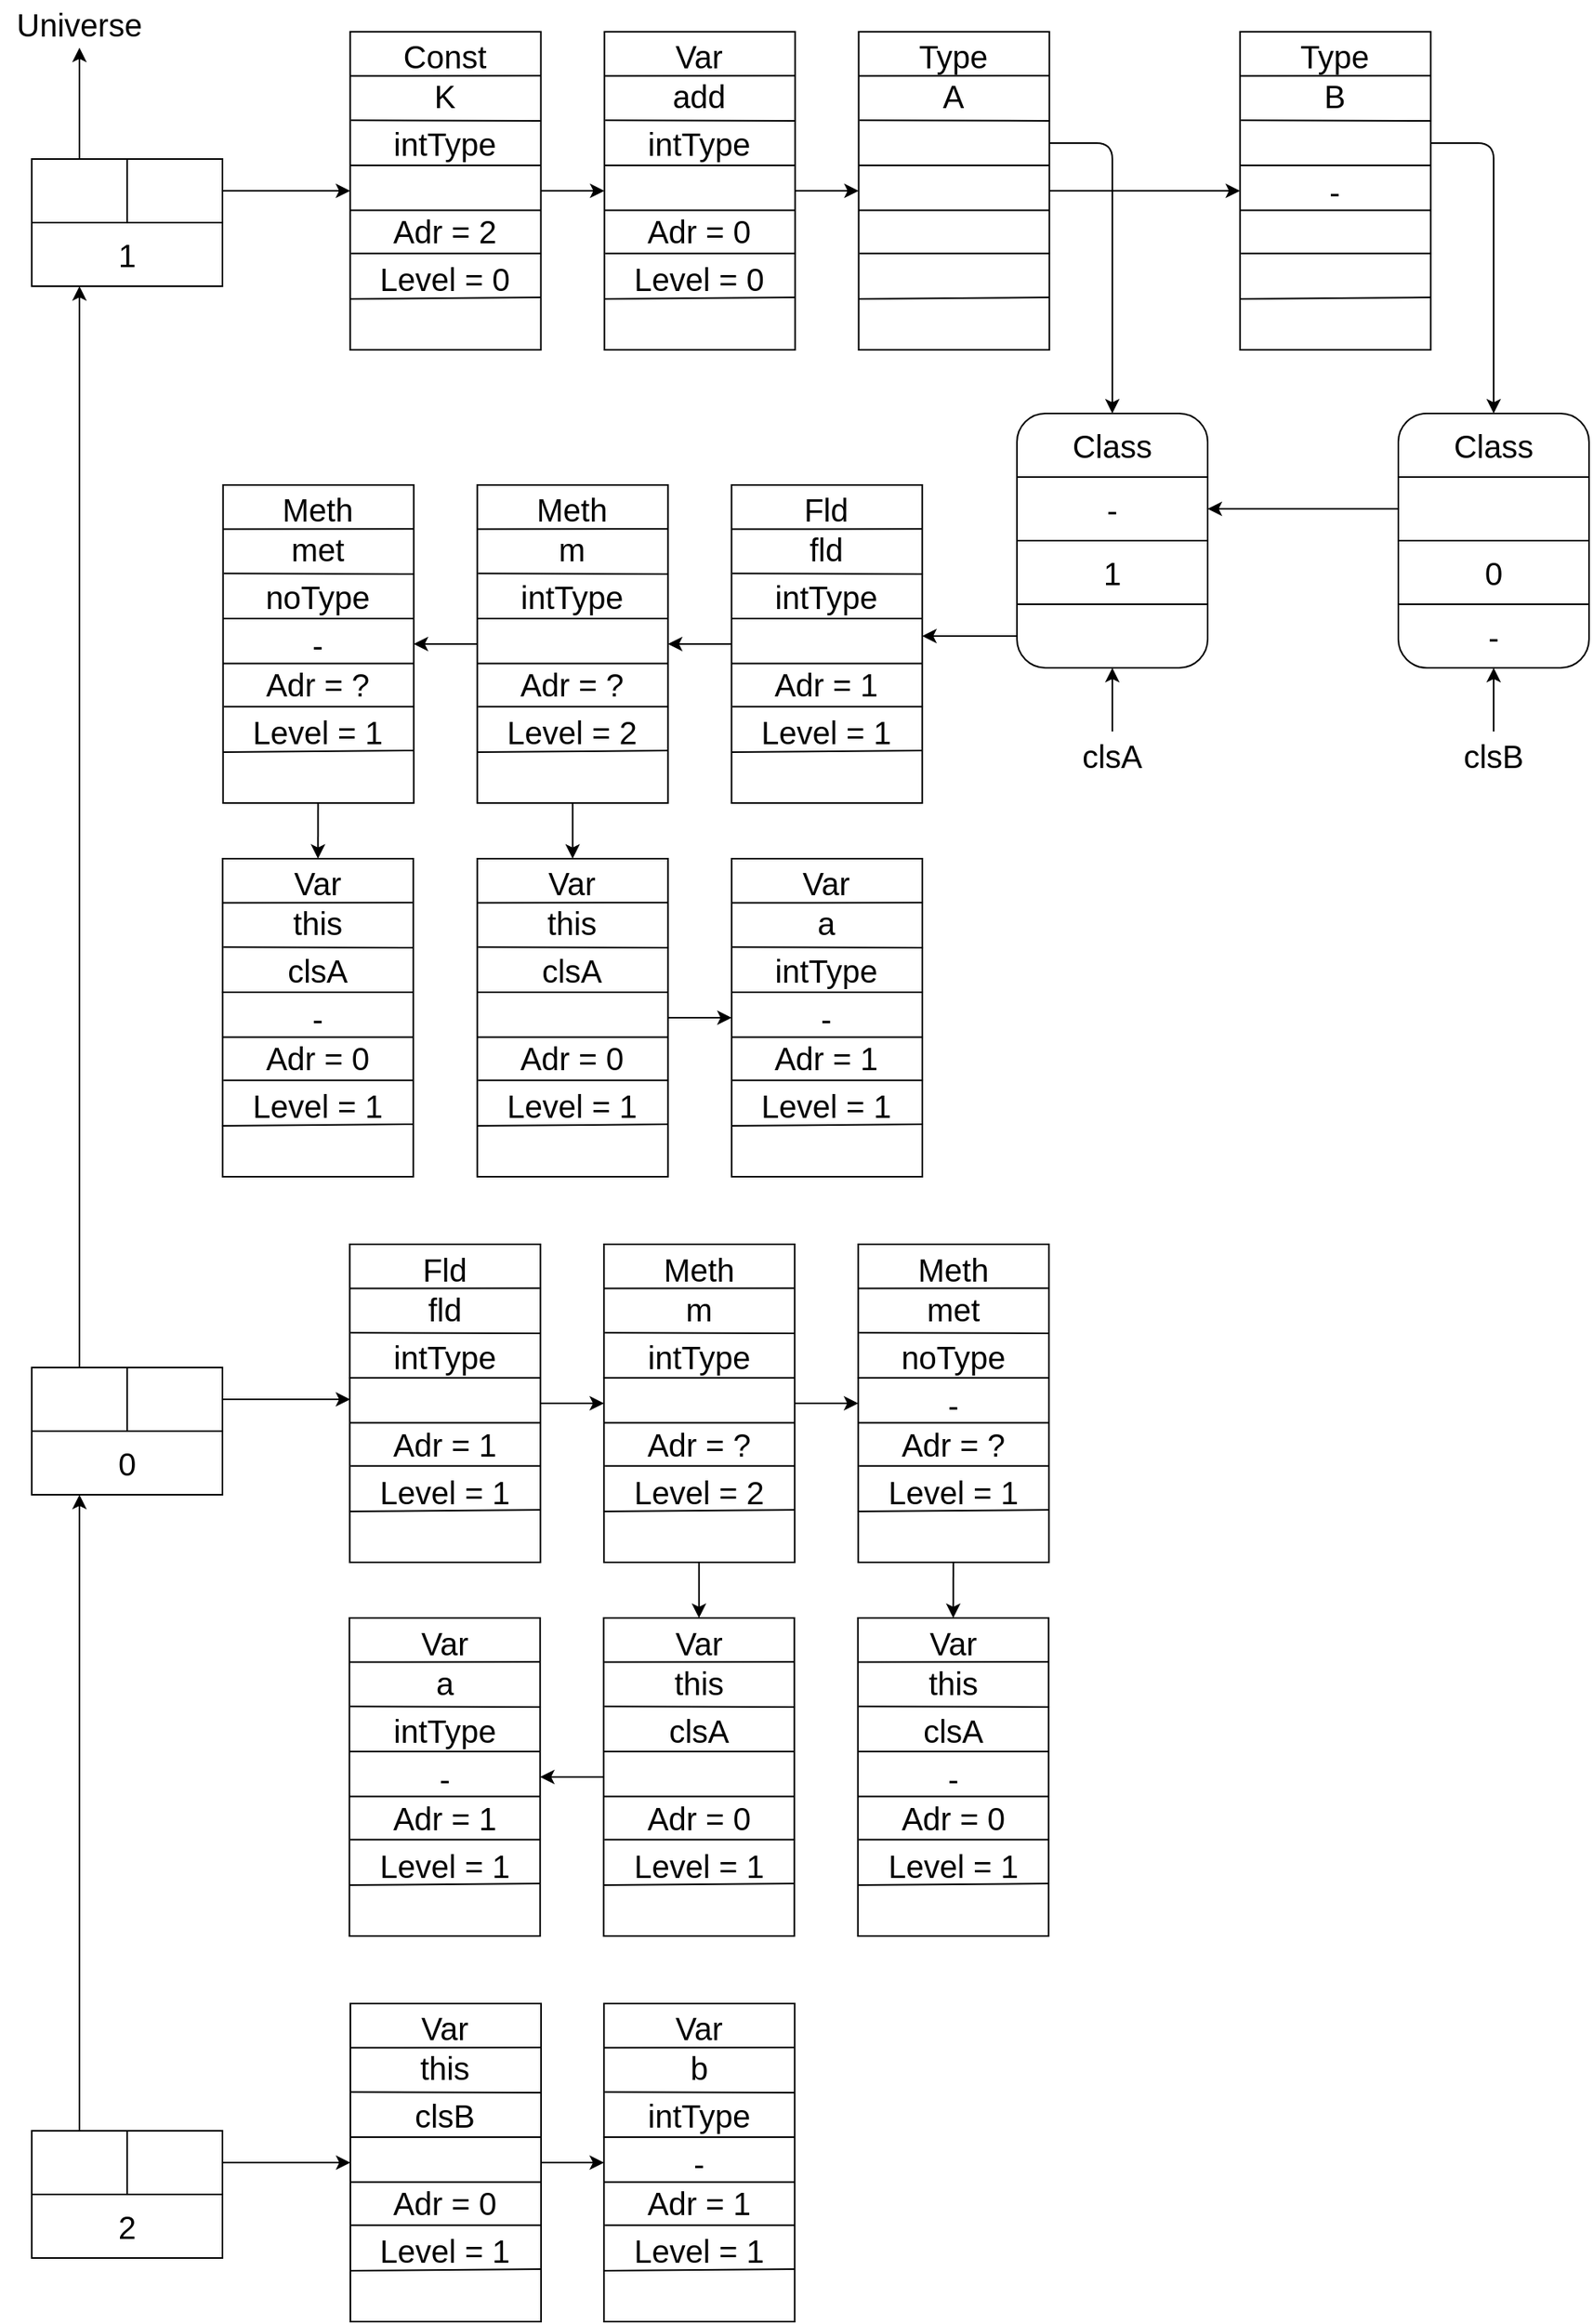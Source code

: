 <mxfile>
    <diagram id="PdUV94bnm3bpb_pPdJIq" name="T1">
        <mxGraphModel grid="1" gridSize="10" guides="1" tooltips="1" connect="1" arrows="1" page="1" fold="1" pageScale="1" pageWidth="850" pageHeight="1100" math="0" shadow="0">
            <root>
                <mxCell id="0"/>
                <mxCell id="1" parent="0"/>
                <mxCell id="2" value="" style="rounded=0;whiteSpace=wrap;html=1;" parent="1" vertex="1">
                    <mxGeometry x="80" y="160" width="120" height="80" as="geometry"/>
                </mxCell>
                <mxCell id="4" value="" style="endArrow=none;html=1;exitX=0;exitY=0.5;exitDx=0;exitDy=0;entryX=1;entryY=0.5;entryDx=0;entryDy=0;" parent="1" source="2" target="2" edge="1">
                    <mxGeometry width="50" height="50" relative="1" as="geometry">
                        <mxPoint x="90" y="350" as="sourcePoint"/>
                        <mxPoint x="140" y="300" as="targetPoint"/>
                    </mxGeometry>
                </mxCell>
                <mxCell id="5" value="" style="endArrow=none;html=1;exitX=0.5;exitY=0;exitDx=0;exitDy=0;" parent="1" source="2" edge="1">
                    <mxGeometry width="50" height="50" relative="1" as="geometry">
                        <mxPoint x="180" y="330" as="sourcePoint"/>
                        <mxPoint x="140" y="200" as="targetPoint"/>
                    </mxGeometry>
                </mxCell>
                <mxCell id="6" value="&lt;font style=&quot;font-size: 20px&quot;&gt;1&lt;/font&gt;" style="text;html=1;strokeColor=none;fillColor=none;align=center;verticalAlign=middle;whiteSpace=wrap;rounded=0;" parent="1" vertex="1">
                    <mxGeometry x="80" y="200" width="120" height="40" as="geometry"/>
                </mxCell>
                <mxCell id="7" value="" style="endArrow=classic;html=1;fontSize=20;exitX=0.25;exitY=0;exitDx=0;exitDy=0;" parent="1" source="2" edge="1">
                    <mxGeometry width="50" height="50" relative="1" as="geometry">
                        <mxPoint x="90" y="370" as="sourcePoint"/>
                        <mxPoint x="110" y="90" as="targetPoint"/>
                    </mxGeometry>
                </mxCell>
                <mxCell id="8" value="" style="endArrow=classic;html=1;fontSize=20;entryX=0;entryY=0.5;entryDx=0;entryDy=0;" parent="1" edge="1">
                    <mxGeometry width="50" height="50" relative="1" as="geometry">
                        <mxPoint x="200" y="180" as="sourcePoint"/>
                        <mxPoint x="280.36" y="180" as="targetPoint"/>
                    </mxGeometry>
                </mxCell>
                <mxCell id="15" value="" style="rounded=0;whiteSpace=wrap;html=1;fontSize=20;" parent="1" vertex="1">
                    <mxGeometry x="280.36" y="80" width="120" height="200" as="geometry"/>
                </mxCell>
                <mxCell id="17" value="" style="endArrow=none;html=1;fontSize=20;exitX=0.002;exitY=0.139;exitDx=0;exitDy=0;exitPerimeter=0;entryX=0.997;entryY=0.138;entryDx=0;entryDy=0;entryPerimeter=0;" parent="1" source="15" target="15" edge="1">
                    <mxGeometry width="50" height="50" relative="1" as="geometry">
                        <mxPoint x="410.36" y="150" as="sourcePoint"/>
                        <mxPoint x="460.36" y="100" as="targetPoint"/>
                    </mxGeometry>
                </mxCell>
                <mxCell id="18" value="" style="endArrow=none;html=1;fontSize=20;exitX=0.004;exitY=0.278;exitDx=0;exitDy=0;exitPerimeter=0;entryX=1.002;entryY=0.28;entryDx=0;entryDy=0;entryPerimeter=0;" parent="1" source="15" target="15" edge="1">
                    <mxGeometry width="50" height="50" relative="1" as="geometry">
                        <mxPoint x="230.36" y="170" as="sourcePoint"/>
                        <mxPoint x="280.36" y="120" as="targetPoint"/>
                    </mxGeometry>
                </mxCell>
                <mxCell id="19" value="" style="endArrow=none;html=1;fontSize=20;entryX=0.999;entryY=0.42;entryDx=0;entryDy=0;entryPerimeter=0;exitX=-0.003;exitY=0.42;exitDx=0;exitDy=0;exitPerimeter=0;" parent="1" source="15" target="15" edge="1">
                    <mxGeometry width="50" height="50" relative="1" as="geometry">
                        <mxPoint x="230.36" y="200" as="sourcePoint"/>
                        <mxPoint x="280.36" y="150" as="targetPoint"/>
                    </mxGeometry>
                </mxCell>
                <mxCell id="20" value="" style="endArrow=none;html=1;fontSize=20;exitX=0;exitY=0.561;exitDx=0;exitDy=0;exitPerimeter=0;entryX=0.999;entryY=0.561;entryDx=0;entryDy=0;entryPerimeter=0;" parent="1" source="15" target="15" edge="1">
                    <mxGeometry width="50" height="50" relative="1" as="geometry">
                        <mxPoint x="420.36" y="230" as="sourcePoint"/>
                        <mxPoint x="430.36" y="237" as="targetPoint"/>
                    </mxGeometry>
                </mxCell>
                <mxCell id="21" value="" style="endArrow=none;html=1;fontSize=20;exitX=0.004;exitY=0.697;exitDx=0;exitDy=0;exitPerimeter=0;entryX=1.002;entryY=0.697;entryDx=0;entryDy=0;entryPerimeter=0;" parent="1" source="15" target="15" edge="1">
                    <mxGeometry width="50" height="50" relative="1" as="geometry">
                        <mxPoint x="410.36" y="290" as="sourcePoint"/>
                        <mxPoint x="460.36" y="240" as="targetPoint"/>
                    </mxGeometry>
                </mxCell>
                <mxCell id="22" value="" style="endArrow=none;html=1;fontSize=20;exitX=-0.002;exitY=0.84;exitDx=0;exitDy=0;exitPerimeter=0;entryX=1.001;entryY=0.835;entryDx=0;entryDy=0;entryPerimeter=0;" parent="1" source="15" target="15" edge="1">
                    <mxGeometry width="50" height="50" relative="1" as="geometry">
                        <mxPoint x="440.36" y="330" as="sourcePoint"/>
                        <mxPoint x="490.36" y="280" as="targetPoint"/>
                    </mxGeometry>
                </mxCell>
                <mxCell id="23" value="Const" style="text;html=1;strokeColor=none;fillColor=none;align=center;verticalAlign=middle;whiteSpace=wrap;rounded=0;fontSize=20;" parent="1" vertex="1">
                    <mxGeometry x="280.36" y="80" width="120" height="30" as="geometry"/>
                </mxCell>
                <mxCell id="24" value="K" style="text;html=1;strokeColor=none;fillColor=none;align=center;verticalAlign=middle;whiteSpace=wrap;rounded=0;fontSize=20;" parent="1" vertex="1">
                    <mxGeometry x="280.36" y="110" width="120" height="20" as="geometry"/>
                </mxCell>
                <mxCell id="25" value="intType" style="text;html=1;strokeColor=none;fillColor=none;align=center;verticalAlign=middle;whiteSpace=wrap;rounded=0;fontSize=20;" parent="1" vertex="1">
                    <mxGeometry x="280.36" y="140" width="120" height="20" as="geometry"/>
                </mxCell>
                <mxCell id="27" value="Adr = 2" style="text;html=1;strokeColor=none;fillColor=none;align=center;verticalAlign=middle;whiteSpace=wrap;rounded=0;fontSize=20;" parent="1" vertex="1">
                    <mxGeometry x="280.36" y="190" width="120" height="30" as="geometry"/>
                </mxCell>
                <mxCell id="28" value="Level = 0" style="text;html=1;strokeColor=none;fillColor=none;align=center;verticalAlign=middle;whiteSpace=wrap;rounded=0;fontSize=20;" parent="1" vertex="1">
                    <mxGeometry x="280.36" y="220" width="120" height="30" as="geometry"/>
                </mxCell>
                <mxCell id="30" value="" style="rounded=1;whiteSpace=wrap;html=1;fontSize=20;" parent="1" vertex="1">
                    <mxGeometry x="700" y="320" width="120" height="160" as="geometry"/>
                </mxCell>
                <mxCell id="31" value="" style="endArrow=none;html=1;fontSize=20;exitX=0;exitY=0.25;exitDx=0;exitDy=0;entryX=1;entryY=0.25;entryDx=0;entryDy=0;" parent="1" source="30" target="30" edge="1">
                    <mxGeometry width="50" height="50" relative="1" as="geometry">
                        <mxPoint x="720" y="310" as="sourcePoint"/>
                        <mxPoint x="770" y="260" as="targetPoint"/>
                    </mxGeometry>
                </mxCell>
                <mxCell id="32" value="" style="endArrow=none;html=1;fontSize=20;exitX=0;exitY=0.5;exitDx=0;exitDy=0;entryX=1;entryY=0.5;entryDx=0;entryDy=0;" parent="1" source="30" target="30" edge="1">
                    <mxGeometry width="50" height="50" relative="1" as="geometry">
                        <mxPoint x="670" y="330" as="sourcePoint"/>
                        <mxPoint x="720" y="280" as="targetPoint"/>
                    </mxGeometry>
                </mxCell>
                <mxCell id="33" value="" style="endArrow=none;html=1;fontSize=20;exitX=0;exitY=0.75;exitDx=0;exitDy=0;entryX=1;entryY=0.75;entryDx=0;entryDy=0;" parent="1" source="30" target="30" edge="1">
                    <mxGeometry width="50" height="50" relative="1" as="geometry">
                        <mxPoint x="700" y="290" as="sourcePoint"/>
                        <mxPoint x="750" y="240" as="targetPoint"/>
                    </mxGeometry>
                </mxCell>
                <mxCell id="34" value="Class" style="text;html=1;strokeColor=none;fillColor=none;align=center;verticalAlign=middle;whiteSpace=wrap;rounded=0;fontSize=20;" parent="1" vertex="1">
                    <mxGeometry x="700" y="320" width="120" height="40" as="geometry"/>
                </mxCell>
                <mxCell id="35" value="-" style="text;html=1;strokeColor=none;fillColor=none;align=center;verticalAlign=middle;whiteSpace=wrap;rounded=0;fontSize=20;" parent="1" vertex="1">
                    <mxGeometry x="700" y="360" width="120" height="40" as="geometry"/>
                </mxCell>
                <mxCell id="36" value="1" style="text;html=1;strokeColor=none;fillColor=none;align=center;verticalAlign=middle;whiteSpace=wrap;rounded=0;fontSize=20;" parent="1" vertex="1">
                    <mxGeometry x="700" y="400" width="120" height="40" as="geometry"/>
                </mxCell>
                <mxCell id="97" style="edgeStyle=none;html=1;entryX=1;entryY=0.25;entryDx=0;entryDy=0;fontSize=20;" edge="1" parent="1">
                    <mxGeometry relative="1" as="geometry">
                        <mxPoint x="700" y="460" as="sourcePoint"/>
                        <mxPoint x="640.36" y="460" as="targetPoint"/>
                    </mxGeometry>
                </mxCell>
                <mxCell id="38" value="Universe" style="text;html=1;strokeColor=none;fillColor=none;align=center;verticalAlign=middle;whiteSpace=wrap;rounded=0;fontSize=20;" vertex="1" parent="1">
                    <mxGeometry x="60" y="60" width="100" height="30" as="geometry"/>
                </mxCell>
                <mxCell id="39" value="" style="rounded=0;whiteSpace=wrap;html=1;fontSize=20;" vertex="1" parent="1">
                    <mxGeometry x="440.36" y="80" width="120" height="200" as="geometry"/>
                </mxCell>
                <mxCell id="40" value="" style="endArrow=none;html=1;fontSize=20;exitX=0.002;exitY=0.139;exitDx=0;exitDy=0;exitPerimeter=0;entryX=0.997;entryY=0.138;entryDx=0;entryDy=0;entryPerimeter=0;" edge="1" source="39" target="39" parent="1">
                    <mxGeometry width="50" height="50" relative="1" as="geometry">
                        <mxPoint x="570.36" y="150" as="sourcePoint"/>
                        <mxPoint x="620.36" y="100" as="targetPoint"/>
                    </mxGeometry>
                </mxCell>
                <mxCell id="41" value="" style="endArrow=none;html=1;fontSize=20;exitX=0.004;exitY=0.278;exitDx=0;exitDy=0;exitPerimeter=0;entryX=1.002;entryY=0.28;entryDx=0;entryDy=0;entryPerimeter=0;" edge="1" source="39" target="39" parent="1">
                    <mxGeometry width="50" height="50" relative="1" as="geometry">
                        <mxPoint x="390.36" y="170" as="sourcePoint"/>
                        <mxPoint x="440.36" y="120" as="targetPoint"/>
                    </mxGeometry>
                </mxCell>
                <mxCell id="42" value="" style="endArrow=none;html=1;fontSize=20;entryX=0.999;entryY=0.42;entryDx=0;entryDy=0;entryPerimeter=0;exitX=-0.003;exitY=0.42;exitDx=0;exitDy=0;exitPerimeter=0;" edge="1" source="39" target="39" parent="1">
                    <mxGeometry width="50" height="50" relative="1" as="geometry">
                        <mxPoint x="390.36" y="200" as="sourcePoint"/>
                        <mxPoint x="440.36" y="150" as="targetPoint"/>
                    </mxGeometry>
                </mxCell>
                <mxCell id="43" value="" style="endArrow=none;html=1;fontSize=20;exitX=0;exitY=0.561;exitDx=0;exitDy=0;exitPerimeter=0;entryX=0.999;entryY=0.561;entryDx=0;entryDy=0;entryPerimeter=0;" edge="1" source="39" target="39" parent="1">
                    <mxGeometry width="50" height="50" relative="1" as="geometry">
                        <mxPoint x="580.36" y="230" as="sourcePoint"/>
                        <mxPoint x="590.36" y="237" as="targetPoint"/>
                    </mxGeometry>
                </mxCell>
                <mxCell id="44" value="" style="endArrow=none;html=1;fontSize=20;exitX=0.004;exitY=0.697;exitDx=0;exitDy=0;exitPerimeter=0;entryX=1.002;entryY=0.697;entryDx=0;entryDy=0;entryPerimeter=0;" edge="1" source="39" target="39" parent="1">
                    <mxGeometry width="50" height="50" relative="1" as="geometry">
                        <mxPoint x="570.36" y="290" as="sourcePoint"/>
                        <mxPoint x="620.36" y="240" as="targetPoint"/>
                    </mxGeometry>
                </mxCell>
                <mxCell id="45" value="" style="endArrow=none;html=1;fontSize=20;exitX=-0.002;exitY=0.84;exitDx=0;exitDy=0;exitPerimeter=0;entryX=1.001;entryY=0.835;entryDx=0;entryDy=0;entryPerimeter=0;" edge="1" source="39" target="39" parent="1">
                    <mxGeometry width="50" height="50" relative="1" as="geometry">
                        <mxPoint x="600.36" y="330" as="sourcePoint"/>
                        <mxPoint x="650.36" y="280" as="targetPoint"/>
                    </mxGeometry>
                </mxCell>
                <mxCell id="46" value="Var" style="text;html=1;strokeColor=none;fillColor=none;align=center;verticalAlign=middle;whiteSpace=wrap;rounded=0;fontSize=20;" vertex="1" parent="1">
                    <mxGeometry x="440.36" y="80" width="120" height="30" as="geometry"/>
                </mxCell>
                <mxCell id="47" value="add" style="text;html=1;strokeColor=none;fillColor=none;align=center;verticalAlign=middle;whiteSpace=wrap;rounded=0;fontSize=20;" vertex="1" parent="1">
                    <mxGeometry x="440.36" y="110" width="120" height="20" as="geometry"/>
                </mxCell>
                <mxCell id="48" value="intType" style="text;html=1;strokeColor=none;fillColor=none;align=center;verticalAlign=middle;whiteSpace=wrap;rounded=0;fontSize=20;" vertex="1" parent="1">
                    <mxGeometry x="440.36" y="140" width="120" height="20" as="geometry"/>
                </mxCell>
                <mxCell id="171" style="edgeStyle=none;html=1;entryX=0;entryY=0.5;entryDx=0;entryDy=0;fontSize=20;" edge="1" parent="1">
                    <mxGeometry relative="1" as="geometry">
                        <mxPoint x="560.36" y="180" as="sourcePoint"/>
                        <mxPoint x="600.36" y="180" as="targetPoint"/>
                    </mxGeometry>
                </mxCell>
                <mxCell id="50" value="Adr = 0" style="text;html=1;strokeColor=none;fillColor=none;align=center;verticalAlign=middle;whiteSpace=wrap;rounded=0;fontSize=20;" vertex="1" parent="1">
                    <mxGeometry x="440.36" y="190" width="120" height="30" as="geometry"/>
                </mxCell>
                <mxCell id="51" value="Level = 0" style="text;html=1;strokeColor=none;fillColor=none;align=center;verticalAlign=middle;whiteSpace=wrap;rounded=0;fontSize=20;" vertex="1" parent="1">
                    <mxGeometry x="440.36" y="220" width="120" height="30" as="geometry"/>
                </mxCell>
                <mxCell id="53" value="" style="endArrow=classic;html=1;fontSize=20;exitX=1;exitY=0.5;exitDx=0;exitDy=0;entryX=0;entryY=0.5;entryDx=0;entryDy=0;" edge="1" parent="1">
                    <mxGeometry width="50" height="50" relative="1" as="geometry">
                        <mxPoint x="400.36" y="180" as="sourcePoint"/>
                        <mxPoint x="440.36" y="180" as="targetPoint"/>
                    </mxGeometry>
                </mxCell>
                <mxCell id="54" value="" style="rounded=0;whiteSpace=wrap;html=1;fontSize=20;" vertex="1" parent="1">
                    <mxGeometry x="600.36" y="80" width="120" height="200" as="geometry"/>
                </mxCell>
                <mxCell id="55" value="" style="endArrow=none;html=1;fontSize=20;exitX=0.002;exitY=0.139;exitDx=0;exitDy=0;exitPerimeter=0;entryX=0.997;entryY=0.138;entryDx=0;entryDy=0;entryPerimeter=0;" edge="1" source="54" target="54" parent="1">
                    <mxGeometry width="50" height="50" relative="1" as="geometry">
                        <mxPoint x="730.36" y="150" as="sourcePoint"/>
                        <mxPoint x="780.36" y="100" as="targetPoint"/>
                    </mxGeometry>
                </mxCell>
                <mxCell id="56" value="" style="endArrow=none;html=1;fontSize=20;exitX=0.004;exitY=0.278;exitDx=0;exitDy=0;exitPerimeter=0;entryX=1.002;entryY=0.28;entryDx=0;entryDy=0;entryPerimeter=0;" edge="1" source="54" target="54" parent="1">
                    <mxGeometry width="50" height="50" relative="1" as="geometry">
                        <mxPoint x="550.36" y="170" as="sourcePoint"/>
                        <mxPoint x="600.36" y="120" as="targetPoint"/>
                    </mxGeometry>
                </mxCell>
                <mxCell id="57" value="" style="endArrow=none;html=1;fontSize=20;entryX=0.999;entryY=0.42;entryDx=0;entryDy=0;entryPerimeter=0;exitX=-0.003;exitY=0.42;exitDx=0;exitDy=0;exitPerimeter=0;" edge="1" source="54" target="54" parent="1">
                    <mxGeometry width="50" height="50" relative="1" as="geometry">
                        <mxPoint x="550.36" y="200" as="sourcePoint"/>
                        <mxPoint x="600.36" y="150" as="targetPoint"/>
                    </mxGeometry>
                </mxCell>
                <mxCell id="58" value="" style="endArrow=none;html=1;fontSize=20;exitX=0;exitY=0.561;exitDx=0;exitDy=0;exitPerimeter=0;entryX=0.999;entryY=0.561;entryDx=0;entryDy=0;entryPerimeter=0;" edge="1" source="54" target="54" parent="1">
                    <mxGeometry width="50" height="50" relative="1" as="geometry">
                        <mxPoint x="740.36" y="230" as="sourcePoint"/>
                        <mxPoint x="750.36" y="237" as="targetPoint"/>
                    </mxGeometry>
                </mxCell>
                <mxCell id="59" value="" style="endArrow=none;html=1;fontSize=20;exitX=0.004;exitY=0.697;exitDx=0;exitDy=0;exitPerimeter=0;entryX=1.002;entryY=0.697;entryDx=0;entryDy=0;entryPerimeter=0;" edge="1" source="54" target="54" parent="1">
                    <mxGeometry width="50" height="50" relative="1" as="geometry">
                        <mxPoint x="730.36" y="290" as="sourcePoint"/>
                        <mxPoint x="780.36" y="240" as="targetPoint"/>
                    </mxGeometry>
                </mxCell>
                <mxCell id="60" value="" style="endArrow=none;html=1;fontSize=20;exitX=-0.002;exitY=0.84;exitDx=0;exitDy=0;exitPerimeter=0;entryX=1.001;entryY=0.835;entryDx=0;entryDy=0;entryPerimeter=0;" edge="1" source="54" target="54" parent="1">
                    <mxGeometry width="50" height="50" relative="1" as="geometry">
                        <mxPoint x="760.36" y="330" as="sourcePoint"/>
                        <mxPoint x="810.36" y="280" as="targetPoint"/>
                    </mxGeometry>
                </mxCell>
                <mxCell id="61" value="Type" style="text;html=1;strokeColor=none;fillColor=none;align=center;verticalAlign=middle;whiteSpace=wrap;rounded=0;fontSize=20;" vertex="1" parent="1">
                    <mxGeometry x="600.36" y="80" width="120" height="30" as="geometry"/>
                </mxCell>
                <mxCell id="62" value="A" style="text;html=1;strokeColor=none;fillColor=none;align=center;verticalAlign=middle;whiteSpace=wrap;rounded=0;fontSize=20;" vertex="1" parent="1">
                    <mxGeometry x="600.36" y="110" width="120" height="20" as="geometry"/>
                </mxCell>
                <mxCell id="186" style="edgeStyle=none;html=1;entryX=0;entryY=0.5;entryDx=0;entryDy=0;fontSize=20;" edge="1" parent="1" target="182">
                    <mxGeometry relative="1" as="geometry">
                        <mxPoint x="720.36" y="180" as="sourcePoint"/>
                    </mxGeometry>
                </mxCell>
                <mxCell id="68" value="" style="endArrow=classic;html=1;fontSize=20;exitX=0.999;exitY=0.35;exitDx=0;exitDy=0;exitPerimeter=0;entryX=0.5;entryY=0;entryDx=0;entryDy=0;" edge="1" parent="1" source="54" target="34">
                    <mxGeometry width="50" height="50" relative="1" as="geometry">
                        <mxPoint x="770" y="200" as="sourcePoint"/>
                        <mxPoint x="820" y="150" as="targetPoint"/>
                        <Array as="points">
                            <mxPoint x="760" y="150"/>
                        </Array>
                    </mxGeometry>
                </mxCell>
                <mxCell id="69" value="" style="rounded=0;whiteSpace=wrap;html=1;fontSize=20;" vertex="1" parent="1">
                    <mxGeometry x="520.36" y="365" width="120" height="200" as="geometry"/>
                </mxCell>
                <mxCell id="70" value="" style="endArrow=none;html=1;fontSize=20;exitX=0.002;exitY=0.139;exitDx=0;exitDy=0;exitPerimeter=0;entryX=0.997;entryY=0.138;entryDx=0;entryDy=0;entryPerimeter=0;" edge="1" source="69" target="69" parent="1">
                    <mxGeometry width="50" height="50" relative="1" as="geometry">
                        <mxPoint x="650.36" y="435" as="sourcePoint"/>
                        <mxPoint x="700.36" y="385" as="targetPoint"/>
                    </mxGeometry>
                </mxCell>
                <mxCell id="71" value="" style="endArrow=none;html=1;fontSize=20;exitX=0.004;exitY=0.278;exitDx=0;exitDy=0;exitPerimeter=0;entryX=1.002;entryY=0.28;entryDx=0;entryDy=0;entryPerimeter=0;" edge="1" source="69" target="69" parent="1">
                    <mxGeometry width="50" height="50" relative="1" as="geometry">
                        <mxPoint x="470.36" y="455" as="sourcePoint"/>
                        <mxPoint x="520.36" y="405" as="targetPoint"/>
                    </mxGeometry>
                </mxCell>
                <mxCell id="72" value="" style="endArrow=none;html=1;fontSize=20;entryX=0.999;entryY=0.42;entryDx=0;entryDy=0;entryPerimeter=0;exitX=-0.003;exitY=0.42;exitDx=0;exitDy=0;exitPerimeter=0;" edge="1" source="69" target="69" parent="1">
                    <mxGeometry width="50" height="50" relative="1" as="geometry">
                        <mxPoint x="470.36" y="485" as="sourcePoint"/>
                        <mxPoint x="520.36" y="435" as="targetPoint"/>
                    </mxGeometry>
                </mxCell>
                <mxCell id="73" value="" style="endArrow=none;html=1;fontSize=20;exitX=0;exitY=0.561;exitDx=0;exitDy=0;exitPerimeter=0;entryX=0.999;entryY=0.561;entryDx=0;entryDy=0;entryPerimeter=0;" edge="1" source="69" target="69" parent="1">
                    <mxGeometry width="50" height="50" relative="1" as="geometry">
                        <mxPoint x="660.36" y="515" as="sourcePoint"/>
                        <mxPoint x="670.36" y="522" as="targetPoint"/>
                    </mxGeometry>
                </mxCell>
                <mxCell id="74" value="" style="endArrow=none;html=1;fontSize=20;exitX=0.004;exitY=0.697;exitDx=0;exitDy=0;exitPerimeter=0;entryX=1.002;entryY=0.697;entryDx=0;entryDy=0;entryPerimeter=0;" edge="1" source="69" target="69" parent="1">
                    <mxGeometry width="50" height="50" relative="1" as="geometry">
                        <mxPoint x="650.36" y="575" as="sourcePoint"/>
                        <mxPoint x="700.36" y="525" as="targetPoint"/>
                    </mxGeometry>
                </mxCell>
                <mxCell id="75" value="" style="endArrow=none;html=1;fontSize=20;exitX=-0.002;exitY=0.84;exitDx=0;exitDy=0;exitPerimeter=0;entryX=1.001;entryY=0.835;entryDx=0;entryDy=0;entryPerimeter=0;" edge="1" source="69" target="69" parent="1">
                    <mxGeometry width="50" height="50" relative="1" as="geometry">
                        <mxPoint x="680.36" y="615" as="sourcePoint"/>
                        <mxPoint x="730.36" y="565" as="targetPoint"/>
                    </mxGeometry>
                </mxCell>
                <mxCell id="76" value="Fld" style="text;html=1;strokeColor=none;fillColor=none;align=center;verticalAlign=middle;whiteSpace=wrap;rounded=0;fontSize=20;" vertex="1" parent="1">
                    <mxGeometry x="520.36" y="365" width="120" height="30" as="geometry"/>
                </mxCell>
                <mxCell id="77" value="fld" style="text;html=1;strokeColor=none;fillColor=none;align=center;verticalAlign=middle;whiteSpace=wrap;rounded=0;fontSize=20;" vertex="1" parent="1">
                    <mxGeometry x="520.36" y="395" width="120" height="20" as="geometry"/>
                </mxCell>
                <mxCell id="78" value="intType" style="text;html=1;strokeColor=none;fillColor=none;align=center;verticalAlign=middle;whiteSpace=wrap;rounded=0;fontSize=20;" vertex="1" parent="1">
                    <mxGeometry x="520.36" y="425" width="120" height="20" as="geometry"/>
                </mxCell>
                <mxCell id="98" style="edgeStyle=none;html=1;entryX=1;entryY=0.5;entryDx=0;entryDy=0;fontSize=20;" edge="1" parent="1">
                    <mxGeometry relative="1" as="geometry">
                        <mxPoint x="520.36" y="465" as="sourcePoint"/>
                        <mxPoint x="480.36" y="465" as="targetPoint"/>
                    </mxGeometry>
                </mxCell>
                <mxCell id="80" value="Adr = 1" style="text;html=1;strokeColor=none;fillColor=none;align=center;verticalAlign=middle;whiteSpace=wrap;rounded=0;fontSize=20;" vertex="1" parent="1">
                    <mxGeometry x="520.36" y="475" width="120" height="30" as="geometry"/>
                </mxCell>
                <mxCell id="81" value="Level = 1" style="text;html=1;strokeColor=none;fillColor=none;align=center;verticalAlign=middle;whiteSpace=wrap;rounded=0;fontSize=20;" vertex="1" parent="1">
                    <mxGeometry x="520.36" y="505" width="120" height="30" as="geometry"/>
                </mxCell>
                <mxCell id="157" style="edgeStyle=none;html=1;entryX=1;entryY=0.5;entryDx=0;entryDy=0;fontSize=20;" edge="1" parent="1" source="83" target="154">
                    <mxGeometry relative="1" as="geometry"/>
                </mxCell>
                <mxCell id="83" value="" style="rounded=0;whiteSpace=wrap;html=1;fontSize=20;" vertex="1" parent="1">
                    <mxGeometry x="360.36" y="365" width="120" height="200" as="geometry"/>
                </mxCell>
                <mxCell id="84" value="" style="endArrow=none;html=1;fontSize=20;exitX=0.002;exitY=0.139;exitDx=0;exitDy=0;exitPerimeter=0;entryX=0.997;entryY=0.138;entryDx=0;entryDy=0;entryPerimeter=0;" edge="1" source="83" target="83" parent="1">
                    <mxGeometry width="50" height="50" relative="1" as="geometry">
                        <mxPoint x="490.36" y="435" as="sourcePoint"/>
                        <mxPoint x="540.36" y="385" as="targetPoint"/>
                    </mxGeometry>
                </mxCell>
                <mxCell id="85" value="" style="endArrow=none;html=1;fontSize=20;exitX=0.004;exitY=0.278;exitDx=0;exitDy=0;exitPerimeter=0;entryX=1.002;entryY=0.28;entryDx=0;entryDy=0;entryPerimeter=0;" edge="1" source="83" target="83" parent="1">
                    <mxGeometry width="50" height="50" relative="1" as="geometry">
                        <mxPoint x="310.36" y="455" as="sourcePoint"/>
                        <mxPoint x="360.36" y="405" as="targetPoint"/>
                    </mxGeometry>
                </mxCell>
                <mxCell id="86" value="" style="endArrow=none;html=1;fontSize=20;entryX=0.999;entryY=0.42;entryDx=0;entryDy=0;entryPerimeter=0;exitX=-0.003;exitY=0.42;exitDx=0;exitDy=0;exitPerimeter=0;" edge="1" source="83" target="83" parent="1">
                    <mxGeometry width="50" height="50" relative="1" as="geometry">
                        <mxPoint x="310.36" y="485" as="sourcePoint"/>
                        <mxPoint x="360.36" y="435" as="targetPoint"/>
                    </mxGeometry>
                </mxCell>
                <mxCell id="87" value="" style="endArrow=none;html=1;fontSize=20;exitX=0;exitY=0.561;exitDx=0;exitDy=0;exitPerimeter=0;entryX=0.999;entryY=0.561;entryDx=0;entryDy=0;entryPerimeter=0;" edge="1" source="83" target="83" parent="1">
                    <mxGeometry width="50" height="50" relative="1" as="geometry">
                        <mxPoint x="500.36" y="515" as="sourcePoint"/>
                        <mxPoint x="510.36" y="522" as="targetPoint"/>
                    </mxGeometry>
                </mxCell>
                <mxCell id="88" value="" style="endArrow=none;html=1;fontSize=20;exitX=0.004;exitY=0.697;exitDx=0;exitDy=0;exitPerimeter=0;entryX=1.002;entryY=0.697;entryDx=0;entryDy=0;entryPerimeter=0;" edge="1" source="83" target="83" parent="1">
                    <mxGeometry width="50" height="50" relative="1" as="geometry">
                        <mxPoint x="490.36" y="575" as="sourcePoint"/>
                        <mxPoint x="540.36" y="525" as="targetPoint"/>
                    </mxGeometry>
                </mxCell>
                <mxCell id="89" value="" style="endArrow=none;html=1;fontSize=20;exitX=-0.002;exitY=0.84;exitDx=0;exitDy=0;exitPerimeter=0;entryX=1.001;entryY=0.835;entryDx=0;entryDy=0;entryPerimeter=0;" edge="1" source="83" target="83" parent="1">
                    <mxGeometry width="50" height="50" relative="1" as="geometry">
                        <mxPoint x="520.36" y="615" as="sourcePoint"/>
                        <mxPoint x="570.36" y="565" as="targetPoint"/>
                    </mxGeometry>
                </mxCell>
                <mxCell id="90" value="Meth" style="text;html=1;strokeColor=none;fillColor=none;align=center;verticalAlign=middle;whiteSpace=wrap;rounded=0;fontSize=20;" vertex="1" parent="1">
                    <mxGeometry x="360.36" y="365" width="120" height="30" as="geometry"/>
                </mxCell>
                <mxCell id="91" value="m" style="text;html=1;strokeColor=none;fillColor=none;align=center;verticalAlign=middle;whiteSpace=wrap;rounded=0;fontSize=20;" vertex="1" parent="1">
                    <mxGeometry x="360.36" y="395" width="120" height="20" as="geometry"/>
                </mxCell>
                <mxCell id="92" value="intType" style="text;html=1;strokeColor=none;fillColor=none;align=center;verticalAlign=middle;whiteSpace=wrap;rounded=0;fontSize=20;" vertex="1" parent="1">
                    <mxGeometry x="360.36" y="425" width="120" height="20" as="geometry"/>
                </mxCell>
                <mxCell id="94" value="Adr = ?" style="text;html=1;strokeColor=none;fillColor=none;align=center;verticalAlign=middle;whiteSpace=wrap;rounded=0;fontSize=20;" vertex="1" parent="1">
                    <mxGeometry x="360.36" y="475" width="120" height="30" as="geometry"/>
                </mxCell>
                <mxCell id="95" value="Level = 2" style="text;html=1;strokeColor=none;fillColor=none;align=center;verticalAlign=middle;whiteSpace=wrap;rounded=0;fontSize=20;" vertex="1" parent="1">
                    <mxGeometry x="360.36" y="505" width="120" height="30" as="geometry"/>
                </mxCell>
                <mxCell id="143" style="edgeStyle=none;html=1;entryX=0.5;entryY=0;entryDx=0;entryDy=0;fontSize=20;" edge="1" parent="1" target="133">
                    <mxGeometry relative="1" as="geometry">
                        <mxPoint x="420.36" y="565" as="sourcePoint"/>
                    </mxGeometry>
                </mxCell>
                <mxCell id="99" value="" style="rounded=0;whiteSpace=wrap;html=1;fontSize=20;" vertex="1" parent="1">
                    <mxGeometry x="520.42" y="600" width="120" height="200" as="geometry"/>
                </mxCell>
                <mxCell id="100" value="" style="endArrow=none;html=1;fontSize=20;exitX=0.002;exitY=0.139;exitDx=0;exitDy=0;exitPerimeter=0;entryX=0.997;entryY=0.138;entryDx=0;entryDy=0;entryPerimeter=0;" edge="1" source="99" target="99" parent="1">
                    <mxGeometry width="50" height="50" relative="1" as="geometry">
                        <mxPoint x="650.42" y="670" as="sourcePoint"/>
                        <mxPoint x="700.42" y="620" as="targetPoint"/>
                    </mxGeometry>
                </mxCell>
                <mxCell id="101" value="" style="endArrow=none;html=1;fontSize=20;exitX=0.004;exitY=0.278;exitDx=0;exitDy=0;exitPerimeter=0;entryX=1.002;entryY=0.28;entryDx=0;entryDy=0;entryPerimeter=0;" edge="1" source="99" target="99" parent="1">
                    <mxGeometry width="50" height="50" relative="1" as="geometry">
                        <mxPoint x="470.42" y="690" as="sourcePoint"/>
                        <mxPoint x="520.42" y="640" as="targetPoint"/>
                    </mxGeometry>
                </mxCell>
                <mxCell id="102" value="" style="endArrow=none;html=1;fontSize=20;entryX=0.999;entryY=0.42;entryDx=0;entryDy=0;entryPerimeter=0;exitX=-0.003;exitY=0.42;exitDx=0;exitDy=0;exitPerimeter=0;" edge="1" source="99" target="99" parent="1">
                    <mxGeometry width="50" height="50" relative="1" as="geometry">
                        <mxPoint x="470.42" y="720" as="sourcePoint"/>
                        <mxPoint x="520.42" y="670" as="targetPoint"/>
                    </mxGeometry>
                </mxCell>
                <mxCell id="103" value="" style="endArrow=none;html=1;fontSize=20;exitX=0;exitY=0.561;exitDx=0;exitDy=0;exitPerimeter=0;entryX=0.999;entryY=0.561;entryDx=0;entryDy=0;entryPerimeter=0;" edge="1" source="99" target="99" parent="1">
                    <mxGeometry width="50" height="50" relative="1" as="geometry">
                        <mxPoint x="660.42" y="750" as="sourcePoint"/>
                        <mxPoint x="670.42" y="757" as="targetPoint"/>
                    </mxGeometry>
                </mxCell>
                <mxCell id="104" value="" style="endArrow=none;html=1;fontSize=20;exitX=0.004;exitY=0.697;exitDx=0;exitDy=0;exitPerimeter=0;entryX=1.002;entryY=0.697;entryDx=0;entryDy=0;entryPerimeter=0;" edge="1" source="99" target="99" parent="1">
                    <mxGeometry width="50" height="50" relative="1" as="geometry">
                        <mxPoint x="650.42" y="810" as="sourcePoint"/>
                        <mxPoint x="700.42" y="760" as="targetPoint"/>
                    </mxGeometry>
                </mxCell>
                <mxCell id="105" value="" style="endArrow=none;html=1;fontSize=20;exitX=-0.002;exitY=0.84;exitDx=0;exitDy=0;exitPerimeter=0;entryX=1.001;entryY=0.835;entryDx=0;entryDy=0;entryPerimeter=0;" edge="1" source="99" target="99" parent="1">
                    <mxGeometry width="50" height="50" relative="1" as="geometry">
                        <mxPoint x="680.42" y="850" as="sourcePoint"/>
                        <mxPoint x="730.42" y="800" as="targetPoint"/>
                    </mxGeometry>
                </mxCell>
                <mxCell id="106" value="Var" style="text;html=1;strokeColor=none;fillColor=none;align=center;verticalAlign=middle;whiteSpace=wrap;rounded=0;fontSize=20;" vertex="1" parent="1">
                    <mxGeometry x="520.42" y="600" width="120" height="30" as="geometry"/>
                </mxCell>
                <mxCell id="107" value="a" style="text;html=1;strokeColor=none;fillColor=none;align=center;verticalAlign=middle;whiteSpace=wrap;rounded=0;fontSize=20;" vertex="1" parent="1">
                    <mxGeometry x="520.42" y="630" width="120" height="20" as="geometry"/>
                </mxCell>
                <mxCell id="108" value="intType" style="text;html=1;strokeColor=none;fillColor=none;align=center;verticalAlign=middle;whiteSpace=wrap;rounded=0;fontSize=20;" vertex="1" parent="1">
                    <mxGeometry x="520.42" y="660" width="120" height="20" as="geometry"/>
                </mxCell>
                <mxCell id="110" value="Adr = 1" style="text;html=1;strokeColor=none;fillColor=none;align=center;verticalAlign=middle;whiteSpace=wrap;rounded=0;fontSize=20;" vertex="1" parent="1">
                    <mxGeometry x="520.42" y="710" width="120" height="30" as="geometry"/>
                </mxCell>
                <mxCell id="111" value="Level = 1" style="text;html=1;strokeColor=none;fillColor=none;align=center;verticalAlign=middle;whiteSpace=wrap;rounded=0;fontSize=20;" vertex="1" parent="1">
                    <mxGeometry x="520.42" y="740" width="120" height="30" as="geometry"/>
                </mxCell>
                <mxCell id="126" value="" style="rounded=0;whiteSpace=wrap;html=1;fontSize=20;" vertex="1" parent="1">
                    <mxGeometry x="360.36" y="600" width="120" height="200" as="geometry"/>
                </mxCell>
                <mxCell id="127" value="" style="endArrow=none;html=1;fontSize=20;exitX=0.002;exitY=0.139;exitDx=0;exitDy=0;exitPerimeter=0;entryX=0.997;entryY=0.138;entryDx=0;entryDy=0;entryPerimeter=0;" edge="1" source="126" target="126" parent="1">
                    <mxGeometry width="50" height="50" relative="1" as="geometry">
                        <mxPoint x="490.36" y="670" as="sourcePoint"/>
                        <mxPoint x="540.36" y="620" as="targetPoint"/>
                    </mxGeometry>
                </mxCell>
                <mxCell id="128" value="" style="endArrow=none;html=1;fontSize=20;exitX=0.004;exitY=0.278;exitDx=0;exitDy=0;exitPerimeter=0;entryX=1.002;entryY=0.28;entryDx=0;entryDy=0;entryPerimeter=0;" edge="1" source="126" target="126" parent="1">
                    <mxGeometry width="50" height="50" relative="1" as="geometry">
                        <mxPoint x="310.36" y="690" as="sourcePoint"/>
                        <mxPoint x="360.36" y="640" as="targetPoint"/>
                    </mxGeometry>
                </mxCell>
                <mxCell id="129" value="" style="endArrow=none;html=1;fontSize=20;entryX=0.999;entryY=0.42;entryDx=0;entryDy=0;entryPerimeter=0;exitX=-0.003;exitY=0.42;exitDx=0;exitDy=0;exitPerimeter=0;" edge="1" source="126" target="126" parent="1">
                    <mxGeometry width="50" height="50" relative="1" as="geometry">
                        <mxPoint x="310.36" y="720" as="sourcePoint"/>
                        <mxPoint x="360.36" y="670" as="targetPoint"/>
                    </mxGeometry>
                </mxCell>
                <mxCell id="130" value="" style="endArrow=none;html=1;fontSize=20;exitX=0;exitY=0.561;exitDx=0;exitDy=0;exitPerimeter=0;entryX=0.999;entryY=0.561;entryDx=0;entryDy=0;entryPerimeter=0;" edge="1" source="126" target="126" parent="1">
                    <mxGeometry width="50" height="50" relative="1" as="geometry">
                        <mxPoint x="500.36" y="750" as="sourcePoint"/>
                        <mxPoint x="510.36" y="757" as="targetPoint"/>
                    </mxGeometry>
                </mxCell>
                <mxCell id="131" value="" style="endArrow=none;html=1;fontSize=20;exitX=0.004;exitY=0.697;exitDx=0;exitDy=0;exitPerimeter=0;entryX=1.002;entryY=0.697;entryDx=0;entryDy=0;entryPerimeter=0;" edge="1" source="126" target="126" parent="1">
                    <mxGeometry width="50" height="50" relative="1" as="geometry">
                        <mxPoint x="490.36" y="810" as="sourcePoint"/>
                        <mxPoint x="540.36" y="760" as="targetPoint"/>
                    </mxGeometry>
                </mxCell>
                <mxCell id="132" value="" style="endArrow=none;html=1;fontSize=20;exitX=-0.002;exitY=0.84;exitDx=0;exitDy=0;exitPerimeter=0;entryX=1.001;entryY=0.835;entryDx=0;entryDy=0;entryPerimeter=0;" edge="1" source="126" target="126" parent="1">
                    <mxGeometry width="50" height="50" relative="1" as="geometry">
                        <mxPoint x="520.36" y="850" as="sourcePoint"/>
                        <mxPoint x="570.36" y="800" as="targetPoint"/>
                    </mxGeometry>
                </mxCell>
                <mxCell id="133" value="Var" style="text;html=1;strokeColor=none;fillColor=none;align=center;verticalAlign=middle;whiteSpace=wrap;rounded=0;fontSize=20;" vertex="1" parent="1">
                    <mxGeometry x="360.36" y="600" width="120" height="30" as="geometry"/>
                </mxCell>
                <mxCell id="134" value="this" style="text;html=1;strokeColor=none;fillColor=none;align=center;verticalAlign=middle;whiteSpace=wrap;rounded=0;fontSize=20;" vertex="1" parent="1">
                    <mxGeometry x="360.36" y="630" width="120" height="20" as="geometry"/>
                </mxCell>
                <mxCell id="135" value="clsA" style="text;html=1;strokeColor=none;fillColor=none;align=center;verticalAlign=middle;whiteSpace=wrap;rounded=0;fontSize=20;" vertex="1" parent="1">
                    <mxGeometry x="360.36" y="660" width="120" height="20" as="geometry"/>
                </mxCell>
                <mxCell id="142" style="edgeStyle=none;html=1;entryX=0;entryY=0.5;entryDx=0;entryDy=0;fontSize=20;" edge="1" parent="1" target="99">
                    <mxGeometry relative="1" as="geometry">
                        <mxPoint x="480" y="700" as="sourcePoint"/>
                    </mxGeometry>
                </mxCell>
                <mxCell id="137" value="Adr = 0" style="text;html=1;strokeColor=none;fillColor=none;align=center;verticalAlign=middle;whiteSpace=wrap;rounded=0;fontSize=20;" vertex="1" parent="1">
                    <mxGeometry x="360.36" y="710" width="120" height="30" as="geometry"/>
                </mxCell>
                <mxCell id="138" value="Level = 1" style="text;html=1;strokeColor=none;fillColor=none;align=center;verticalAlign=middle;whiteSpace=wrap;rounded=0;fontSize=20;" vertex="1" parent="1">
                    <mxGeometry x="360.36" y="740" width="120" height="30" as="geometry"/>
                </mxCell>
                <mxCell id="141" style="edgeStyle=none;html=1;entryX=0.5;entryY=1;entryDx=0;entryDy=0;fontSize=20;" edge="1" parent="1" source="140" target="30">
                    <mxGeometry relative="1" as="geometry"/>
                </mxCell>
                <mxCell id="140" value="clsA" style="text;html=1;strokeColor=none;fillColor=none;align=center;verticalAlign=middle;whiteSpace=wrap;rounded=0;fontSize=20;" vertex="1" parent="1">
                    <mxGeometry x="730" y="520" width="60" height="30" as="geometry"/>
                </mxCell>
                <mxCell id="170" style="edgeStyle=none;html=1;entryX=0.5;entryY=0;entryDx=0;entryDy=0;fontSize=20;" edge="1" parent="1" source="144" target="165">
                    <mxGeometry relative="1" as="geometry"/>
                </mxCell>
                <mxCell id="144" value="" style="rounded=0;whiteSpace=wrap;html=1;fontSize=20;" vertex="1" parent="1">
                    <mxGeometry x="200.36" y="365" width="120" height="200" as="geometry"/>
                </mxCell>
                <mxCell id="145" value="" style="endArrow=none;html=1;fontSize=20;exitX=0.002;exitY=0.139;exitDx=0;exitDy=0;exitPerimeter=0;entryX=0.997;entryY=0.138;entryDx=0;entryDy=0;entryPerimeter=0;" edge="1" parent="1" source="144" target="144">
                    <mxGeometry width="50" height="50" relative="1" as="geometry">
                        <mxPoint x="330.36" y="435" as="sourcePoint"/>
                        <mxPoint x="380.36" y="385" as="targetPoint"/>
                    </mxGeometry>
                </mxCell>
                <mxCell id="146" value="" style="endArrow=none;html=1;fontSize=20;exitX=0.004;exitY=0.278;exitDx=0;exitDy=0;exitPerimeter=0;entryX=1.002;entryY=0.28;entryDx=0;entryDy=0;entryPerimeter=0;" edge="1" parent="1" source="144" target="144">
                    <mxGeometry width="50" height="50" relative="1" as="geometry">
                        <mxPoint x="150.36" y="455" as="sourcePoint"/>
                        <mxPoint x="200.36" y="405" as="targetPoint"/>
                    </mxGeometry>
                </mxCell>
                <mxCell id="147" value="" style="endArrow=none;html=1;fontSize=20;entryX=0.999;entryY=0.42;entryDx=0;entryDy=0;entryPerimeter=0;exitX=-0.003;exitY=0.42;exitDx=0;exitDy=0;exitPerimeter=0;" edge="1" parent="1" source="144" target="144">
                    <mxGeometry width="50" height="50" relative="1" as="geometry">
                        <mxPoint x="150.36" y="485" as="sourcePoint"/>
                        <mxPoint x="200.36" y="435" as="targetPoint"/>
                    </mxGeometry>
                </mxCell>
                <mxCell id="148" value="" style="endArrow=none;html=1;fontSize=20;exitX=0;exitY=0.561;exitDx=0;exitDy=0;exitPerimeter=0;entryX=0.999;entryY=0.561;entryDx=0;entryDy=0;entryPerimeter=0;" edge="1" parent="1" source="144" target="144">
                    <mxGeometry width="50" height="50" relative="1" as="geometry">
                        <mxPoint x="340.36" y="515" as="sourcePoint"/>
                        <mxPoint x="350.36" y="522" as="targetPoint"/>
                    </mxGeometry>
                </mxCell>
                <mxCell id="149" value="" style="endArrow=none;html=1;fontSize=20;exitX=0.004;exitY=0.697;exitDx=0;exitDy=0;exitPerimeter=0;entryX=1.002;entryY=0.697;entryDx=0;entryDy=0;entryPerimeter=0;" edge="1" parent="1" source="144" target="144">
                    <mxGeometry width="50" height="50" relative="1" as="geometry">
                        <mxPoint x="330.36" y="575" as="sourcePoint"/>
                        <mxPoint x="380.36" y="525" as="targetPoint"/>
                    </mxGeometry>
                </mxCell>
                <mxCell id="150" value="" style="endArrow=none;html=1;fontSize=20;exitX=-0.002;exitY=0.84;exitDx=0;exitDy=0;exitPerimeter=0;entryX=1.001;entryY=0.835;entryDx=0;entryDy=0;entryPerimeter=0;" edge="1" parent="1" source="144" target="144">
                    <mxGeometry width="50" height="50" relative="1" as="geometry">
                        <mxPoint x="360.36" y="615" as="sourcePoint"/>
                        <mxPoint x="410.36" y="565" as="targetPoint"/>
                    </mxGeometry>
                </mxCell>
                <mxCell id="151" value="Meth" style="text;html=1;strokeColor=none;fillColor=none;align=center;verticalAlign=middle;whiteSpace=wrap;rounded=0;fontSize=20;" vertex="1" parent="1">
                    <mxGeometry x="200.36" y="365" width="120" height="30" as="geometry"/>
                </mxCell>
                <mxCell id="152" value="met" style="text;html=1;strokeColor=none;fillColor=none;align=center;verticalAlign=middle;whiteSpace=wrap;rounded=0;fontSize=20;" vertex="1" parent="1">
                    <mxGeometry x="200.36" y="395" width="120" height="20" as="geometry"/>
                </mxCell>
                <mxCell id="153" value="noType" style="text;html=1;strokeColor=none;fillColor=none;align=center;verticalAlign=middle;whiteSpace=wrap;rounded=0;fontSize=20;" vertex="1" parent="1">
                    <mxGeometry x="200.36" y="425" width="120" height="20" as="geometry"/>
                </mxCell>
                <mxCell id="154" value="-" style="text;html=1;strokeColor=none;fillColor=none;align=center;verticalAlign=middle;whiteSpace=wrap;rounded=0;fontSize=20;" vertex="1" parent="1">
                    <mxGeometry x="200.36" y="455" width="120" height="20" as="geometry"/>
                </mxCell>
                <mxCell id="155" value="Adr = ?" style="text;html=1;strokeColor=none;fillColor=none;align=center;verticalAlign=middle;whiteSpace=wrap;rounded=0;fontSize=20;" vertex="1" parent="1">
                    <mxGeometry x="200.36" y="475" width="120" height="30" as="geometry"/>
                </mxCell>
                <mxCell id="156" value="Level = 1" style="text;html=1;strokeColor=none;fillColor=none;align=center;verticalAlign=middle;whiteSpace=wrap;rounded=0;fontSize=20;" vertex="1" parent="1">
                    <mxGeometry x="200.36" y="505" width="120" height="30" as="geometry"/>
                </mxCell>
                <mxCell id="158" value="" style="rounded=0;whiteSpace=wrap;html=1;fontSize=20;" vertex="1" parent="1">
                    <mxGeometry x="200.12" y="600" width="120" height="200" as="geometry"/>
                </mxCell>
                <mxCell id="159" value="" style="endArrow=none;html=1;fontSize=20;exitX=0.002;exitY=0.139;exitDx=0;exitDy=0;exitPerimeter=0;entryX=0.997;entryY=0.138;entryDx=0;entryDy=0;entryPerimeter=0;" edge="1" parent="1" source="158" target="158">
                    <mxGeometry width="50" height="50" relative="1" as="geometry">
                        <mxPoint x="330.12" y="670" as="sourcePoint"/>
                        <mxPoint x="380.12" y="620" as="targetPoint"/>
                    </mxGeometry>
                </mxCell>
                <mxCell id="160" value="" style="endArrow=none;html=1;fontSize=20;exitX=0.004;exitY=0.278;exitDx=0;exitDy=0;exitPerimeter=0;entryX=1.002;entryY=0.28;entryDx=0;entryDy=0;entryPerimeter=0;" edge="1" parent="1" source="158" target="158">
                    <mxGeometry width="50" height="50" relative="1" as="geometry">
                        <mxPoint x="150.12" y="690" as="sourcePoint"/>
                        <mxPoint x="200.12" y="640" as="targetPoint"/>
                    </mxGeometry>
                </mxCell>
                <mxCell id="161" value="" style="endArrow=none;html=1;fontSize=20;entryX=0.999;entryY=0.42;entryDx=0;entryDy=0;entryPerimeter=0;exitX=-0.003;exitY=0.42;exitDx=0;exitDy=0;exitPerimeter=0;" edge="1" parent="1" source="158" target="158">
                    <mxGeometry width="50" height="50" relative="1" as="geometry">
                        <mxPoint x="150.12" y="720" as="sourcePoint"/>
                        <mxPoint x="200.12" y="670" as="targetPoint"/>
                    </mxGeometry>
                </mxCell>
                <mxCell id="162" value="" style="endArrow=none;html=1;fontSize=20;exitX=0;exitY=0.561;exitDx=0;exitDy=0;exitPerimeter=0;entryX=0.999;entryY=0.561;entryDx=0;entryDy=0;entryPerimeter=0;" edge="1" parent="1" source="158" target="158">
                    <mxGeometry width="50" height="50" relative="1" as="geometry">
                        <mxPoint x="340.12" y="750" as="sourcePoint"/>
                        <mxPoint x="350.12" y="757" as="targetPoint"/>
                    </mxGeometry>
                </mxCell>
                <mxCell id="163" value="" style="endArrow=none;html=1;fontSize=20;exitX=0.004;exitY=0.697;exitDx=0;exitDy=0;exitPerimeter=0;entryX=1.002;entryY=0.697;entryDx=0;entryDy=0;entryPerimeter=0;" edge="1" parent="1" source="158" target="158">
                    <mxGeometry width="50" height="50" relative="1" as="geometry">
                        <mxPoint x="330.12" y="810" as="sourcePoint"/>
                        <mxPoint x="380.12" y="760" as="targetPoint"/>
                    </mxGeometry>
                </mxCell>
                <mxCell id="164" value="" style="endArrow=none;html=1;fontSize=20;exitX=-0.002;exitY=0.84;exitDx=0;exitDy=0;exitPerimeter=0;entryX=1.001;entryY=0.835;entryDx=0;entryDy=0;entryPerimeter=0;" edge="1" parent="1" source="158" target="158">
                    <mxGeometry width="50" height="50" relative="1" as="geometry">
                        <mxPoint x="360.12" y="850" as="sourcePoint"/>
                        <mxPoint x="410.12" y="800" as="targetPoint"/>
                    </mxGeometry>
                </mxCell>
                <mxCell id="165" value="Var" style="text;html=1;strokeColor=none;fillColor=none;align=center;verticalAlign=middle;whiteSpace=wrap;rounded=0;fontSize=20;" vertex="1" parent="1">
                    <mxGeometry x="200.12" y="600" width="120" height="30" as="geometry"/>
                </mxCell>
                <mxCell id="166" value="this" style="text;html=1;strokeColor=none;fillColor=none;align=center;verticalAlign=middle;whiteSpace=wrap;rounded=0;fontSize=20;" vertex="1" parent="1">
                    <mxGeometry x="200.12" y="630" width="120" height="20" as="geometry"/>
                </mxCell>
                <mxCell id="167" value="clsA" style="text;html=1;strokeColor=none;fillColor=none;align=center;verticalAlign=middle;whiteSpace=wrap;rounded=0;fontSize=20;" vertex="1" parent="1">
                    <mxGeometry x="200.12" y="660" width="120" height="20" as="geometry"/>
                </mxCell>
                <mxCell id="168" value="Adr = 0" style="text;html=1;strokeColor=none;fillColor=none;align=center;verticalAlign=middle;whiteSpace=wrap;rounded=0;fontSize=20;" vertex="1" parent="1">
                    <mxGeometry x="200.12" y="710" width="120" height="30" as="geometry"/>
                </mxCell>
                <mxCell id="169" value="Level = 1" style="text;html=1;strokeColor=none;fillColor=none;align=center;verticalAlign=middle;whiteSpace=wrap;rounded=0;fontSize=20;" vertex="1" parent="1">
                    <mxGeometry x="200.12" y="740" width="120" height="30" as="geometry"/>
                </mxCell>
                <mxCell id="172" value="" style="rounded=0;whiteSpace=wrap;html=1;fontSize=20;" vertex="1" parent="1">
                    <mxGeometry x="840.36" y="80" width="120" height="200" as="geometry"/>
                </mxCell>
                <mxCell id="173" value="" style="endArrow=none;html=1;fontSize=20;exitX=0.002;exitY=0.139;exitDx=0;exitDy=0;exitPerimeter=0;entryX=0.997;entryY=0.138;entryDx=0;entryDy=0;entryPerimeter=0;" edge="1" source="172" target="172" parent="1">
                    <mxGeometry width="50" height="50" relative="1" as="geometry">
                        <mxPoint x="970.36" y="150" as="sourcePoint"/>
                        <mxPoint x="1020.36" y="100" as="targetPoint"/>
                    </mxGeometry>
                </mxCell>
                <mxCell id="174" value="" style="endArrow=none;html=1;fontSize=20;exitX=0.004;exitY=0.278;exitDx=0;exitDy=0;exitPerimeter=0;entryX=1.002;entryY=0.28;entryDx=0;entryDy=0;entryPerimeter=0;" edge="1" source="172" target="172" parent="1">
                    <mxGeometry width="50" height="50" relative="1" as="geometry">
                        <mxPoint x="790.36" y="170" as="sourcePoint"/>
                        <mxPoint x="840.36" y="120" as="targetPoint"/>
                    </mxGeometry>
                </mxCell>
                <mxCell id="175" value="" style="endArrow=none;html=1;fontSize=20;entryX=0.999;entryY=0.42;entryDx=0;entryDy=0;entryPerimeter=0;exitX=-0.003;exitY=0.42;exitDx=0;exitDy=0;exitPerimeter=0;" edge="1" source="172" target="172" parent="1">
                    <mxGeometry width="50" height="50" relative="1" as="geometry">
                        <mxPoint x="790.36" y="200" as="sourcePoint"/>
                        <mxPoint x="840.36" y="150" as="targetPoint"/>
                    </mxGeometry>
                </mxCell>
                <mxCell id="176" value="" style="endArrow=none;html=1;fontSize=20;exitX=0;exitY=0.561;exitDx=0;exitDy=0;exitPerimeter=0;entryX=0.999;entryY=0.561;entryDx=0;entryDy=0;entryPerimeter=0;" edge="1" source="172" target="172" parent="1">
                    <mxGeometry width="50" height="50" relative="1" as="geometry">
                        <mxPoint x="980.36" y="230" as="sourcePoint"/>
                        <mxPoint x="990.36" y="237" as="targetPoint"/>
                    </mxGeometry>
                </mxCell>
                <mxCell id="177" value="" style="endArrow=none;html=1;fontSize=20;exitX=0.004;exitY=0.697;exitDx=0;exitDy=0;exitPerimeter=0;entryX=1.002;entryY=0.697;entryDx=0;entryDy=0;entryPerimeter=0;" edge="1" source="172" target="172" parent="1">
                    <mxGeometry width="50" height="50" relative="1" as="geometry">
                        <mxPoint x="970.36" y="290" as="sourcePoint"/>
                        <mxPoint x="1020.36" y="240" as="targetPoint"/>
                    </mxGeometry>
                </mxCell>
                <mxCell id="178" value="" style="endArrow=none;html=1;fontSize=20;exitX=-0.002;exitY=0.84;exitDx=0;exitDy=0;exitPerimeter=0;entryX=1.001;entryY=0.835;entryDx=0;entryDy=0;entryPerimeter=0;" edge="1" source="172" target="172" parent="1">
                    <mxGeometry width="50" height="50" relative="1" as="geometry">
                        <mxPoint x="1000.36" y="330" as="sourcePoint"/>
                        <mxPoint x="1050.36" y="280" as="targetPoint"/>
                    </mxGeometry>
                </mxCell>
                <mxCell id="179" value="Type" style="text;html=1;strokeColor=none;fillColor=none;align=center;verticalAlign=middle;whiteSpace=wrap;rounded=0;fontSize=20;" vertex="1" parent="1">
                    <mxGeometry x="840.36" y="80" width="120" height="30" as="geometry"/>
                </mxCell>
                <mxCell id="180" value="B" style="text;html=1;strokeColor=none;fillColor=none;align=center;verticalAlign=middle;whiteSpace=wrap;rounded=0;fontSize=20;" vertex="1" parent="1">
                    <mxGeometry x="840.36" y="110" width="120" height="20" as="geometry"/>
                </mxCell>
                <mxCell id="182" value="-" style="text;html=1;strokeColor=none;fillColor=none;align=center;verticalAlign=middle;whiteSpace=wrap;rounded=0;fontSize=20;" vertex="1" parent="1">
                    <mxGeometry x="840.36" y="170" width="120" height="20" as="geometry"/>
                </mxCell>
                <mxCell id="187" value="" style="rounded=1;whiteSpace=wrap;html=1;fontSize=20;" vertex="1" parent="1">
                    <mxGeometry x="940" y="320" width="120" height="160" as="geometry"/>
                </mxCell>
                <mxCell id="188" value="" style="endArrow=none;html=1;fontSize=20;exitX=0;exitY=0.25;exitDx=0;exitDy=0;entryX=1;entryY=0.25;entryDx=0;entryDy=0;" edge="1" source="187" target="187" parent="1">
                    <mxGeometry width="50" height="50" relative="1" as="geometry">
                        <mxPoint x="960" y="310" as="sourcePoint"/>
                        <mxPoint x="1010" y="260" as="targetPoint"/>
                    </mxGeometry>
                </mxCell>
                <mxCell id="189" value="" style="endArrow=none;html=1;fontSize=20;exitX=0;exitY=0.5;exitDx=0;exitDy=0;entryX=1;entryY=0.5;entryDx=0;entryDy=0;" edge="1" source="187" target="187" parent="1">
                    <mxGeometry width="50" height="50" relative="1" as="geometry">
                        <mxPoint x="910" y="330" as="sourcePoint"/>
                        <mxPoint x="960" y="280" as="targetPoint"/>
                    </mxGeometry>
                </mxCell>
                <mxCell id="190" value="" style="endArrow=none;html=1;fontSize=20;exitX=0;exitY=0.75;exitDx=0;exitDy=0;entryX=1;entryY=0.75;entryDx=0;entryDy=0;" edge="1" source="187" target="187" parent="1">
                    <mxGeometry width="50" height="50" relative="1" as="geometry">
                        <mxPoint x="940" y="290" as="sourcePoint"/>
                        <mxPoint x="990" y="240" as="targetPoint"/>
                    </mxGeometry>
                </mxCell>
                <mxCell id="191" value="Class" style="text;html=1;strokeColor=none;fillColor=none;align=center;verticalAlign=middle;whiteSpace=wrap;rounded=0;fontSize=20;" vertex="1" parent="1">
                    <mxGeometry x="940" y="320" width="120" height="40" as="geometry"/>
                </mxCell>
                <mxCell id="193" value="0" style="text;html=1;strokeColor=none;fillColor=none;align=center;verticalAlign=middle;whiteSpace=wrap;rounded=0;fontSize=20;" vertex="1" parent="1">
                    <mxGeometry x="940" y="400" width="120" height="40" as="geometry"/>
                </mxCell>
                <mxCell id="194" value="-" style="text;html=1;strokeColor=none;fillColor=none;align=center;verticalAlign=middle;whiteSpace=wrap;rounded=0;fontSize=20;" vertex="1" parent="1">
                    <mxGeometry x="940" y="440" width="120" height="40" as="geometry"/>
                </mxCell>
                <mxCell id="195" value="" style="endArrow=classic;html=1;fontSize=20;exitX=1;exitY=0.5;exitDx=0;exitDy=0;entryX=0.5;entryY=0;entryDx=0;entryDy=0;" edge="1" parent="1" target="191">
                    <mxGeometry width="50" height="50" relative="1" as="geometry">
                        <mxPoint x="960.36" y="150" as="sourcePoint"/>
                        <mxPoint x="1060" y="110" as="targetPoint"/>
                        <Array as="points">
                            <mxPoint x="1000" y="150"/>
                        </Array>
                    </mxGeometry>
                </mxCell>
                <mxCell id="197" value="" style="endArrow=classic;html=1;fontSize=20;exitX=0;exitY=0.5;exitDx=0;exitDy=0;entryX=1;entryY=0.5;entryDx=0;entryDy=0;" edge="1" parent="1" target="35">
                    <mxGeometry width="50" height="50" relative="1" as="geometry">
                        <mxPoint x="940" y="380" as="sourcePoint"/>
                        <mxPoint x="860" y="390" as="targetPoint"/>
                    </mxGeometry>
                </mxCell>
                <mxCell id="198" value="" style="rounded=0;whiteSpace=wrap;html=1;fontSize=20;" vertex="1" parent="1">
                    <mxGeometry x="80" y="920" width="120" height="80" as="geometry"/>
                </mxCell>
                <mxCell id="199" value="" style="endArrow=none;html=1;exitX=0;exitY=0.5;exitDx=0;exitDy=0;entryX=1;entryY=0.5;entryDx=0;entryDy=0;fontSize=20;" edge="1" source="198" target="198" parent="1">
                    <mxGeometry width="50" height="50" relative="1" as="geometry">
                        <mxPoint x="90" y="1110" as="sourcePoint"/>
                        <mxPoint x="140" y="1060" as="targetPoint"/>
                    </mxGeometry>
                </mxCell>
                <mxCell id="200" value="" style="endArrow=none;html=1;exitX=0.5;exitY=0;exitDx=0;exitDy=0;fontSize=20;" edge="1" source="198" parent="1">
                    <mxGeometry width="50" height="50" relative="1" as="geometry">
                        <mxPoint x="180" y="1090" as="sourcePoint"/>
                        <mxPoint x="140" y="960" as="targetPoint"/>
                    </mxGeometry>
                </mxCell>
                <mxCell id="201" value="&lt;font style=&quot;font-size: 20px&quot;&gt;0&lt;/font&gt;" style="text;html=1;strokeColor=none;fillColor=none;align=center;verticalAlign=middle;whiteSpace=wrap;rounded=0;fontSize=20;" vertex="1" parent="1">
                    <mxGeometry x="80" y="960" width="120" height="40" as="geometry"/>
                </mxCell>
                <mxCell id="202" value="" style="endArrow=classic;html=1;fontSize=20;exitX=0.25;exitY=0;exitDx=0;exitDy=0;entryX=0.25;entryY=1;entryDx=0;entryDy=0;" edge="1" source="198" parent="1" target="6">
                    <mxGeometry width="50" height="50" relative="1" as="geometry">
                        <mxPoint x="90" y="1050" as="sourcePoint"/>
                        <mxPoint x="110" y="770" as="targetPoint"/>
                    </mxGeometry>
                </mxCell>
                <mxCell id="203" value="" style="endArrow=classic;html=1;fontSize=20;entryX=0;entryY=0.5;entryDx=0;entryDy=0;" edge="1" parent="1">
                    <mxGeometry width="50" height="50" relative="1" as="geometry">
                        <mxPoint x="200" y="940" as="sourcePoint"/>
                        <mxPoint x="280.36" y="940.0" as="targetPoint"/>
                    </mxGeometry>
                </mxCell>
                <mxCell id="204" style="edgeStyle=none;html=1;fontSize=20;" edge="1" parent="1" source="205">
                    <mxGeometry relative="1" as="geometry">
                        <mxPoint x="1000" y="480" as="targetPoint"/>
                    </mxGeometry>
                </mxCell>
                <mxCell id="205" value="clsB" style="text;html=1;strokeColor=none;fillColor=none;align=center;verticalAlign=middle;whiteSpace=wrap;rounded=0;fontSize=20;" vertex="1" parent="1">
                    <mxGeometry x="970" y="520" width="60" height="30" as="geometry"/>
                </mxCell>
                <mxCell id="220" value="" style="rounded=0;whiteSpace=wrap;html=1;fontSize=20;" vertex="1" parent="1">
                    <mxGeometry x="80" y="1400" width="120" height="80" as="geometry"/>
                </mxCell>
                <mxCell id="221" value="" style="endArrow=none;html=1;exitX=0;exitY=0.5;exitDx=0;exitDy=0;entryX=1;entryY=0.5;entryDx=0;entryDy=0;fontSize=20;" edge="1" source="220" target="220" parent="1">
                    <mxGeometry width="50" height="50" relative="1" as="geometry">
                        <mxPoint x="90" y="1590" as="sourcePoint"/>
                        <mxPoint x="140" y="1540" as="targetPoint"/>
                    </mxGeometry>
                </mxCell>
                <mxCell id="223" value="&lt;font style=&quot;font-size: 20px&quot;&gt;2&lt;/font&gt;" style="text;html=1;strokeColor=none;fillColor=none;align=center;verticalAlign=middle;whiteSpace=wrap;rounded=0;fontSize=20;" vertex="1" parent="1">
                    <mxGeometry x="80" y="1440" width="120" height="40" as="geometry"/>
                </mxCell>
                <mxCell id="224" value="" style="endArrow=classic;html=1;fontSize=20;exitX=0.25;exitY=0;exitDx=0;exitDy=0;entryX=0.25;entryY=1;entryDx=0;entryDy=0;" edge="1" source="220" parent="1" target="201">
                    <mxGeometry width="50" height="50" relative="1" as="geometry">
                        <mxPoint x="90" y="1370" as="sourcePoint"/>
                        <mxPoint x="110" y="1090" as="targetPoint"/>
                    </mxGeometry>
                </mxCell>
                <mxCell id="225" value="" style="endArrow=classic;html=1;fontSize=20;entryX=0;entryY=0.5;entryDx=0;entryDy=0;" edge="1" parent="1">
                    <mxGeometry width="50" height="50" relative="1" as="geometry">
                        <mxPoint x="199.76" y="1420" as="sourcePoint"/>
                        <mxPoint x="280.48" y="1420" as="targetPoint"/>
                    </mxGeometry>
                </mxCell>
                <mxCell id="226" value="" style="rounded=0;whiteSpace=wrap;html=1;fontSize=20;" vertex="1" parent="1">
                    <mxGeometry x="280.48" y="1320" width="120" height="200" as="geometry"/>
                </mxCell>
                <mxCell id="227" value="" style="endArrow=none;html=1;fontSize=20;exitX=0.002;exitY=0.139;exitDx=0;exitDy=0;exitPerimeter=0;entryX=0.997;entryY=0.138;entryDx=0;entryDy=0;entryPerimeter=0;" edge="1" source="226" target="226" parent="1">
                    <mxGeometry width="50" height="50" relative="1" as="geometry">
                        <mxPoint x="410.48" y="1390" as="sourcePoint"/>
                        <mxPoint x="460.48" y="1340" as="targetPoint"/>
                    </mxGeometry>
                </mxCell>
                <mxCell id="228" value="" style="endArrow=none;html=1;fontSize=20;exitX=0.004;exitY=0.278;exitDx=0;exitDy=0;exitPerimeter=0;entryX=1.002;entryY=0.28;entryDx=0;entryDy=0;entryPerimeter=0;" edge="1" source="226" target="226" parent="1">
                    <mxGeometry width="50" height="50" relative="1" as="geometry">
                        <mxPoint x="230.48" y="1410" as="sourcePoint"/>
                        <mxPoint x="280.48" y="1360" as="targetPoint"/>
                    </mxGeometry>
                </mxCell>
                <mxCell id="229" value="" style="endArrow=none;html=1;fontSize=20;entryX=0.999;entryY=0.42;entryDx=0;entryDy=0;entryPerimeter=0;exitX=-0.003;exitY=0.42;exitDx=0;exitDy=0;exitPerimeter=0;" edge="1" source="226" target="226" parent="1">
                    <mxGeometry width="50" height="50" relative="1" as="geometry">
                        <mxPoint x="230.48" y="1440" as="sourcePoint"/>
                        <mxPoint x="280.48" y="1390" as="targetPoint"/>
                    </mxGeometry>
                </mxCell>
                <mxCell id="230" value="" style="endArrow=none;html=1;fontSize=20;exitX=0;exitY=0.561;exitDx=0;exitDy=0;exitPerimeter=0;entryX=0.999;entryY=0.561;entryDx=0;entryDy=0;entryPerimeter=0;" edge="1" source="226" target="226" parent="1">
                    <mxGeometry width="50" height="50" relative="1" as="geometry">
                        <mxPoint x="420.48" y="1470" as="sourcePoint"/>
                        <mxPoint x="430.48" y="1477" as="targetPoint"/>
                    </mxGeometry>
                </mxCell>
                <mxCell id="231" value="" style="endArrow=none;html=1;fontSize=20;exitX=0.004;exitY=0.697;exitDx=0;exitDy=0;exitPerimeter=0;entryX=1.002;entryY=0.697;entryDx=0;entryDy=0;entryPerimeter=0;" edge="1" source="226" target="226" parent="1">
                    <mxGeometry width="50" height="50" relative="1" as="geometry">
                        <mxPoint x="410.48" y="1530" as="sourcePoint"/>
                        <mxPoint x="460.48" y="1480" as="targetPoint"/>
                    </mxGeometry>
                </mxCell>
                <mxCell id="232" value="" style="endArrow=none;html=1;fontSize=20;exitX=-0.002;exitY=0.84;exitDx=0;exitDy=0;exitPerimeter=0;entryX=1.001;entryY=0.835;entryDx=0;entryDy=0;entryPerimeter=0;" edge="1" source="226" target="226" parent="1">
                    <mxGeometry width="50" height="50" relative="1" as="geometry">
                        <mxPoint x="440.48" y="1570" as="sourcePoint"/>
                        <mxPoint x="490.48" y="1520" as="targetPoint"/>
                    </mxGeometry>
                </mxCell>
                <mxCell id="233" value="Var" style="text;html=1;strokeColor=none;fillColor=none;align=center;verticalAlign=middle;whiteSpace=wrap;rounded=0;fontSize=20;" vertex="1" parent="1">
                    <mxGeometry x="280.48" y="1320" width="120" height="30" as="geometry"/>
                </mxCell>
                <mxCell id="234" value="this" style="text;html=1;strokeColor=none;fillColor=none;align=center;verticalAlign=middle;whiteSpace=wrap;rounded=0;fontSize=20;" vertex="1" parent="1">
                    <mxGeometry x="280.48" y="1350" width="120" height="20" as="geometry"/>
                </mxCell>
                <mxCell id="235" value="clsB" style="text;html=1;strokeColor=none;fillColor=none;align=center;verticalAlign=middle;whiteSpace=wrap;rounded=0;fontSize=20;" vertex="1" parent="1">
                    <mxGeometry x="280.48" y="1380" width="120" height="20" as="geometry"/>
                </mxCell>
                <mxCell id="254" style="edgeStyle=none;html=1;entryX=0;entryY=0.5;entryDx=0;entryDy=0;fontSize=20;" edge="1" parent="1" target="250">
                    <mxGeometry relative="1" as="geometry">
                        <mxPoint x="400.48" y="1420" as="sourcePoint"/>
                    </mxGeometry>
                </mxCell>
                <mxCell id="237" value="Adr = 0" style="text;html=1;strokeColor=none;fillColor=none;align=center;verticalAlign=middle;whiteSpace=wrap;rounded=0;fontSize=20;" vertex="1" parent="1">
                    <mxGeometry x="280.48" y="1430" width="120" height="30" as="geometry"/>
                </mxCell>
                <mxCell id="238" value="Level = 1" style="text;html=1;strokeColor=none;fillColor=none;align=center;verticalAlign=middle;whiteSpace=wrap;rounded=0;fontSize=20;" vertex="1" parent="1">
                    <mxGeometry x="280.48" y="1460" width="120" height="30" as="geometry"/>
                </mxCell>
                <mxCell id="240" value="" style="rounded=0;whiteSpace=wrap;html=1;fontSize=20;" vertex="1" parent="1">
                    <mxGeometry x="440.12" y="1320" width="120" height="200" as="geometry"/>
                </mxCell>
                <mxCell id="241" value="" style="endArrow=none;html=1;fontSize=20;exitX=0.002;exitY=0.139;exitDx=0;exitDy=0;exitPerimeter=0;entryX=0.997;entryY=0.138;entryDx=0;entryDy=0;entryPerimeter=0;" edge="1" source="240" target="240" parent="1">
                    <mxGeometry width="50" height="50" relative="1" as="geometry">
                        <mxPoint x="570.12" y="1390" as="sourcePoint"/>
                        <mxPoint x="620.12" y="1340" as="targetPoint"/>
                    </mxGeometry>
                </mxCell>
                <mxCell id="242" value="" style="endArrow=none;html=1;fontSize=20;exitX=0.004;exitY=0.278;exitDx=0;exitDy=0;exitPerimeter=0;entryX=1.002;entryY=0.28;entryDx=0;entryDy=0;entryPerimeter=0;" edge="1" source="240" target="240" parent="1">
                    <mxGeometry width="50" height="50" relative="1" as="geometry">
                        <mxPoint x="390.12" y="1410" as="sourcePoint"/>
                        <mxPoint x="440.12" y="1360" as="targetPoint"/>
                    </mxGeometry>
                </mxCell>
                <mxCell id="243" value="" style="endArrow=none;html=1;fontSize=20;entryX=0.999;entryY=0.42;entryDx=0;entryDy=0;entryPerimeter=0;exitX=-0.003;exitY=0.42;exitDx=0;exitDy=0;exitPerimeter=0;" edge="1" source="240" target="240" parent="1">
                    <mxGeometry width="50" height="50" relative="1" as="geometry">
                        <mxPoint x="390.12" y="1440" as="sourcePoint"/>
                        <mxPoint x="440.12" y="1390" as="targetPoint"/>
                    </mxGeometry>
                </mxCell>
                <mxCell id="244" value="" style="endArrow=none;html=1;fontSize=20;exitX=0;exitY=0.561;exitDx=0;exitDy=0;exitPerimeter=0;entryX=0.999;entryY=0.561;entryDx=0;entryDy=0;entryPerimeter=0;" edge="1" source="240" target="240" parent="1">
                    <mxGeometry width="50" height="50" relative="1" as="geometry">
                        <mxPoint x="580.12" y="1470" as="sourcePoint"/>
                        <mxPoint x="590.12" y="1477" as="targetPoint"/>
                    </mxGeometry>
                </mxCell>
                <mxCell id="245" value="" style="endArrow=none;html=1;fontSize=20;exitX=0.004;exitY=0.697;exitDx=0;exitDy=0;exitPerimeter=0;entryX=1.002;entryY=0.697;entryDx=0;entryDy=0;entryPerimeter=0;" edge="1" source="240" target="240" parent="1">
                    <mxGeometry width="50" height="50" relative="1" as="geometry">
                        <mxPoint x="570.12" y="1530" as="sourcePoint"/>
                        <mxPoint x="620.12" y="1480" as="targetPoint"/>
                    </mxGeometry>
                </mxCell>
                <mxCell id="246" value="" style="endArrow=none;html=1;fontSize=20;exitX=-0.002;exitY=0.84;exitDx=0;exitDy=0;exitPerimeter=0;entryX=1.001;entryY=0.835;entryDx=0;entryDy=0;entryPerimeter=0;" edge="1" source="240" target="240" parent="1">
                    <mxGeometry width="50" height="50" relative="1" as="geometry">
                        <mxPoint x="600.12" y="1570" as="sourcePoint"/>
                        <mxPoint x="650.12" y="1520" as="targetPoint"/>
                    </mxGeometry>
                </mxCell>
                <mxCell id="247" value="Var" style="text;html=1;strokeColor=none;fillColor=none;align=center;verticalAlign=middle;whiteSpace=wrap;rounded=0;fontSize=20;" vertex="1" parent="1">
                    <mxGeometry x="440.12" y="1320" width="120" height="30" as="geometry"/>
                </mxCell>
                <mxCell id="248" value="b" style="text;html=1;strokeColor=none;fillColor=none;align=center;verticalAlign=middle;whiteSpace=wrap;rounded=0;fontSize=20;" vertex="1" parent="1">
                    <mxGeometry x="440.12" y="1350" width="120" height="20" as="geometry"/>
                </mxCell>
                <mxCell id="249" value="intType" style="text;html=1;strokeColor=none;fillColor=none;align=center;verticalAlign=middle;whiteSpace=wrap;rounded=0;fontSize=20;" vertex="1" parent="1">
                    <mxGeometry x="440.12" y="1380" width="120" height="20" as="geometry"/>
                </mxCell>
                <mxCell id="250" value="-" style="text;html=1;strokeColor=none;fillColor=none;align=center;verticalAlign=middle;whiteSpace=wrap;rounded=0;fontSize=20;" vertex="1" parent="1">
                    <mxGeometry x="440.12" y="1410" width="120" height="20" as="geometry"/>
                </mxCell>
                <mxCell id="251" value="Adr = 1" style="text;html=1;strokeColor=none;fillColor=none;align=center;verticalAlign=middle;whiteSpace=wrap;rounded=0;fontSize=20;" vertex="1" parent="1">
                    <mxGeometry x="440.12" y="1430" width="120" height="30" as="geometry"/>
                </mxCell>
                <mxCell id="252" value="Level = 1" style="text;html=1;strokeColor=none;fillColor=none;align=center;verticalAlign=middle;whiteSpace=wrap;rounded=0;fontSize=20;" vertex="1" parent="1">
                    <mxGeometry x="440.12" y="1460" width="120" height="30" as="geometry"/>
                </mxCell>
                <mxCell id="333" style="edgeStyle=none;html=1;entryX=0;entryY=0.5;entryDx=0;entryDy=0;fontSize=20;" edge="1" parent="1" source="255" target="269">
                    <mxGeometry relative="1" as="geometry"/>
                </mxCell>
                <mxCell id="255" value="" style="rounded=0;whiteSpace=wrap;html=1;fontSize=20;" vertex="1" parent="1">
                    <mxGeometry x="280.12" y="842.5" width="120" height="200" as="geometry"/>
                </mxCell>
                <mxCell id="256" value="" style="endArrow=none;html=1;fontSize=20;exitX=0.002;exitY=0.139;exitDx=0;exitDy=0;exitPerimeter=0;entryX=0.997;entryY=0.138;entryDx=0;entryDy=0;entryPerimeter=0;" edge="1" parent="1" source="255" target="255">
                    <mxGeometry width="50" height="50" relative="1" as="geometry">
                        <mxPoint x="410.12" y="912.5" as="sourcePoint"/>
                        <mxPoint x="460.12" y="862.5" as="targetPoint"/>
                    </mxGeometry>
                </mxCell>
                <mxCell id="257" value="" style="endArrow=none;html=1;fontSize=20;exitX=0.004;exitY=0.278;exitDx=0;exitDy=0;exitPerimeter=0;entryX=1.002;entryY=0.28;entryDx=0;entryDy=0;entryPerimeter=0;" edge="1" parent="1" source="255" target="255">
                    <mxGeometry width="50" height="50" relative="1" as="geometry">
                        <mxPoint x="230.12" y="932.5" as="sourcePoint"/>
                        <mxPoint x="280.12" y="882.5" as="targetPoint"/>
                    </mxGeometry>
                </mxCell>
                <mxCell id="258" value="" style="endArrow=none;html=1;fontSize=20;entryX=0.999;entryY=0.42;entryDx=0;entryDy=0;entryPerimeter=0;exitX=-0.003;exitY=0.42;exitDx=0;exitDy=0;exitPerimeter=0;" edge="1" parent="1" source="255" target="255">
                    <mxGeometry width="50" height="50" relative="1" as="geometry">
                        <mxPoint x="230.12" y="962.5" as="sourcePoint"/>
                        <mxPoint x="280.12" y="912.5" as="targetPoint"/>
                    </mxGeometry>
                </mxCell>
                <mxCell id="259" value="" style="endArrow=none;html=1;fontSize=20;exitX=0;exitY=0.561;exitDx=0;exitDy=0;exitPerimeter=0;entryX=0.999;entryY=0.561;entryDx=0;entryDy=0;entryPerimeter=0;" edge="1" parent="1" source="255" target="255">
                    <mxGeometry width="50" height="50" relative="1" as="geometry">
                        <mxPoint x="420.12" y="992.5" as="sourcePoint"/>
                        <mxPoint x="430.12" y="999.5" as="targetPoint"/>
                    </mxGeometry>
                </mxCell>
                <mxCell id="260" value="" style="endArrow=none;html=1;fontSize=20;exitX=0.004;exitY=0.697;exitDx=0;exitDy=0;exitPerimeter=0;entryX=1.002;entryY=0.697;entryDx=0;entryDy=0;entryPerimeter=0;" edge="1" parent="1" source="255" target="255">
                    <mxGeometry width="50" height="50" relative="1" as="geometry">
                        <mxPoint x="410.12" y="1052.5" as="sourcePoint"/>
                        <mxPoint x="460.12" y="1002.5" as="targetPoint"/>
                    </mxGeometry>
                </mxCell>
                <mxCell id="261" value="" style="endArrow=none;html=1;fontSize=20;exitX=-0.002;exitY=0.84;exitDx=0;exitDy=0;exitPerimeter=0;entryX=1.001;entryY=0.835;entryDx=0;entryDy=0;entryPerimeter=0;" edge="1" parent="1" source="255" target="255">
                    <mxGeometry width="50" height="50" relative="1" as="geometry">
                        <mxPoint x="440.12" y="1092.5" as="sourcePoint"/>
                        <mxPoint x="490.12" y="1042.5" as="targetPoint"/>
                    </mxGeometry>
                </mxCell>
                <mxCell id="262" value="Fld" style="text;html=1;strokeColor=none;fillColor=none;align=center;verticalAlign=middle;whiteSpace=wrap;rounded=0;fontSize=20;" vertex="1" parent="1">
                    <mxGeometry x="280.12" y="842.5" width="120" height="30" as="geometry"/>
                </mxCell>
                <mxCell id="263" value="fld" style="text;html=1;strokeColor=none;fillColor=none;align=center;verticalAlign=middle;whiteSpace=wrap;rounded=0;fontSize=20;" vertex="1" parent="1">
                    <mxGeometry x="280.12" y="872.5" width="120" height="20" as="geometry"/>
                </mxCell>
                <mxCell id="264" value="intType" style="text;html=1;strokeColor=none;fillColor=none;align=center;verticalAlign=middle;whiteSpace=wrap;rounded=0;fontSize=20;" vertex="1" parent="1">
                    <mxGeometry x="280.12" y="902.5" width="120" height="20" as="geometry"/>
                </mxCell>
                <mxCell id="266" value="Adr = 1" style="text;html=1;strokeColor=none;fillColor=none;align=center;verticalAlign=middle;whiteSpace=wrap;rounded=0;fontSize=20;" vertex="1" parent="1">
                    <mxGeometry x="280.12" y="952.5" width="120" height="30" as="geometry"/>
                </mxCell>
                <mxCell id="267" value="Level = 1" style="text;html=1;strokeColor=none;fillColor=none;align=center;verticalAlign=middle;whiteSpace=wrap;rounded=0;fontSize=20;" vertex="1" parent="1">
                    <mxGeometry x="280.12" y="982.5" width="120" height="30" as="geometry"/>
                </mxCell>
                <mxCell id="334" style="edgeStyle=none;html=1;entryX=0;entryY=0.5;entryDx=0;entryDy=0;fontSize=20;" edge="1" parent="1" source="269" target="318">
                    <mxGeometry relative="1" as="geometry"/>
                </mxCell>
                <mxCell id="269" value="" style="rounded=0;whiteSpace=wrap;html=1;fontSize=20;" vertex="1" parent="1">
                    <mxGeometry x="440.12" y="842.5" width="120" height="200" as="geometry"/>
                </mxCell>
                <mxCell id="270" value="" style="endArrow=none;html=1;fontSize=20;exitX=0.002;exitY=0.139;exitDx=0;exitDy=0;exitPerimeter=0;entryX=0.997;entryY=0.138;entryDx=0;entryDy=0;entryPerimeter=0;" edge="1" parent="1" source="269" target="269">
                    <mxGeometry width="50" height="50" relative="1" as="geometry">
                        <mxPoint x="570.12" y="912.5" as="sourcePoint"/>
                        <mxPoint x="620.12" y="862.5" as="targetPoint"/>
                    </mxGeometry>
                </mxCell>
                <mxCell id="271" value="" style="endArrow=none;html=1;fontSize=20;exitX=0.004;exitY=0.278;exitDx=0;exitDy=0;exitPerimeter=0;entryX=1.002;entryY=0.28;entryDx=0;entryDy=0;entryPerimeter=0;" edge="1" parent="1" source="269" target="269">
                    <mxGeometry width="50" height="50" relative="1" as="geometry">
                        <mxPoint x="390.12" y="932.5" as="sourcePoint"/>
                        <mxPoint x="440.12" y="882.5" as="targetPoint"/>
                    </mxGeometry>
                </mxCell>
                <mxCell id="272" value="" style="endArrow=none;html=1;fontSize=20;entryX=0.999;entryY=0.42;entryDx=0;entryDy=0;entryPerimeter=0;exitX=-0.003;exitY=0.42;exitDx=0;exitDy=0;exitPerimeter=0;" edge="1" parent="1" source="269" target="269">
                    <mxGeometry width="50" height="50" relative="1" as="geometry">
                        <mxPoint x="390.12" y="962.5" as="sourcePoint"/>
                        <mxPoint x="440.12" y="912.5" as="targetPoint"/>
                    </mxGeometry>
                </mxCell>
                <mxCell id="273" value="" style="endArrow=none;html=1;fontSize=20;exitX=0;exitY=0.561;exitDx=0;exitDy=0;exitPerimeter=0;entryX=0.999;entryY=0.561;entryDx=0;entryDy=0;entryPerimeter=0;" edge="1" parent="1" source="269" target="269">
                    <mxGeometry width="50" height="50" relative="1" as="geometry">
                        <mxPoint x="580.12" y="992.5" as="sourcePoint"/>
                        <mxPoint x="590.12" y="999.5" as="targetPoint"/>
                    </mxGeometry>
                </mxCell>
                <mxCell id="274" value="" style="endArrow=none;html=1;fontSize=20;exitX=0.004;exitY=0.697;exitDx=0;exitDy=0;exitPerimeter=0;entryX=1.002;entryY=0.697;entryDx=0;entryDy=0;entryPerimeter=0;" edge="1" parent="1" source="269" target="269">
                    <mxGeometry width="50" height="50" relative="1" as="geometry">
                        <mxPoint x="570.12" y="1052.5" as="sourcePoint"/>
                        <mxPoint x="620.12" y="1002.5" as="targetPoint"/>
                    </mxGeometry>
                </mxCell>
                <mxCell id="275" value="" style="endArrow=none;html=1;fontSize=20;exitX=-0.002;exitY=0.84;exitDx=0;exitDy=0;exitPerimeter=0;entryX=1.001;entryY=0.835;entryDx=0;entryDy=0;entryPerimeter=0;" edge="1" parent="1" source="269" target="269">
                    <mxGeometry width="50" height="50" relative="1" as="geometry">
                        <mxPoint x="600.12" y="1092.5" as="sourcePoint"/>
                        <mxPoint x="650.12" y="1042.5" as="targetPoint"/>
                    </mxGeometry>
                </mxCell>
                <mxCell id="276" value="Meth" style="text;html=1;strokeColor=none;fillColor=none;align=center;verticalAlign=middle;whiteSpace=wrap;rounded=0;fontSize=20;" vertex="1" parent="1">
                    <mxGeometry x="440.12" y="842.5" width="120" height="30" as="geometry"/>
                </mxCell>
                <mxCell id="277" value="m" style="text;html=1;strokeColor=none;fillColor=none;align=center;verticalAlign=middle;whiteSpace=wrap;rounded=0;fontSize=20;" vertex="1" parent="1">
                    <mxGeometry x="440.12" y="872.5" width="120" height="20" as="geometry"/>
                </mxCell>
                <mxCell id="278" value="intType" style="text;html=1;strokeColor=none;fillColor=none;align=center;verticalAlign=middle;whiteSpace=wrap;rounded=0;fontSize=20;" vertex="1" parent="1">
                    <mxGeometry x="440.12" y="902.5" width="120" height="20" as="geometry"/>
                </mxCell>
                <mxCell id="279" value="Adr = ?" style="text;html=1;strokeColor=none;fillColor=none;align=center;verticalAlign=middle;whiteSpace=wrap;rounded=0;fontSize=20;" vertex="1" parent="1">
                    <mxGeometry x="440.12" y="952.5" width="120" height="30" as="geometry"/>
                </mxCell>
                <mxCell id="280" value="Level = 2" style="text;html=1;strokeColor=none;fillColor=none;align=center;verticalAlign=middle;whiteSpace=wrap;rounded=0;fontSize=20;" vertex="1" parent="1">
                    <mxGeometry x="440.12" y="982.5" width="120" height="30" as="geometry"/>
                </mxCell>
                <mxCell id="281" style="edgeStyle=none;html=1;entryX=0.5;entryY=0;entryDx=0;entryDy=0;fontSize=20;" edge="1" parent="1" target="301">
                    <mxGeometry relative="1" as="geometry">
                        <mxPoint x="499.88" y="1042.5" as="sourcePoint"/>
                    </mxGeometry>
                </mxCell>
                <mxCell id="282" value="" style="rounded=0;whiteSpace=wrap;html=1;fontSize=20;" vertex="1" parent="1">
                    <mxGeometry x="279.88" y="1077.5" width="120" height="200" as="geometry"/>
                </mxCell>
                <mxCell id="283" value="" style="endArrow=none;html=1;fontSize=20;exitX=0.002;exitY=0.139;exitDx=0;exitDy=0;exitPerimeter=0;entryX=0.997;entryY=0.138;entryDx=0;entryDy=0;entryPerimeter=0;" edge="1" parent="1" source="282" target="282">
                    <mxGeometry width="50" height="50" relative="1" as="geometry">
                        <mxPoint x="409.88" y="1147.5" as="sourcePoint"/>
                        <mxPoint x="459.88" y="1097.5" as="targetPoint"/>
                    </mxGeometry>
                </mxCell>
                <mxCell id="284" value="" style="endArrow=none;html=1;fontSize=20;exitX=0.004;exitY=0.278;exitDx=0;exitDy=0;exitPerimeter=0;entryX=1.002;entryY=0.28;entryDx=0;entryDy=0;entryPerimeter=0;" edge="1" parent="1" source="282" target="282">
                    <mxGeometry width="50" height="50" relative="1" as="geometry">
                        <mxPoint x="229.88" y="1167.5" as="sourcePoint"/>
                        <mxPoint x="279.88" y="1117.5" as="targetPoint"/>
                    </mxGeometry>
                </mxCell>
                <mxCell id="285" value="" style="endArrow=none;html=1;fontSize=20;entryX=0.999;entryY=0.42;entryDx=0;entryDy=0;entryPerimeter=0;exitX=-0.003;exitY=0.42;exitDx=0;exitDy=0;exitPerimeter=0;" edge="1" parent="1" source="282" target="282">
                    <mxGeometry width="50" height="50" relative="1" as="geometry">
                        <mxPoint x="229.88" y="1197.5" as="sourcePoint"/>
                        <mxPoint x="279.88" y="1147.5" as="targetPoint"/>
                    </mxGeometry>
                </mxCell>
                <mxCell id="286" value="" style="endArrow=none;html=1;fontSize=20;exitX=0;exitY=0.561;exitDx=0;exitDy=0;exitPerimeter=0;entryX=0.999;entryY=0.561;entryDx=0;entryDy=0;entryPerimeter=0;" edge="1" parent="1" source="282" target="282">
                    <mxGeometry width="50" height="50" relative="1" as="geometry">
                        <mxPoint x="419.88" y="1227.5" as="sourcePoint"/>
                        <mxPoint x="429.88" y="1234.5" as="targetPoint"/>
                    </mxGeometry>
                </mxCell>
                <mxCell id="287" value="" style="endArrow=none;html=1;fontSize=20;exitX=0.004;exitY=0.697;exitDx=0;exitDy=0;exitPerimeter=0;entryX=1.002;entryY=0.697;entryDx=0;entryDy=0;entryPerimeter=0;" edge="1" parent="1" source="282" target="282">
                    <mxGeometry width="50" height="50" relative="1" as="geometry">
                        <mxPoint x="409.88" y="1287.5" as="sourcePoint"/>
                        <mxPoint x="459.88" y="1237.5" as="targetPoint"/>
                    </mxGeometry>
                </mxCell>
                <mxCell id="288" value="" style="endArrow=none;html=1;fontSize=20;exitX=-0.002;exitY=0.84;exitDx=0;exitDy=0;exitPerimeter=0;entryX=1.001;entryY=0.835;entryDx=0;entryDy=0;entryPerimeter=0;" edge="1" parent="1" source="282" target="282">
                    <mxGeometry width="50" height="50" relative="1" as="geometry">
                        <mxPoint x="439.88" y="1327.5" as="sourcePoint"/>
                        <mxPoint x="489.88" y="1277.5" as="targetPoint"/>
                    </mxGeometry>
                </mxCell>
                <mxCell id="289" value="Var" style="text;html=1;strokeColor=none;fillColor=none;align=center;verticalAlign=middle;whiteSpace=wrap;rounded=0;fontSize=20;" vertex="1" parent="1">
                    <mxGeometry x="279.88" y="1077.5" width="120" height="30" as="geometry"/>
                </mxCell>
                <mxCell id="290" value="a" style="text;html=1;strokeColor=none;fillColor=none;align=center;verticalAlign=middle;whiteSpace=wrap;rounded=0;fontSize=20;" vertex="1" parent="1">
                    <mxGeometry x="279.88" y="1107.5" width="120" height="20" as="geometry"/>
                </mxCell>
                <mxCell id="291" value="intType" style="text;html=1;strokeColor=none;fillColor=none;align=center;verticalAlign=middle;whiteSpace=wrap;rounded=0;fontSize=20;" vertex="1" parent="1">
                    <mxGeometry x="279.88" y="1137.5" width="120" height="20" as="geometry"/>
                </mxCell>
                <mxCell id="292" value="Adr = 1" style="text;html=1;strokeColor=none;fillColor=none;align=center;verticalAlign=middle;whiteSpace=wrap;rounded=0;fontSize=20;" vertex="1" parent="1">
                    <mxGeometry x="279.88" y="1187.5" width="120" height="30" as="geometry"/>
                </mxCell>
                <mxCell id="293" value="Level = 1" style="text;html=1;strokeColor=none;fillColor=none;align=center;verticalAlign=middle;whiteSpace=wrap;rounded=0;fontSize=20;" vertex="1" parent="1">
                    <mxGeometry x="279.88" y="1217.5" width="120" height="30" as="geometry"/>
                </mxCell>
                <mxCell id="335" style="edgeStyle=none;html=1;entryX=1;entryY=0.5;entryDx=0;entryDy=0;fontSize=20;" edge="1" parent="1" source="294" target="282">
                    <mxGeometry relative="1" as="geometry"/>
                </mxCell>
                <mxCell id="294" value="" style="rounded=0;whiteSpace=wrap;html=1;fontSize=20;" vertex="1" parent="1">
                    <mxGeometry x="439.88" y="1077.5" width="120" height="200" as="geometry"/>
                </mxCell>
                <mxCell id="295" value="" style="endArrow=none;html=1;fontSize=20;exitX=0.002;exitY=0.139;exitDx=0;exitDy=0;exitPerimeter=0;entryX=0.997;entryY=0.138;entryDx=0;entryDy=0;entryPerimeter=0;" edge="1" parent="1" source="294" target="294">
                    <mxGeometry width="50" height="50" relative="1" as="geometry">
                        <mxPoint x="569.88" y="1147.5" as="sourcePoint"/>
                        <mxPoint x="619.88" y="1097.5" as="targetPoint"/>
                    </mxGeometry>
                </mxCell>
                <mxCell id="296" value="" style="endArrow=none;html=1;fontSize=20;exitX=0.004;exitY=0.278;exitDx=0;exitDy=0;exitPerimeter=0;entryX=1.002;entryY=0.28;entryDx=0;entryDy=0;entryPerimeter=0;" edge="1" parent="1" source="294" target="294">
                    <mxGeometry width="50" height="50" relative="1" as="geometry">
                        <mxPoint x="389.88" y="1167.5" as="sourcePoint"/>
                        <mxPoint x="439.88" y="1117.5" as="targetPoint"/>
                    </mxGeometry>
                </mxCell>
                <mxCell id="297" value="" style="endArrow=none;html=1;fontSize=20;entryX=0.999;entryY=0.42;entryDx=0;entryDy=0;entryPerimeter=0;exitX=-0.003;exitY=0.42;exitDx=0;exitDy=0;exitPerimeter=0;" edge="1" parent="1" source="294" target="294">
                    <mxGeometry width="50" height="50" relative="1" as="geometry">
                        <mxPoint x="389.88" y="1197.5" as="sourcePoint"/>
                        <mxPoint x="439.88" y="1147.5" as="targetPoint"/>
                    </mxGeometry>
                </mxCell>
                <mxCell id="298" value="" style="endArrow=none;html=1;fontSize=20;exitX=0;exitY=0.561;exitDx=0;exitDy=0;exitPerimeter=0;entryX=0.999;entryY=0.561;entryDx=0;entryDy=0;entryPerimeter=0;" edge="1" parent="1" source="294" target="294">
                    <mxGeometry width="50" height="50" relative="1" as="geometry">
                        <mxPoint x="579.88" y="1227.5" as="sourcePoint"/>
                        <mxPoint x="589.88" y="1234.5" as="targetPoint"/>
                    </mxGeometry>
                </mxCell>
                <mxCell id="299" value="" style="endArrow=none;html=1;fontSize=20;exitX=0.004;exitY=0.697;exitDx=0;exitDy=0;exitPerimeter=0;entryX=1.002;entryY=0.697;entryDx=0;entryDy=0;entryPerimeter=0;" edge="1" parent="1" source="294" target="294">
                    <mxGeometry width="50" height="50" relative="1" as="geometry">
                        <mxPoint x="569.88" y="1287.5" as="sourcePoint"/>
                        <mxPoint x="619.88" y="1237.5" as="targetPoint"/>
                    </mxGeometry>
                </mxCell>
                <mxCell id="300" value="" style="endArrow=none;html=1;fontSize=20;exitX=-0.002;exitY=0.84;exitDx=0;exitDy=0;exitPerimeter=0;entryX=1.001;entryY=0.835;entryDx=0;entryDy=0;entryPerimeter=0;" edge="1" parent="1" source="294" target="294">
                    <mxGeometry width="50" height="50" relative="1" as="geometry">
                        <mxPoint x="599.88" y="1327.5" as="sourcePoint"/>
                        <mxPoint x="649.88" y="1277.5" as="targetPoint"/>
                    </mxGeometry>
                </mxCell>
                <mxCell id="301" value="Var" style="text;html=1;strokeColor=none;fillColor=none;align=center;verticalAlign=middle;whiteSpace=wrap;rounded=0;fontSize=20;" vertex="1" parent="1">
                    <mxGeometry x="439.88" y="1077.5" width="120" height="30" as="geometry"/>
                </mxCell>
                <mxCell id="302" value="this" style="text;html=1;strokeColor=none;fillColor=none;align=center;verticalAlign=middle;whiteSpace=wrap;rounded=0;fontSize=20;" vertex="1" parent="1">
                    <mxGeometry x="439.88" y="1107.5" width="120" height="20" as="geometry"/>
                </mxCell>
                <mxCell id="303" value="clsA" style="text;html=1;strokeColor=none;fillColor=none;align=center;verticalAlign=middle;whiteSpace=wrap;rounded=0;fontSize=20;" vertex="1" parent="1">
                    <mxGeometry x="439.88" y="1137.5" width="120" height="20" as="geometry"/>
                </mxCell>
                <mxCell id="305" value="Adr = 0" style="text;html=1;strokeColor=none;fillColor=none;align=center;verticalAlign=middle;whiteSpace=wrap;rounded=0;fontSize=20;" vertex="1" parent="1">
                    <mxGeometry x="439.88" y="1187.5" width="120" height="30" as="geometry"/>
                </mxCell>
                <mxCell id="306" value="Level = 1" style="text;html=1;strokeColor=none;fillColor=none;align=center;verticalAlign=middle;whiteSpace=wrap;rounded=0;fontSize=20;" vertex="1" parent="1">
                    <mxGeometry x="439.88" y="1217.5" width="120" height="30" as="geometry"/>
                </mxCell>
                <mxCell id="307" style="edgeStyle=none;html=1;entryX=0.5;entryY=0;entryDx=0;entryDy=0;fontSize=20;" edge="1" parent="1" source="308" target="328">
                    <mxGeometry relative="1" as="geometry"/>
                </mxCell>
                <mxCell id="308" value="" style="rounded=0;whiteSpace=wrap;html=1;fontSize=20;" vertex="1" parent="1">
                    <mxGeometry x="600.12" y="842.5" width="120" height="200" as="geometry"/>
                </mxCell>
                <mxCell id="309" value="" style="endArrow=none;html=1;fontSize=20;exitX=0.002;exitY=0.139;exitDx=0;exitDy=0;exitPerimeter=0;entryX=0.997;entryY=0.138;entryDx=0;entryDy=0;entryPerimeter=0;" edge="1" parent="1" source="308" target="308">
                    <mxGeometry width="50" height="50" relative="1" as="geometry">
                        <mxPoint x="730.12" y="912.5" as="sourcePoint"/>
                        <mxPoint x="780.12" y="862.5" as="targetPoint"/>
                    </mxGeometry>
                </mxCell>
                <mxCell id="310" value="" style="endArrow=none;html=1;fontSize=20;exitX=0.004;exitY=0.278;exitDx=0;exitDy=0;exitPerimeter=0;entryX=1.002;entryY=0.28;entryDx=0;entryDy=0;entryPerimeter=0;" edge="1" parent="1" source="308" target="308">
                    <mxGeometry width="50" height="50" relative="1" as="geometry">
                        <mxPoint x="550.12" y="932.5" as="sourcePoint"/>
                        <mxPoint x="600.12" y="882.5" as="targetPoint"/>
                    </mxGeometry>
                </mxCell>
                <mxCell id="311" value="" style="endArrow=none;html=1;fontSize=20;entryX=0.999;entryY=0.42;entryDx=0;entryDy=0;entryPerimeter=0;exitX=-0.003;exitY=0.42;exitDx=0;exitDy=0;exitPerimeter=0;" edge="1" parent="1" source="308" target="308">
                    <mxGeometry width="50" height="50" relative="1" as="geometry">
                        <mxPoint x="550.12" y="962.5" as="sourcePoint"/>
                        <mxPoint x="600.12" y="912.5" as="targetPoint"/>
                    </mxGeometry>
                </mxCell>
                <mxCell id="312" value="" style="endArrow=none;html=1;fontSize=20;exitX=0;exitY=0.561;exitDx=0;exitDy=0;exitPerimeter=0;entryX=0.999;entryY=0.561;entryDx=0;entryDy=0;entryPerimeter=0;" edge="1" parent="1" source="308" target="308">
                    <mxGeometry width="50" height="50" relative="1" as="geometry">
                        <mxPoint x="740.12" y="992.5" as="sourcePoint"/>
                        <mxPoint x="750.12" y="999.5" as="targetPoint"/>
                    </mxGeometry>
                </mxCell>
                <mxCell id="313" value="" style="endArrow=none;html=1;fontSize=20;exitX=0.004;exitY=0.697;exitDx=0;exitDy=0;exitPerimeter=0;entryX=1.002;entryY=0.697;entryDx=0;entryDy=0;entryPerimeter=0;" edge="1" parent="1" source="308" target="308">
                    <mxGeometry width="50" height="50" relative="1" as="geometry">
                        <mxPoint x="730.12" y="1052.5" as="sourcePoint"/>
                        <mxPoint x="780.12" y="1002.5" as="targetPoint"/>
                    </mxGeometry>
                </mxCell>
                <mxCell id="314" value="" style="endArrow=none;html=1;fontSize=20;exitX=-0.002;exitY=0.84;exitDx=0;exitDy=0;exitPerimeter=0;entryX=1.001;entryY=0.835;entryDx=0;entryDy=0;entryPerimeter=0;" edge="1" parent="1" source="308" target="308">
                    <mxGeometry width="50" height="50" relative="1" as="geometry">
                        <mxPoint x="760.12" y="1092.5" as="sourcePoint"/>
                        <mxPoint x="810.12" y="1042.5" as="targetPoint"/>
                    </mxGeometry>
                </mxCell>
                <mxCell id="315" value="Meth" style="text;html=1;strokeColor=none;fillColor=none;align=center;verticalAlign=middle;whiteSpace=wrap;rounded=0;fontSize=20;" vertex="1" parent="1">
                    <mxGeometry x="600.12" y="842.5" width="120" height="30" as="geometry"/>
                </mxCell>
                <mxCell id="316" value="met" style="text;html=1;strokeColor=none;fillColor=none;align=center;verticalAlign=middle;whiteSpace=wrap;rounded=0;fontSize=20;" vertex="1" parent="1">
                    <mxGeometry x="600.12" y="872.5" width="120" height="20" as="geometry"/>
                </mxCell>
                <mxCell id="317" value="noType" style="text;html=1;strokeColor=none;fillColor=none;align=center;verticalAlign=middle;whiteSpace=wrap;rounded=0;fontSize=20;" vertex="1" parent="1">
                    <mxGeometry x="600.12" y="902.5" width="120" height="20" as="geometry"/>
                </mxCell>
                <mxCell id="318" value="-" style="text;html=1;strokeColor=none;fillColor=none;align=center;verticalAlign=middle;whiteSpace=wrap;rounded=0;fontSize=20;" vertex="1" parent="1">
                    <mxGeometry x="600.12" y="932.5" width="120" height="20" as="geometry"/>
                </mxCell>
                <mxCell id="319" value="Adr = ?" style="text;html=1;strokeColor=none;fillColor=none;align=center;verticalAlign=middle;whiteSpace=wrap;rounded=0;fontSize=20;" vertex="1" parent="1">
                    <mxGeometry x="600.12" y="952.5" width="120" height="30" as="geometry"/>
                </mxCell>
                <mxCell id="320" value="Level = 1" style="text;html=1;strokeColor=none;fillColor=none;align=center;verticalAlign=middle;whiteSpace=wrap;rounded=0;fontSize=20;" vertex="1" parent="1">
                    <mxGeometry x="600.12" y="982.5" width="120" height="30" as="geometry"/>
                </mxCell>
                <mxCell id="321" value="" style="rounded=0;whiteSpace=wrap;html=1;fontSize=20;" vertex="1" parent="1">
                    <mxGeometry x="599.88" y="1077.5" width="120" height="200" as="geometry"/>
                </mxCell>
                <mxCell id="322" value="" style="endArrow=none;html=1;fontSize=20;exitX=0.002;exitY=0.139;exitDx=0;exitDy=0;exitPerimeter=0;entryX=0.997;entryY=0.138;entryDx=0;entryDy=0;entryPerimeter=0;" edge="1" parent="1" source="321" target="321">
                    <mxGeometry width="50" height="50" relative="1" as="geometry">
                        <mxPoint x="729.88" y="1147.5" as="sourcePoint"/>
                        <mxPoint x="779.88" y="1097.5" as="targetPoint"/>
                    </mxGeometry>
                </mxCell>
                <mxCell id="323" value="" style="endArrow=none;html=1;fontSize=20;exitX=0.004;exitY=0.278;exitDx=0;exitDy=0;exitPerimeter=0;entryX=1.002;entryY=0.28;entryDx=0;entryDy=0;entryPerimeter=0;" edge="1" parent="1" source="321" target="321">
                    <mxGeometry width="50" height="50" relative="1" as="geometry">
                        <mxPoint x="549.88" y="1167.5" as="sourcePoint"/>
                        <mxPoint x="599.88" y="1117.5" as="targetPoint"/>
                    </mxGeometry>
                </mxCell>
                <mxCell id="324" value="" style="endArrow=none;html=1;fontSize=20;entryX=0.999;entryY=0.42;entryDx=0;entryDy=0;entryPerimeter=0;exitX=-0.003;exitY=0.42;exitDx=0;exitDy=0;exitPerimeter=0;" edge="1" parent="1" source="321" target="321">
                    <mxGeometry width="50" height="50" relative="1" as="geometry">
                        <mxPoint x="549.88" y="1197.5" as="sourcePoint"/>
                        <mxPoint x="599.88" y="1147.5" as="targetPoint"/>
                    </mxGeometry>
                </mxCell>
                <mxCell id="325" value="" style="endArrow=none;html=1;fontSize=20;exitX=0;exitY=0.561;exitDx=0;exitDy=0;exitPerimeter=0;entryX=0.999;entryY=0.561;entryDx=0;entryDy=0;entryPerimeter=0;" edge="1" parent="1" source="321" target="321">
                    <mxGeometry width="50" height="50" relative="1" as="geometry">
                        <mxPoint x="739.88" y="1227.5" as="sourcePoint"/>
                        <mxPoint x="749.88" y="1234.5" as="targetPoint"/>
                    </mxGeometry>
                </mxCell>
                <mxCell id="326" value="" style="endArrow=none;html=1;fontSize=20;exitX=0.004;exitY=0.697;exitDx=0;exitDy=0;exitPerimeter=0;entryX=1.002;entryY=0.697;entryDx=0;entryDy=0;entryPerimeter=0;" edge="1" parent="1" source="321" target="321">
                    <mxGeometry width="50" height="50" relative="1" as="geometry">
                        <mxPoint x="729.88" y="1287.5" as="sourcePoint"/>
                        <mxPoint x="779.88" y="1237.5" as="targetPoint"/>
                    </mxGeometry>
                </mxCell>
                <mxCell id="327" value="" style="endArrow=none;html=1;fontSize=20;exitX=-0.002;exitY=0.84;exitDx=0;exitDy=0;exitPerimeter=0;entryX=1.001;entryY=0.835;entryDx=0;entryDy=0;entryPerimeter=0;" edge="1" parent="1" source="321" target="321">
                    <mxGeometry width="50" height="50" relative="1" as="geometry">
                        <mxPoint x="759.88" y="1327.5" as="sourcePoint"/>
                        <mxPoint x="809.88" y="1277.5" as="targetPoint"/>
                    </mxGeometry>
                </mxCell>
                <mxCell id="328" value="Var" style="text;html=1;strokeColor=none;fillColor=none;align=center;verticalAlign=middle;whiteSpace=wrap;rounded=0;fontSize=20;" vertex="1" parent="1">
                    <mxGeometry x="599.88" y="1077.5" width="120" height="30" as="geometry"/>
                </mxCell>
                <mxCell id="329" value="this" style="text;html=1;strokeColor=none;fillColor=none;align=center;verticalAlign=middle;whiteSpace=wrap;rounded=0;fontSize=20;" vertex="1" parent="1">
                    <mxGeometry x="599.88" y="1107.5" width="120" height="20" as="geometry"/>
                </mxCell>
                <mxCell id="330" value="clsA" style="text;html=1;strokeColor=none;fillColor=none;align=center;verticalAlign=middle;whiteSpace=wrap;rounded=0;fontSize=20;" vertex="1" parent="1">
                    <mxGeometry x="599.88" y="1137.5" width="120" height="20" as="geometry"/>
                </mxCell>
                <mxCell id="331" value="Adr = 0" style="text;html=1;strokeColor=none;fillColor=none;align=center;verticalAlign=middle;whiteSpace=wrap;rounded=0;fontSize=20;" vertex="1" parent="1">
                    <mxGeometry x="599.88" y="1187.5" width="120" height="30" as="geometry"/>
                </mxCell>
                <mxCell id="332" value="Level = 1" style="text;html=1;strokeColor=none;fillColor=none;align=center;verticalAlign=middle;whiteSpace=wrap;rounded=0;fontSize=20;" vertex="1" parent="1">
                    <mxGeometry x="599.88" y="1217.5" width="120" height="30" as="geometry"/>
                </mxCell>
                <mxCell id="336" value="" style="endArrow=none;html=1;fontSize=20;exitX=0.5;exitY=0;exitDx=0;exitDy=0;entryX=0.5;entryY=0;entryDx=0;entryDy=0;" edge="1" parent="1" source="223" target="220">
                    <mxGeometry width="50" height="50" relative="1" as="geometry">
                        <mxPoint x="150" y="1370" as="sourcePoint"/>
                        <mxPoint x="200" y="1320" as="targetPoint"/>
                    </mxGeometry>
                </mxCell>
                <mxCell id="ZWOfODtz_x4oCtH4TJ7f-336" value="-" style="text;html=1;strokeColor=none;fillColor=none;align=center;verticalAlign=middle;whiteSpace=wrap;rounded=0;fontSize=20;" vertex="1" parent="1">
                    <mxGeometry x="280.48" y="1167.5" width="120" height="20" as="geometry"/>
                </mxCell>
                <mxCell id="ZWOfODtz_x4oCtH4TJ7f-337" value="-" style="text;html=1;strokeColor=none;fillColor=none;align=center;verticalAlign=middle;whiteSpace=wrap;rounded=0;fontSize=20;" vertex="1" parent="1">
                    <mxGeometry x="600.36" y="1167.5" width="120" height="20" as="geometry"/>
                </mxCell>
                <mxCell id="ZWOfODtz_x4oCtH4TJ7f-339" value="-" style="text;html=1;strokeColor=none;fillColor=none;align=center;verticalAlign=middle;whiteSpace=wrap;rounded=0;fontSize=20;" vertex="1" parent="1">
                    <mxGeometry x="520.36" y="690" width="120" height="20" as="geometry"/>
                </mxCell>
                <mxCell id="ZWOfODtz_x4oCtH4TJ7f-340" value="-" style="text;html=1;strokeColor=none;fillColor=none;align=center;verticalAlign=middle;whiteSpace=wrap;rounded=0;fontSize=20;" vertex="1" parent="1">
                    <mxGeometry x="200.0" y="690" width="120" height="20" as="geometry"/>
                </mxCell>
            </root>
        </mxGraphModel>
    </diagram>
    <diagram name="T2" id="vkOZraWVHEUTVQ16X1K2">
        <mxGraphModel dx="1022" dy="940" grid="1" gridSize="10" guides="1" tooltips="1" connect="1" arrows="1" fold="1" page="1" pageScale="1" pageWidth="850" pageHeight="1100" math="0" shadow="0">
            <root>
                <mxCell id="5_k5wfVScZZV_6JDm7Ya-0"/>
                <mxCell id="5_k5wfVScZZV_6JDm7Ya-1" parent="5_k5wfVScZZV_6JDm7Ya-0"/>
                <mxCell id="5_k5wfVScZZV_6JDm7Ya-2" value="" style="rounded=0;whiteSpace=wrap;html=1;" parent="5_k5wfVScZZV_6JDm7Ya-1" vertex="1">
                    <mxGeometry x="80" y="160" width="120" height="80" as="geometry"/>
                </mxCell>
                <mxCell id="5_k5wfVScZZV_6JDm7Ya-3" value="" style="endArrow=none;html=1;exitX=0;exitY=0.5;exitDx=0;exitDy=0;entryX=1;entryY=0.5;entryDx=0;entryDy=0;" parent="5_k5wfVScZZV_6JDm7Ya-1" source="5_k5wfVScZZV_6JDm7Ya-2" target="5_k5wfVScZZV_6JDm7Ya-2" edge="1">
                    <mxGeometry width="50" height="50" relative="1" as="geometry">
                        <mxPoint x="90" y="350" as="sourcePoint"/>
                        <mxPoint x="140" y="300" as="targetPoint"/>
                    </mxGeometry>
                </mxCell>
                <mxCell id="5_k5wfVScZZV_6JDm7Ya-4" value="" style="endArrow=none;html=1;exitX=0.5;exitY=0;exitDx=0;exitDy=0;" parent="5_k5wfVScZZV_6JDm7Ya-1" source="5_k5wfVScZZV_6JDm7Ya-2" edge="1">
                    <mxGeometry width="50" height="50" relative="1" as="geometry">
                        <mxPoint x="180" y="330" as="sourcePoint"/>
                        <mxPoint x="140" y="200" as="targetPoint"/>
                    </mxGeometry>
                </mxCell>
                <mxCell id="5_k5wfVScZZV_6JDm7Ya-5" value="&lt;font style=&quot;font-size: 20px&quot;&gt;2&lt;/font&gt;" style="text;html=1;strokeColor=none;fillColor=none;align=center;verticalAlign=middle;whiteSpace=wrap;rounded=0;" parent="5_k5wfVScZZV_6JDm7Ya-1" vertex="1">
                    <mxGeometry x="80" y="200" width="120" height="40" as="geometry"/>
                </mxCell>
                <mxCell id="5_k5wfVScZZV_6JDm7Ya-6" value="" style="endArrow=classic;html=1;fontSize=20;exitX=0.25;exitY=0;exitDx=0;exitDy=0;" parent="5_k5wfVScZZV_6JDm7Ya-1" source="5_k5wfVScZZV_6JDm7Ya-2" edge="1">
                    <mxGeometry width="50" height="50" relative="1" as="geometry">
                        <mxPoint x="90" y="370" as="sourcePoint"/>
                        <mxPoint x="110" y="90" as="targetPoint"/>
                    </mxGeometry>
                </mxCell>
                <mxCell id="5_k5wfVScZZV_6JDm7Ya-7" value="" style="endArrow=classic;html=1;fontSize=20;entryX=0;entryY=0.5;entryDx=0;entryDy=0;" parent="5_k5wfVScZZV_6JDm7Ya-1" edge="1">
                    <mxGeometry width="50" height="50" relative="1" as="geometry">
                        <mxPoint x="200" y="180" as="sourcePoint"/>
                        <mxPoint x="280.36" y="180" as="targetPoint"/>
                    </mxGeometry>
                </mxCell>
                <mxCell id="5_k5wfVScZZV_6JDm7Ya-8" value="" style="rounded=0;whiteSpace=wrap;html=1;fontSize=20;" parent="5_k5wfVScZZV_6JDm7Ya-1" vertex="1">
                    <mxGeometry x="280.36" y="80" width="120" height="200" as="geometry"/>
                </mxCell>
                <mxCell id="5_k5wfVScZZV_6JDm7Ya-9" value="" style="endArrow=none;html=1;fontSize=20;exitX=0.002;exitY=0.139;exitDx=0;exitDy=0;exitPerimeter=0;entryX=0.997;entryY=0.138;entryDx=0;entryDy=0;entryPerimeter=0;" parent="5_k5wfVScZZV_6JDm7Ya-1" source="5_k5wfVScZZV_6JDm7Ya-8" target="5_k5wfVScZZV_6JDm7Ya-8" edge="1">
                    <mxGeometry width="50" height="50" relative="1" as="geometry">
                        <mxPoint x="410.36" y="150" as="sourcePoint"/>
                        <mxPoint x="460.36" y="100" as="targetPoint"/>
                    </mxGeometry>
                </mxCell>
                <mxCell id="5_k5wfVScZZV_6JDm7Ya-10" value="" style="endArrow=none;html=1;fontSize=20;exitX=0.004;exitY=0.278;exitDx=0;exitDy=0;exitPerimeter=0;entryX=1.002;entryY=0.28;entryDx=0;entryDy=0;entryPerimeter=0;" parent="5_k5wfVScZZV_6JDm7Ya-1" source="5_k5wfVScZZV_6JDm7Ya-8" target="5_k5wfVScZZV_6JDm7Ya-8" edge="1">
                    <mxGeometry width="50" height="50" relative="1" as="geometry">
                        <mxPoint x="230.36" y="170" as="sourcePoint"/>
                        <mxPoint x="280.36" y="120" as="targetPoint"/>
                    </mxGeometry>
                </mxCell>
                <mxCell id="5_k5wfVScZZV_6JDm7Ya-11" value="" style="endArrow=none;html=1;fontSize=20;entryX=0.999;entryY=0.42;entryDx=0;entryDy=0;entryPerimeter=0;exitX=-0.003;exitY=0.42;exitDx=0;exitDy=0;exitPerimeter=0;" parent="5_k5wfVScZZV_6JDm7Ya-1" source="5_k5wfVScZZV_6JDm7Ya-8" target="5_k5wfVScZZV_6JDm7Ya-8" edge="1">
                    <mxGeometry width="50" height="50" relative="1" as="geometry">
                        <mxPoint x="230.36" y="200" as="sourcePoint"/>
                        <mxPoint x="280.36" y="150" as="targetPoint"/>
                    </mxGeometry>
                </mxCell>
                <mxCell id="5_k5wfVScZZV_6JDm7Ya-12" value="" style="endArrow=none;html=1;fontSize=20;exitX=0;exitY=0.561;exitDx=0;exitDy=0;exitPerimeter=0;entryX=0.999;entryY=0.561;entryDx=0;entryDy=0;entryPerimeter=0;" parent="5_k5wfVScZZV_6JDm7Ya-1" source="5_k5wfVScZZV_6JDm7Ya-8" target="5_k5wfVScZZV_6JDm7Ya-8" edge="1">
                    <mxGeometry width="50" height="50" relative="1" as="geometry">
                        <mxPoint x="420.36" y="230" as="sourcePoint"/>
                        <mxPoint x="430.36" y="237" as="targetPoint"/>
                    </mxGeometry>
                </mxCell>
                <mxCell id="5_k5wfVScZZV_6JDm7Ya-13" value="" style="endArrow=none;html=1;fontSize=20;exitX=0.004;exitY=0.697;exitDx=0;exitDy=0;exitPerimeter=0;entryX=1.002;entryY=0.697;entryDx=0;entryDy=0;entryPerimeter=0;" parent="5_k5wfVScZZV_6JDm7Ya-1" source="5_k5wfVScZZV_6JDm7Ya-8" target="5_k5wfVScZZV_6JDm7Ya-8" edge="1">
                    <mxGeometry width="50" height="50" relative="1" as="geometry">
                        <mxPoint x="410.36" y="290" as="sourcePoint"/>
                        <mxPoint x="460.36" y="240" as="targetPoint"/>
                    </mxGeometry>
                </mxCell>
                <mxCell id="5_k5wfVScZZV_6JDm7Ya-14" value="" style="endArrow=none;html=1;fontSize=20;exitX=-0.002;exitY=0.84;exitDx=0;exitDy=0;exitPerimeter=0;entryX=1.001;entryY=0.835;entryDx=0;entryDy=0;entryPerimeter=0;" parent="5_k5wfVScZZV_6JDm7Ya-1" source="5_k5wfVScZZV_6JDm7Ya-8" target="5_k5wfVScZZV_6JDm7Ya-8" edge="1">
                    <mxGeometry width="50" height="50" relative="1" as="geometry">
                        <mxPoint x="440.36" y="330" as="sourcePoint"/>
                        <mxPoint x="490.36" y="280" as="targetPoint"/>
                    </mxGeometry>
                </mxCell>
                <mxCell id="5_k5wfVScZZV_6JDm7Ya-15" value="Const" style="text;html=1;strokeColor=none;fillColor=none;align=center;verticalAlign=middle;whiteSpace=wrap;rounded=0;fontSize=20;" parent="5_k5wfVScZZV_6JDm7Ya-1" vertex="1">
                    <mxGeometry x="280.36" y="80" width="120" height="30" as="geometry"/>
                </mxCell>
                <mxCell id="5_k5wfVScZZV_6JDm7Ya-16" value="K" style="text;html=1;strokeColor=none;fillColor=none;align=center;verticalAlign=middle;whiteSpace=wrap;rounded=0;fontSize=20;" parent="5_k5wfVScZZV_6JDm7Ya-1" vertex="1">
                    <mxGeometry x="280.36" y="110" width="120" height="20" as="geometry"/>
                </mxCell>
                <mxCell id="5_k5wfVScZZV_6JDm7Ya-17" value="intType" style="text;html=1;strokeColor=none;fillColor=none;align=center;verticalAlign=middle;whiteSpace=wrap;rounded=0;fontSize=20;" parent="5_k5wfVScZZV_6JDm7Ya-1" vertex="1">
                    <mxGeometry x="280.36" y="140" width="120" height="20" as="geometry"/>
                </mxCell>
                <mxCell id="5_k5wfVScZZV_6JDm7Ya-18" value="Adr = 2" style="text;html=1;strokeColor=none;fillColor=none;align=center;verticalAlign=middle;whiteSpace=wrap;rounded=0;fontSize=20;" parent="5_k5wfVScZZV_6JDm7Ya-1" vertex="1">
                    <mxGeometry x="280.36" y="190" width="120" height="30" as="geometry"/>
                </mxCell>
                <mxCell id="5_k5wfVScZZV_6JDm7Ya-19" value="Level = 0" style="text;html=1;strokeColor=none;fillColor=none;align=center;verticalAlign=middle;whiteSpace=wrap;rounded=0;fontSize=20;" parent="5_k5wfVScZZV_6JDm7Ya-1" vertex="1">
                    <mxGeometry x="280.36" y="220" width="120" height="30" as="geometry"/>
                </mxCell>
                <mxCell id="5_k5wfVScZZV_6JDm7Ya-20" value="" style="rounded=1;whiteSpace=wrap;html=1;fontSize=20;" parent="5_k5wfVScZZV_6JDm7Ya-1" vertex="1">
                    <mxGeometry x="700" y="320" width="120" height="160" as="geometry"/>
                </mxCell>
                <mxCell id="5_k5wfVScZZV_6JDm7Ya-21" value="" style="endArrow=none;html=1;fontSize=20;exitX=0;exitY=0.25;exitDx=0;exitDy=0;entryX=1;entryY=0.25;entryDx=0;entryDy=0;" parent="5_k5wfVScZZV_6JDm7Ya-1" source="5_k5wfVScZZV_6JDm7Ya-20" target="5_k5wfVScZZV_6JDm7Ya-20" edge="1">
                    <mxGeometry width="50" height="50" relative="1" as="geometry">
                        <mxPoint x="720" y="310" as="sourcePoint"/>
                        <mxPoint x="770" y="260" as="targetPoint"/>
                    </mxGeometry>
                </mxCell>
                <mxCell id="5_k5wfVScZZV_6JDm7Ya-22" value="" style="endArrow=none;html=1;fontSize=20;exitX=0;exitY=0.5;exitDx=0;exitDy=0;entryX=1;entryY=0.5;entryDx=0;entryDy=0;" parent="5_k5wfVScZZV_6JDm7Ya-1" source="5_k5wfVScZZV_6JDm7Ya-20" target="5_k5wfVScZZV_6JDm7Ya-20" edge="1">
                    <mxGeometry width="50" height="50" relative="1" as="geometry">
                        <mxPoint x="670" y="330" as="sourcePoint"/>
                        <mxPoint x="720" y="280" as="targetPoint"/>
                    </mxGeometry>
                </mxCell>
                <mxCell id="5_k5wfVScZZV_6JDm7Ya-23" value="" style="endArrow=none;html=1;fontSize=20;exitX=0;exitY=0.75;exitDx=0;exitDy=0;entryX=1;entryY=0.75;entryDx=0;entryDy=0;" parent="5_k5wfVScZZV_6JDm7Ya-1" source="5_k5wfVScZZV_6JDm7Ya-20" target="5_k5wfVScZZV_6JDm7Ya-20" edge="1">
                    <mxGeometry width="50" height="50" relative="1" as="geometry">
                        <mxPoint x="700" y="290" as="sourcePoint"/>
                        <mxPoint x="750" y="240" as="targetPoint"/>
                    </mxGeometry>
                </mxCell>
                <mxCell id="5_k5wfVScZZV_6JDm7Ya-24" value="Class" style="text;html=1;strokeColor=none;fillColor=none;align=center;verticalAlign=middle;whiteSpace=wrap;rounded=0;fontSize=20;" parent="5_k5wfVScZZV_6JDm7Ya-1" vertex="1">
                    <mxGeometry x="700" y="320" width="120" height="40" as="geometry"/>
                </mxCell>
                <mxCell id="5_k5wfVScZZV_6JDm7Ya-25" value="-" style="text;html=1;strokeColor=none;fillColor=none;align=center;verticalAlign=middle;whiteSpace=wrap;rounded=0;fontSize=20;" parent="5_k5wfVScZZV_6JDm7Ya-1" vertex="1">
                    <mxGeometry x="700" y="360" width="120" height="40" as="geometry"/>
                </mxCell>
                <mxCell id="5_k5wfVScZZV_6JDm7Ya-26" value="1" style="text;html=1;strokeColor=none;fillColor=none;align=center;verticalAlign=middle;whiteSpace=wrap;rounded=0;fontSize=20;" parent="5_k5wfVScZZV_6JDm7Ya-1" vertex="1">
                    <mxGeometry x="700" y="400" width="120" height="40" as="geometry"/>
                </mxCell>
                <mxCell id="5_k5wfVScZZV_6JDm7Ya-27" style="edgeStyle=none;html=1;entryX=1;entryY=0.25;entryDx=0;entryDy=0;fontSize=20;" parent="5_k5wfVScZZV_6JDm7Ya-1" edge="1">
                    <mxGeometry relative="1" as="geometry">
                        <mxPoint x="700" y="460" as="sourcePoint"/>
                        <mxPoint x="640.36" y="460" as="targetPoint"/>
                    </mxGeometry>
                </mxCell>
                <mxCell id="5_k5wfVScZZV_6JDm7Ya-28" value="Universe" style="text;html=1;strokeColor=none;fillColor=none;align=center;verticalAlign=middle;whiteSpace=wrap;rounded=0;fontSize=20;" parent="5_k5wfVScZZV_6JDm7Ya-1" vertex="1">
                    <mxGeometry x="60" y="60" width="100" height="30" as="geometry"/>
                </mxCell>
                <mxCell id="5_k5wfVScZZV_6JDm7Ya-29" value="" style="rounded=0;whiteSpace=wrap;html=1;fontSize=20;" parent="5_k5wfVScZZV_6JDm7Ya-1" vertex="1">
                    <mxGeometry x="440.36" y="80" width="120" height="200" as="geometry"/>
                </mxCell>
                <mxCell id="5_k5wfVScZZV_6JDm7Ya-30" value="" style="endArrow=none;html=1;fontSize=20;exitX=0.002;exitY=0.139;exitDx=0;exitDy=0;exitPerimeter=0;entryX=0.997;entryY=0.138;entryDx=0;entryDy=0;entryPerimeter=0;" parent="5_k5wfVScZZV_6JDm7Ya-1" source="5_k5wfVScZZV_6JDm7Ya-29" target="5_k5wfVScZZV_6JDm7Ya-29" edge="1">
                    <mxGeometry width="50" height="50" relative="1" as="geometry">
                        <mxPoint x="570.36" y="150" as="sourcePoint"/>
                        <mxPoint x="620.36" y="100" as="targetPoint"/>
                    </mxGeometry>
                </mxCell>
                <mxCell id="5_k5wfVScZZV_6JDm7Ya-31" value="" style="endArrow=none;html=1;fontSize=20;exitX=0.004;exitY=0.278;exitDx=0;exitDy=0;exitPerimeter=0;entryX=1.002;entryY=0.28;entryDx=0;entryDy=0;entryPerimeter=0;" parent="5_k5wfVScZZV_6JDm7Ya-1" source="5_k5wfVScZZV_6JDm7Ya-29" target="5_k5wfVScZZV_6JDm7Ya-29" edge="1">
                    <mxGeometry width="50" height="50" relative="1" as="geometry">
                        <mxPoint x="390.36" y="170" as="sourcePoint"/>
                        <mxPoint x="440.36" y="120" as="targetPoint"/>
                    </mxGeometry>
                </mxCell>
                <mxCell id="5_k5wfVScZZV_6JDm7Ya-32" value="" style="endArrow=none;html=1;fontSize=20;entryX=0.999;entryY=0.42;entryDx=0;entryDy=0;entryPerimeter=0;exitX=-0.003;exitY=0.42;exitDx=0;exitDy=0;exitPerimeter=0;" parent="5_k5wfVScZZV_6JDm7Ya-1" source="5_k5wfVScZZV_6JDm7Ya-29" target="5_k5wfVScZZV_6JDm7Ya-29" edge="1">
                    <mxGeometry width="50" height="50" relative="1" as="geometry">
                        <mxPoint x="390.36" y="200" as="sourcePoint"/>
                        <mxPoint x="440.36" y="150" as="targetPoint"/>
                    </mxGeometry>
                </mxCell>
                <mxCell id="5_k5wfVScZZV_6JDm7Ya-33" value="" style="endArrow=none;html=1;fontSize=20;exitX=0;exitY=0.561;exitDx=0;exitDy=0;exitPerimeter=0;entryX=0.999;entryY=0.561;entryDx=0;entryDy=0;entryPerimeter=0;" parent="5_k5wfVScZZV_6JDm7Ya-1" source="5_k5wfVScZZV_6JDm7Ya-29" target="5_k5wfVScZZV_6JDm7Ya-29" edge="1">
                    <mxGeometry width="50" height="50" relative="1" as="geometry">
                        <mxPoint x="580.36" y="230" as="sourcePoint"/>
                        <mxPoint x="590.36" y="237" as="targetPoint"/>
                    </mxGeometry>
                </mxCell>
                <mxCell id="5_k5wfVScZZV_6JDm7Ya-34" value="" style="endArrow=none;html=1;fontSize=20;exitX=0.004;exitY=0.697;exitDx=0;exitDy=0;exitPerimeter=0;entryX=1.002;entryY=0.697;entryDx=0;entryDy=0;entryPerimeter=0;" parent="5_k5wfVScZZV_6JDm7Ya-1" source="5_k5wfVScZZV_6JDm7Ya-29" target="5_k5wfVScZZV_6JDm7Ya-29" edge="1">
                    <mxGeometry width="50" height="50" relative="1" as="geometry">
                        <mxPoint x="570.36" y="290" as="sourcePoint"/>
                        <mxPoint x="620.36" y="240" as="targetPoint"/>
                    </mxGeometry>
                </mxCell>
                <mxCell id="5_k5wfVScZZV_6JDm7Ya-35" value="" style="endArrow=none;html=1;fontSize=20;exitX=-0.002;exitY=0.84;exitDx=0;exitDy=0;exitPerimeter=0;entryX=1.001;entryY=0.835;entryDx=0;entryDy=0;entryPerimeter=0;" parent="5_k5wfVScZZV_6JDm7Ya-1" source="5_k5wfVScZZV_6JDm7Ya-29" target="5_k5wfVScZZV_6JDm7Ya-29" edge="1">
                    <mxGeometry width="50" height="50" relative="1" as="geometry">
                        <mxPoint x="600.36" y="330" as="sourcePoint"/>
                        <mxPoint x="650.36" y="280" as="targetPoint"/>
                    </mxGeometry>
                </mxCell>
                <mxCell id="5_k5wfVScZZV_6JDm7Ya-36" value="Var" style="text;html=1;strokeColor=none;fillColor=none;align=center;verticalAlign=middle;whiteSpace=wrap;rounded=0;fontSize=20;" parent="5_k5wfVScZZV_6JDm7Ya-1" vertex="1">
                    <mxGeometry x="440.36" y="80" width="120" height="30" as="geometry"/>
                </mxCell>
                <mxCell id="5_k5wfVScZZV_6JDm7Ya-37" value="add" style="text;html=1;strokeColor=none;fillColor=none;align=center;verticalAlign=middle;whiteSpace=wrap;rounded=0;fontSize=20;" parent="5_k5wfVScZZV_6JDm7Ya-1" vertex="1">
                    <mxGeometry x="440.36" y="110" width="120" height="20" as="geometry"/>
                </mxCell>
                <mxCell id="5_k5wfVScZZV_6JDm7Ya-38" value="intType" style="text;html=1;strokeColor=none;fillColor=none;align=center;verticalAlign=middle;whiteSpace=wrap;rounded=0;fontSize=20;" parent="5_k5wfVScZZV_6JDm7Ya-1" vertex="1">
                    <mxGeometry x="440.36" y="140" width="120" height="20" as="geometry"/>
                </mxCell>
                <mxCell id="5_k5wfVScZZV_6JDm7Ya-39" style="edgeStyle=none;html=1;entryX=0;entryY=0.5;entryDx=0;entryDy=0;fontSize=20;" parent="5_k5wfVScZZV_6JDm7Ya-1" edge="1">
                    <mxGeometry relative="1" as="geometry">
                        <mxPoint x="560.36" y="180" as="sourcePoint"/>
                        <mxPoint x="600.36" y="180" as="targetPoint"/>
                    </mxGeometry>
                </mxCell>
                <mxCell id="5_k5wfVScZZV_6JDm7Ya-40" value="Adr = 0" style="text;html=1;strokeColor=none;fillColor=none;align=center;verticalAlign=middle;whiteSpace=wrap;rounded=0;fontSize=20;" parent="5_k5wfVScZZV_6JDm7Ya-1" vertex="1">
                    <mxGeometry x="440.36" y="190" width="120" height="30" as="geometry"/>
                </mxCell>
                <mxCell id="5_k5wfVScZZV_6JDm7Ya-41" value="Level = 0" style="text;html=1;strokeColor=none;fillColor=none;align=center;verticalAlign=middle;whiteSpace=wrap;rounded=0;fontSize=20;" parent="5_k5wfVScZZV_6JDm7Ya-1" vertex="1">
                    <mxGeometry x="440.36" y="220" width="120" height="30" as="geometry"/>
                </mxCell>
                <mxCell id="5_k5wfVScZZV_6JDm7Ya-42" value="" style="endArrow=classic;html=1;fontSize=20;exitX=1;exitY=0.5;exitDx=0;exitDy=0;entryX=0;entryY=0.5;entryDx=0;entryDy=0;" parent="5_k5wfVScZZV_6JDm7Ya-1" edge="1">
                    <mxGeometry width="50" height="50" relative="1" as="geometry">
                        <mxPoint x="400.36" y="180" as="sourcePoint"/>
                        <mxPoint x="440.36" y="180" as="targetPoint"/>
                    </mxGeometry>
                </mxCell>
                <mxCell id="5_k5wfVScZZV_6JDm7Ya-43" value="" style="rounded=0;whiteSpace=wrap;html=1;fontSize=20;" parent="5_k5wfVScZZV_6JDm7Ya-1" vertex="1">
                    <mxGeometry x="600.36" y="80" width="120" height="200" as="geometry"/>
                </mxCell>
                <mxCell id="5_k5wfVScZZV_6JDm7Ya-44" value="" style="endArrow=none;html=1;fontSize=20;exitX=0.002;exitY=0.139;exitDx=0;exitDy=0;exitPerimeter=0;entryX=0.997;entryY=0.138;entryDx=0;entryDy=0;entryPerimeter=0;" parent="5_k5wfVScZZV_6JDm7Ya-1" source="5_k5wfVScZZV_6JDm7Ya-43" target="5_k5wfVScZZV_6JDm7Ya-43" edge="1">
                    <mxGeometry width="50" height="50" relative="1" as="geometry">
                        <mxPoint x="730.36" y="150" as="sourcePoint"/>
                        <mxPoint x="780.36" y="100" as="targetPoint"/>
                    </mxGeometry>
                </mxCell>
                <mxCell id="5_k5wfVScZZV_6JDm7Ya-45" value="" style="endArrow=none;html=1;fontSize=20;exitX=0.004;exitY=0.278;exitDx=0;exitDy=0;exitPerimeter=0;entryX=1.002;entryY=0.28;entryDx=0;entryDy=0;entryPerimeter=0;" parent="5_k5wfVScZZV_6JDm7Ya-1" source="5_k5wfVScZZV_6JDm7Ya-43" target="5_k5wfVScZZV_6JDm7Ya-43" edge="1">
                    <mxGeometry width="50" height="50" relative="1" as="geometry">
                        <mxPoint x="550.36" y="170" as="sourcePoint"/>
                        <mxPoint x="600.36" y="120" as="targetPoint"/>
                    </mxGeometry>
                </mxCell>
                <mxCell id="5_k5wfVScZZV_6JDm7Ya-46" value="" style="endArrow=none;html=1;fontSize=20;entryX=0.999;entryY=0.42;entryDx=0;entryDy=0;entryPerimeter=0;exitX=-0.003;exitY=0.42;exitDx=0;exitDy=0;exitPerimeter=0;" parent="5_k5wfVScZZV_6JDm7Ya-1" source="5_k5wfVScZZV_6JDm7Ya-43" target="5_k5wfVScZZV_6JDm7Ya-43" edge="1">
                    <mxGeometry width="50" height="50" relative="1" as="geometry">
                        <mxPoint x="550.36" y="200" as="sourcePoint"/>
                        <mxPoint x="600.36" y="150" as="targetPoint"/>
                    </mxGeometry>
                </mxCell>
                <mxCell id="5_k5wfVScZZV_6JDm7Ya-47" value="" style="endArrow=none;html=1;fontSize=20;exitX=0;exitY=0.561;exitDx=0;exitDy=0;exitPerimeter=0;entryX=0.999;entryY=0.561;entryDx=0;entryDy=0;entryPerimeter=0;" parent="5_k5wfVScZZV_6JDm7Ya-1" source="5_k5wfVScZZV_6JDm7Ya-43" target="5_k5wfVScZZV_6JDm7Ya-43" edge="1">
                    <mxGeometry width="50" height="50" relative="1" as="geometry">
                        <mxPoint x="740.36" y="230" as="sourcePoint"/>
                        <mxPoint x="750.36" y="237" as="targetPoint"/>
                    </mxGeometry>
                </mxCell>
                <mxCell id="5_k5wfVScZZV_6JDm7Ya-48" value="" style="endArrow=none;html=1;fontSize=20;exitX=0.004;exitY=0.697;exitDx=0;exitDy=0;exitPerimeter=0;entryX=1.002;entryY=0.697;entryDx=0;entryDy=0;entryPerimeter=0;" parent="5_k5wfVScZZV_6JDm7Ya-1" source="5_k5wfVScZZV_6JDm7Ya-43" target="5_k5wfVScZZV_6JDm7Ya-43" edge="1">
                    <mxGeometry width="50" height="50" relative="1" as="geometry">
                        <mxPoint x="730.36" y="290" as="sourcePoint"/>
                        <mxPoint x="780.36" y="240" as="targetPoint"/>
                    </mxGeometry>
                </mxCell>
                <mxCell id="5_k5wfVScZZV_6JDm7Ya-49" value="" style="endArrow=none;html=1;fontSize=20;exitX=-0.002;exitY=0.84;exitDx=0;exitDy=0;exitPerimeter=0;entryX=1.001;entryY=0.835;entryDx=0;entryDy=0;entryPerimeter=0;" parent="5_k5wfVScZZV_6JDm7Ya-1" source="5_k5wfVScZZV_6JDm7Ya-43" target="5_k5wfVScZZV_6JDm7Ya-43" edge="1">
                    <mxGeometry width="50" height="50" relative="1" as="geometry">
                        <mxPoint x="760.36" y="330" as="sourcePoint"/>
                        <mxPoint x="810.36" y="280" as="targetPoint"/>
                    </mxGeometry>
                </mxCell>
                <mxCell id="5_k5wfVScZZV_6JDm7Ya-50" value="Type" style="text;html=1;strokeColor=none;fillColor=none;align=center;verticalAlign=middle;whiteSpace=wrap;rounded=0;fontSize=20;" parent="5_k5wfVScZZV_6JDm7Ya-1" vertex="1">
                    <mxGeometry x="600.36" y="80" width="120" height="30" as="geometry"/>
                </mxCell>
                <mxCell id="5_k5wfVScZZV_6JDm7Ya-51" value="A" style="text;html=1;strokeColor=none;fillColor=none;align=center;verticalAlign=middle;whiteSpace=wrap;rounded=0;fontSize=20;" parent="5_k5wfVScZZV_6JDm7Ya-1" vertex="1">
                    <mxGeometry x="600.36" y="110" width="120" height="20" as="geometry"/>
                </mxCell>
                <mxCell id="5_k5wfVScZZV_6JDm7Ya-52" style="edgeStyle=none;html=1;entryX=0;entryY=0.5;entryDx=0;entryDy=0;fontSize=20;" parent="5_k5wfVScZZV_6JDm7Ya-1" edge="1">
                    <mxGeometry relative="1" as="geometry">
                        <mxPoint x="720.36" y="180" as="sourcePoint"/>
                        <mxPoint x="840.36" y="180" as="targetPoint"/>
                    </mxGeometry>
                </mxCell>
                <mxCell id="5_k5wfVScZZV_6JDm7Ya-53" value="" style="endArrow=classic;html=1;fontSize=20;exitX=0.999;exitY=0.35;exitDx=0;exitDy=0;exitPerimeter=0;entryX=0.5;entryY=0;entryDx=0;entryDy=0;" parent="5_k5wfVScZZV_6JDm7Ya-1" source="5_k5wfVScZZV_6JDm7Ya-43" target="5_k5wfVScZZV_6JDm7Ya-24" edge="1">
                    <mxGeometry width="50" height="50" relative="1" as="geometry">
                        <mxPoint x="770" y="200" as="sourcePoint"/>
                        <mxPoint x="820" y="150" as="targetPoint"/>
                        <Array as="points">
                            <mxPoint x="760" y="150"/>
                        </Array>
                    </mxGeometry>
                </mxCell>
                <mxCell id="5_k5wfVScZZV_6JDm7Ya-54" value="" style="rounded=0;whiteSpace=wrap;html=1;fontSize=20;" parent="5_k5wfVScZZV_6JDm7Ya-1" vertex="1">
                    <mxGeometry x="520.36" y="365" width="120" height="200" as="geometry"/>
                </mxCell>
                <mxCell id="5_k5wfVScZZV_6JDm7Ya-55" value="" style="endArrow=none;html=1;fontSize=20;exitX=0.002;exitY=0.139;exitDx=0;exitDy=0;exitPerimeter=0;entryX=0.997;entryY=0.138;entryDx=0;entryDy=0;entryPerimeter=0;" parent="5_k5wfVScZZV_6JDm7Ya-1" source="5_k5wfVScZZV_6JDm7Ya-54" target="5_k5wfVScZZV_6JDm7Ya-54" edge="1">
                    <mxGeometry width="50" height="50" relative="1" as="geometry">
                        <mxPoint x="650.36" y="435" as="sourcePoint"/>
                        <mxPoint x="700.36" y="385" as="targetPoint"/>
                    </mxGeometry>
                </mxCell>
                <mxCell id="5_k5wfVScZZV_6JDm7Ya-56" value="" style="endArrow=none;html=1;fontSize=20;exitX=0.004;exitY=0.278;exitDx=0;exitDy=0;exitPerimeter=0;entryX=1.002;entryY=0.28;entryDx=0;entryDy=0;entryPerimeter=0;" parent="5_k5wfVScZZV_6JDm7Ya-1" source="5_k5wfVScZZV_6JDm7Ya-54" target="5_k5wfVScZZV_6JDm7Ya-54" edge="1">
                    <mxGeometry width="50" height="50" relative="1" as="geometry">
                        <mxPoint x="470.36" y="455" as="sourcePoint"/>
                        <mxPoint x="520.36" y="405" as="targetPoint"/>
                    </mxGeometry>
                </mxCell>
                <mxCell id="5_k5wfVScZZV_6JDm7Ya-57" value="" style="endArrow=none;html=1;fontSize=20;entryX=0.999;entryY=0.42;entryDx=0;entryDy=0;entryPerimeter=0;exitX=-0.003;exitY=0.42;exitDx=0;exitDy=0;exitPerimeter=0;" parent="5_k5wfVScZZV_6JDm7Ya-1" source="5_k5wfVScZZV_6JDm7Ya-54" target="5_k5wfVScZZV_6JDm7Ya-54" edge="1">
                    <mxGeometry width="50" height="50" relative="1" as="geometry">
                        <mxPoint x="470.36" y="485" as="sourcePoint"/>
                        <mxPoint x="520.36" y="435" as="targetPoint"/>
                    </mxGeometry>
                </mxCell>
                <mxCell id="5_k5wfVScZZV_6JDm7Ya-58" value="" style="endArrow=none;html=1;fontSize=20;exitX=0;exitY=0.561;exitDx=0;exitDy=0;exitPerimeter=0;entryX=0.999;entryY=0.561;entryDx=0;entryDy=0;entryPerimeter=0;" parent="5_k5wfVScZZV_6JDm7Ya-1" source="5_k5wfVScZZV_6JDm7Ya-54" target="5_k5wfVScZZV_6JDm7Ya-54" edge="1">
                    <mxGeometry width="50" height="50" relative="1" as="geometry">
                        <mxPoint x="660.36" y="515" as="sourcePoint"/>
                        <mxPoint x="670.36" y="522" as="targetPoint"/>
                    </mxGeometry>
                </mxCell>
                <mxCell id="5_k5wfVScZZV_6JDm7Ya-59" value="" style="endArrow=none;html=1;fontSize=20;exitX=0.004;exitY=0.697;exitDx=0;exitDy=0;exitPerimeter=0;entryX=1.002;entryY=0.697;entryDx=0;entryDy=0;entryPerimeter=0;" parent="5_k5wfVScZZV_6JDm7Ya-1" source="5_k5wfVScZZV_6JDm7Ya-54" target="5_k5wfVScZZV_6JDm7Ya-54" edge="1">
                    <mxGeometry width="50" height="50" relative="1" as="geometry">
                        <mxPoint x="650.36" y="575" as="sourcePoint"/>
                        <mxPoint x="700.36" y="525" as="targetPoint"/>
                    </mxGeometry>
                </mxCell>
                <mxCell id="5_k5wfVScZZV_6JDm7Ya-60" value="" style="endArrow=none;html=1;fontSize=20;exitX=-0.002;exitY=0.84;exitDx=0;exitDy=0;exitPerimeter=0;entryX=1.001;entryY=0.835;entryDx=0;entryDy=0;entryPerimeter=0;" parent="5_k5wfVScZZV_6JDm7Ya-1" source="5_k5wfVScZZV_6JDm7Ya-54" target="5_k5wfVScZZV_6JDm7Ya-54" edge="1">
                    <mxGeometry width="50" height="50" relative="1" as="geometry">
                        <mxPoint x="680.36" y="615" as="sourcePoint"/>
                        <mxPoint x="730.36" y="565" as="targetPoint"/>
                    </mxGeometry>
                </mxCell>
                <mxCell id="5_k5wfVScZZV_6JDm7Ya-61" value="Fld" style="text;html=1;strokeColor=none;fillColor=none;align=center;verticalAlign=middle;whiteSpace=wrap;rounded=0;fontSize=20;" parent="5_k5wfVScZZV_6JDm7Ya-1" vertex="1">
                    <mxGeometry x="520.36" y="365" width="120" height="30" as="geometry"/>
                </mxCell>
                <mxCell id="5_k5wfVScZZV_6JDm7Ya-62" value="fld" style="text;html=1;strokeColor=none;fillColor=none;align=center;verticalAlign=middle;whiteSpace=wrap;rounded=0;fontSize=20;" parent="5_k5wfVScZZV_6JDm7Ya-1" vertex="1">
                    <mxGeometry x="520.36" y="395" width="120" height="20" as="geometry"/>
                </mxCell>
                <mxCell id="5_k5wfVScZZV_6JDm7Ya-63" value="intType" style="text;html=1;strokeColor=none;fillColor=none;align=center;verticalAlign=middle;whiteSpace=wrap;rounded=0;fontSize=20;" parent="5_k5wfVScZZV_6JDm7Ya-1" vertex="1">
                    <mxGeometry x="520.36" y="425" width="120" height="20" as="geometry"/>
                </mxCell>
                <mxCell id="5_k5wfVScZZV_6JDm7Ya-64" style="edgeStyle=none;html=1;entryX=1;entryY=0.5;entryDx=0;entryDy=0;fontSize=20;" parent="5_k5wfVScZZV_6JDm7Ya-1" edge="1">
                    <mxGeometry relative="1" as="geometry">
                        <mxPoint x="520.36" y="465" as="sourcePoint"/>
                        <mxPoint x="480.36" y="465" as="targetPoint"/>
                    </mxGeometry>
                </mxCell>
                <mxCell id="5_k5wfVScZZV_6JDm7Ya-65" value="Adr = 1" style="text;html=1;strokeColor=none;fillColor=none;align=center;verticalAlign=middle;whiteSpace=wrap;rounded=0;fontSize=20;" parent="5_k5wfVScZZV_6JDm7Ya-1" vertex="1">
                    <mxGeometry x="520.36" y="475" width="120" height="30" as="geometry"/>
                </mxCell>
                <mxCell id="5_k5wfVScZZV_6JDm7Ya-66" value="Level = 1" style="text;html=1;strokeColor=none;fillColor=none;align=center;verticalAlign=middle;whiteSpace=wrap;rounded=0;fontSize=20;" parent="5_k5wfVScZZV_6JDm7Ya-1" vertex="1">
                    <mxGeometry x="520.36" y="505" width="120" height="30" as="geometry"/>
                </mxCell>
                <mxCell id="5_k5wfVScZZV_6JDm7Ya-67" style="edgeStyle=none;html=1;entryX=1;entryY=0.5;entryDx=0;entryDy=0;fontSize=20;" parent="5_k5wfVScZZV_6JDm7Ya-1" source="5_k5wfVScZZV_6JDm7Ya-68" target="5_k5wfVScZZV_6JDm7Ya-119" edge="1">
                    <mxGeometry relative="1" as="geometry"/>
                </mxCell>
                <mxCell id="5_k5wfVScZZV_6JDm7Ya-68" value="" style="rounded=0;whiteSpace=wrap;html=1;fontSize=20;" parent="5_k5wfVScZZV_6JDm7Ya-1" vertex="1">
                    <mxGeometry x="360.36" y="365" width="120" height="200" as="geometry"/>
                </mxCell>
                <mxCell id="5_k5wfVScZZV_6JDm7Ya-69" value="" style="endArrow=none;html=1;fontSize=20;exitX=0.002;exitY=0.139;exitDx=0;exitDy=0;exitPerimeter=0;entryX=0.997;entryY=0.138;entryDx=0;entryDy=0;entryPerimeter=0;" parent="5_k5wfVScZZV_6JDm7Ya-1" source="5_k5wfVScZZV_6JDm7Ya-68" target="5_k5wfVScZZV_6JDm7Ya-68" edge="1">
                    <mxGeometry width="50" height="50" relative="1" as="geometry">
                        <mxPoint x="490.36" y="435" as="sourcePoint"/>
                        <mxPoint x="540.36" y="385" as="targetPoint"/>
                    </mxGeometry>
                </mxCell>
                <mxCell id="5_k5wfVScZZV_6JDm7Ya-70" value="" style="endArrow=none;html=1;fontSize=20;exitX=0.004;exitY=0.278;exitDx=0;exitDy=0;exitPerimeter=0;entryX=1.002;entryY=0.28;entryDx=0;entryDy=0;entryPerimeter=0;" parent="5_k5wfVScZZV_6JDm7Ya-1" source="5_k5wfVScZZV_6JDm7Ya-68" target="5_k5wfVScZZV_6JDm7Ya-68" edge="1">
                    <mxGeometry width="50" height="50" relative="1" as="geometry">
                        <mxPoint x="310.36" y="455" as="sourcePoint"/>
                        <mxPoint x="360.36" y="405" as="targetPoint"/>
                    </mxGeometry>
                </mxCell>
                <mxCell id="5_k5wfVScZZV_6JDm7Ya-71" value="" style="endArrow=none;html=1;fontSize=20;entryX=0.999;entryY=0.42;entryDx=0;entryDy=0;entryPerimeter=0;exitX=-0.003;exitY=0.42;exitDx=0;exitDy=0;exitPerimeter=0;" parent="5_k5wfVScZZV_6JDm7Ya-1" source="5_k5wfVScZZV_6JDm7Ya-68" target="5_k5wfVScZZV_6JDm7Ya-68" edge="1">
                    <mxGeometry width="50" height="50" relative="1" as="geometry">
                        <mxPoint x="310.36" y="485" as="sourcePoint"/>
                        <mxPoint x="360.36" y="435" as="targetPoint"/>
                    </mxGeometry>
                </mxCell>
                <mxCell id="5_k5wfVScZZV_6JDm7Ya-72" value="" style="endArrow=none;html=1;fontSize=20;exitX=0;exitY=0.561;exitDx=0;exitDy=0;exitPerimeter=0;entryX=0.999;entryY=0.561;entryDx=0;entryDy=0;entryPerimeter=0;" parent="5_k5wfVScZZV_6JDm7Ya-1" source="5_k5wfVScZZV_6JDm7Ya-68" target="5_k5wfVScZZV_6JDm7Ya-68" edge="1">
                    <mxGeometry width="50" height="50" relative="1" as="geometry">
                        <mxPoint x="500.36" y="515" as="sourcePoint"/>
                        <mxPoint x="510.36" y="522" as="targetPoint"/>
                    </mxGeometry>
                </mxCell>
                <mxCell id="5_k5wfVScZZV_6JDm7Ya-73" value="" style="endArrow=none;html=1;fontSize=20;exitX=0.004;exitY=0.697;exitDx=0;exitDy=0;exitPerimeter=0;entryX=1.002;entryY=0.697;entryDx=0;entryDy=0;entryPerimeter=0;" parent="5_k5wfVScZZV_6JDm7Ya-1" source="5_k5wfVScZZV_6JDm7Ya-68" target="5_k5wfVScZZV_6JDm7Ya-68" edge="1">
                    <mxGeometry width="50" height="50" relative="1" as="geometry">
                        <mxPoint x="490.36" y="575" as="sourcePoint"/>
                        <mxPoint x="540.36" y="525" as="targetPoint"/>
                    </mxGeometry>
                </mxCell>
                <mxCell id="5_k5wfVScZZV_6JDm7Ya-74" value="" style="endArrow=none;html=1;fontSize=20;exitX=-0.002;exitY=0.84;exitDx=0;exitDy=0;exitPerimeter=0;entryX=1.001;entryY=0.835;entryDx=0;entryDy=0;entryPerimeter=0;" parent="5_k5wfVScZZV_6JDm7Ya-1" source="5_k5wfVScZZV_6JDm7Ya-68" target="5_k5wfVScZZV_6JDm7Ya-68" edge="1">
                    <mxGeometry width="50" height="50" relative="1" as="geometry">
                        <mxPoint x="520.36" y="615" as="sourcePoint"/>
                        <mxPoint x="570.36" y="565" as="targetPoint"/>
                    </mxGeometry>
                </mxCell>
                <mxCell id="5_k5wfVScZZV_6JDm7Ya-75" value="Meth" style="text;html=1;strokeColor=none;fillColor=none;align=center;verticalAlign=middle;whiteSpace=wrap;rounded=0;fontSize=20;" parent="5_k5wfVScZZV_6JDm7Ya-1" vertex="1">
                    <mxGeometry x="360.36" y="365" width="120" height="30" as="geometry"/>
                </mxCell>
                <mxCell id="5_k5wfVScZZV_6JDm7Ya-76" value="m" style="text;html=1;strokeColor=none;fillColor=none;align=center;verticalAlign=middle;whiteSpace=wrap;rounded=0;fontSize=20;" parent="5_k5wfVScZZV_6JDm7Ya-1" vertex="1">
                    <mxGeometry x="360.36" y="395" width="120" height="20" as="geometry"/>
                </mxCell>
                <mxCell id="5_k5wfVScZZV_6JDm7Ya-77" value="intType" style="text;html=1;strokeColor=none;fillColor=none;align=center;verticalAlign=middle;whiteSpace=wrap;rounded=0;fontSize=20;" parent="5_k5wfVScZZV_6JDm7Ya-1" vertex="1">
                    <mxGeometry x="360.36" y="425" width="120" height="20" as="geometry"/>
                </mxCell>
                <mxCell id="5_k5wfVScZZV_6JDm7Ya-78" value="Adr = ?" style="text;html=1;strokeColor=none;fillColor=none;align=center;verticalAlign=middle;whiteSpace=wrap;rounded=0;fontSize=20;" parent="5_k5wfVScZZV_6JDm7Ya-1" vertex="1">
                    <mxGeometry x="360.36" y="475" width="120" height="30" as="geometry"/>
                </mxCell>
                <mxCell id="5_k5wfVScZZV_6JDm7Ya-79" value="Level = 2" style="text;html=1;strokeColor=none;fillColor=none;align=center;verticalAlign=middle;whiteSpace=wrap;rounded=0;fontSize=20;" parent="5_k5wfVScZZV_6JDm7Ya-1" vertex="1">
                    <mxGeometry x="360.36" y="505" width="120" height="30" as="geometry"/>
                </mxCell>
                <mxCell id="5_k5wfVScZZV_6JDm7Ya-80" style="edgeStyle=none;html=1;entryX=0.5;entryY=0;entryDx=0;entryDy=0;fontSize=20;" parent="5_k5wfVScZZV_6JDm7Ya-1" target="5_k5wfVScZZV_6JDm7Ya-100" edge="1">
                    <mxGeometry relative="1" as="geometry">
                        <mxPoint x="420.36" y="565" as="sourcePoint"/>
                    </mxGeometry>
                </mxCell>
                <mxCell id="5_k5wfVScZZV_6JDm7Ya-81" value="" style="rounded=0;whiteSpace=wrap;html=1;fontSize=20;" parent="5_k5wfVScZZV_6JDm7Ya-1" vertex="1">
                    <mxGeometry x="520.42" y="600" width="120" height="200" as="geometry"/>
                </mxCell>
                <mxCell id="5_k5wfVScZZV_6JDm7Ya-82" value="" style="endArrow=none;html=1;fontSize=20;exitX=0.002;exitY=0.139;exitDx=0;exitDy=0;exitPerimeter=0;entryX=0.997;entryY=0.138;entryDx=0;entryDy=0;entryPerimeter=0;" parent="5_k5wfVScZZV_6JDm7Ya-1" source="5_k5wfVScZZV_6JDm7Ya-81" target="5_k5wfVScZZV_6JDm7Ya-81" edge="1">
                    <mxGeometry width="50" height="50" relative="1" as="geometry">
                        <mxPoint x="650.42" y="670" as="sourcePoint"/>
                        <mxPoint x="700.42" y="620" as="targetPoint"/>
                    </mxGeometry>
                </mxCell>
                <mxCell id="5_k5wfVScZZV_6JDm7Ya-83" value="" style="endArrow=none;html=1;fontSize=20;exitX=0.004;exitY=0.278;exitDx=0;exitDy=0;exitPerimeter=0;entryX=1.002;entryY=0.28;entryDx=0;entryDy=0;entryPerimeter=0;" parent="5_k5wfVScZZV_6JDm7Ya-1" source="5_k5wfVScZZV_6JDm7Ya-81" target="5_k5wfVScZZV_6JDm7Ya-81" edge="1">
                    <mxGeometry width="50" height="50" relative="1" as="geometry">
                        <mxPoint x="470.42" y="690" as="sourcePoint"/>
                        <mxPoint x="520.42" y="640" as="targetPoint"/>
                    </mxGeometry>
                </mxCell>
                <mxCell id="5_k5wfVScZZV_6JDm7Ya-84" value="" style="endArrow=none;html=1;fontSize=20;entryX=0.999;entryY=0.42;entryDx=0;entryDy=0;entryPerimeter=0;exitX=-0.003;exitY=0.42;exitDx=0;exitDy=0;exitPerimeter=0;" parent="5_k5wfVScZZV_6JDm7Ya-1" source="5_k5wfVScZZV_6JDm7Ya-81" target="5_k5wfVScZZV_6JDm7Ya-81" edge="1">
                    <mxGeometry width="50" height="50" relative="1" as="geometry">
                        <mxPoint x="470.42" y="720" as="sourcePoint"/>
                        <mxPoint x="520.42" y="670" as="targetPoint"/>
                    </mxGeometry>
                </mxCell>
                <mxCell id="5_k5wfVScZZV_6JDm7Ya-85" value="" style="endArrow=none;html=1;fontSize=20;exitX=0;exitY=0.561;exitDx=0;exitDy=0;exitPerimeter=0;entryX=0.999;entryY=0.561;entryDx=0;entryDy=0;entryPerimeter=0;" parent="5_k5wfVScZZV_6JDm7Ya-1" source="5_k5wfVScZZV_6JDm7Ya-81" target="5_k5wfVScZZV_6JDm7Ya-81" edge="1">
                    <mxGeometry width="50" height="50" relative="1" as="geometry">
                        <mxPoint x="660.42" y="750" as="sourcePoint"/>
                        <mxPoint x="670.42" y="757" as="targetPoint"/>
                    </mxGeometry>
                </mxCell>
                <mxCell id="5_k5wfVScZZV_6JDm7Ya-86" value="" style="endArrow=none;html=1;fontSize=20;exitX=0.004;exitY=0.697;exitDx=0;exitDy=0;exitPerimeter=0;entryX=1.002;entryY=0.697;entryDx=0;entryDy=0;entryPerimeter=0;" parent="5_k5wfVScZZV_6JDm7Ya-1" source="5_k5wfVScZZV_6JDm7Ya-81" target="5_k5wfVScZZV_6JDm7Ya-81" edge="1">
                    <mxGeometry width="50" height="50" relative="1" as="geometry">
                        <mxPoint x="650.42" y="810" as="sourcePoint"/>
                        <mxPoint x="700.42" y="760" as="targetPoint"/>
                    </mxGeometry>
                </mxCell>
                <mxCell id="5_k5wfVScZZV_6JDm7Ya-87" value="" style="endArrow=none;html=1;fontSize=20;exitX=-0.002;exitY=0.84;exitDx=0;exitDy=0;exitPerimeter=0;entryX=1.001;entryY=0.835;entryDx=0;entryDy=0;entryPerimeter=0;" parent="5_k5wfVScZZV_6JDm7Ya-1" source="5_k5wfVScZZV_6JDm7Ya-81" target="5_k5wfVScZZV_6JDm7Ya-81" edge="1">
                    <mxGeometry width="50" height="50" relative="1" as="geometry">
                        <mxPoint x="680.42" y="850" as="sourcePoint"/>
                        <mxPoint x="730.42" y="800" as="targetPoint"/>
                    </mxGeometry>
                </mxCell>
                <mxCell id="5_k5wfVScZZV_6JDm7Ya-88" value="Var" style="text;html=1;strokeColor=none;fillColor=none;align=center;verticalAlign=middle;whiteSpace=wrap;rounded=0;fontSize=20;" parent="5_k5wfVScZZV_6JDm7Ya-1" vertex="1">
                    <mxGeometry x="520.42" y="600" width="120" height="30" as="geometry"/>
                </mxCell>
                <mxCell id="5_k5wfVScZZV_6JDm7Ya-89" value="a" style="text;html=1;strokeColor=none;fillColor=none;align=center;verticalAlign=middle;whiteSpace=wrap;rounded=0;fontSize=20;" parent="5_k5wfVScZZV_6JDm7Ya-1" vertex="1">
                    <mxGeometry x="520.42" y="630" width="120" height="20" as="geometry"/>
                </mxCell>
                <mxCell id="5_k5wfVScZZV_6JDm7Ya-90" value="intType" style="text;html=1;strokeColor=none;fillColor=none;align=center;verticalAlign=middle;whiteSpace=wrap;rounded=0;fontSize=20;" parent="5_k5wfVScZZV_6JDm7Ya-1" vertex="1">
                    <mxGeometry x="520.42" y="660" width="120" height="20" as="geometry"/>
                </mxCell>
                <mxCell id="5_k5wfVScZZV_6JDm7Ya-91" value="Adr = 1" style="text;html=1;strokeColor=none;fillColor=none;align=center;verticalAlign=middle;whiteSpace=wrap;rounded=0;fontSize=20;" parent="5_k5wfVScZZV_6JDm7Ya-1" vertex="1">
                    <mxGeometry x="520.42" y="710" width="120" height="30" as="geometry"/>
                </mxCell>
                <mxCell id="5_k5wfVScZZV_6JDm7Ya-92" value="Level = 1" style="text;html=1;strokeColor=none;fillColor=none;align=center;verticalAlign=middle;whiteSpace=wrap;rounded=0;fontSize=20;" parent="5_k5wfVScZZV_6JDm7Ya-1" vertex="1">
                    <mxGeometry x="520.42" y="740" width="120" height="30" as="geometry"/>
                </mxCell>
                <mxCell id="5_k5wfVScZZV_6JDm7Ya-93" value="" style="rounded=0;whiteSpace=wrap;html=1;fontSize=20;" parent="5_k5wfVScZZV_6JDm7Ya-1" vertex="1">
                    <mxGeometry x="360.36" y="600" width="120" height="200" as="geometry"/>
                </mxCell>
                <mxCell id="5_k5wfVScZZV_6JDm7Ya-94" value="" style="endArrow=none;html=1;fontSize=20;exitX=0.002;exitY=0.139;exitDx=0;exitDy=0;exitPerimeter=0;entryX=0.997;entryY=0.138;entryDx=0;entryDy=0;entryPerimeter=0;" parent="5_k5wfVScZZV_6JDm7Ya-1" source="5_k5wfVScZZV_6JDm7Ya-93" target="5_k5wfVScZZV_6JDm7Ya-93" edge="1">
                    <mxGeometry width="50" height="50" relative="1" as="geometry">
                        <mxPoint x="490.36" y="670" as="sourcePoint"/>
                        <mxPoint x="540.36" y="620" as="targetPoint"/>
                    </mxGeometry>
                </mxCell>
                <mxCell id="5_k5wfVScZZV_6JDm7Ya-95" value="" style="endArrow=none;html=1;fontSize=20;exitX=0.004;exitY=0.278;exitDx=0;exitDy=0;exitPerimeter=0;entryX=1.002;entryY=0.28;entryDx=0;entryDy=0;entryPerimeter=0;" parent="5_k5wfVScZZV_6JDm7Ya-1" source="5_k5wfVScZZV_6JDm7Ya-93" target="5_k5wfVScZZV_6JDm7Ya-93" edge="1">
                    <mxGeometry width="50" height="50" relative="1" as="geometry">
                        <mxPoint x="310.36" y="690" as="sourcePoint"/>
                        <mxPoint x="360.36" y="640" as="targetPoint"/>
                    </mxGeometry>
                </mxCell>
                <mxCell id="5_k5wfVScZZV_6JDm7Ya-96" value="" style="endArrow=none;html=1;fontSize=20;entryX=0.999;entryY=0.42;entryDx=0;entryDy=0;entryPerimeter=0;exitX=-0.003;exitY=0.42;exitDx=0;exitDy=0;exitPerimeter=0;" parent="5_k5wfVScZZV_6JDm7Ya-1" source="5_k5wfVScZZV_6JDm7Ya-93" target="5_k5wfVScZZV_6JDm7Ya-93" edge="1">
                    <mxGeometry width="50" height="50" relative="1" as="geometry">
                        <mxPoint x="310.36" y="720" as="sourcePoint"/>
                        <mxPoint x="360.36" y="670" as="targetPoint"/>
                    </mxGeometry>
                </mxCell>
                <mxCell id="5_k5wfVScZZV_6JDm7Ya-97" value="" style="endArrow=none;html=1;fontSize=20;exitX=0;exitY=0.561;exitDx=0;exitDy=0;exitPerimeter=0;entryX=0.999;entryY=0.561;entryDx=0;entryDy=0;entryPerimeter=0;" parent="5_k5wfVScZZV_6JDm7Ya-1" source="5_k5wfVScZZV_6JDm7Ya-93" target="5_k5wfVScZZV_6JDm7Ya-93" edge="1">
                    <mxGeometry width="50" height="50" relative="1" as="geometry">
                        <mxPoint x="500.36" y="750" as="sourcePoint"/>
                        <mxPoint x="510.36" y="757" as="targetPoint"/>
                    </mxGeometry>
                </mxCell>
                <mxCell id="5_k5wfVScZZV_6JDm7Ya-98" value="" style="endArrow=none;html=1;fontSize=20;exitX=0.004;exitY=0.697;exitDx=0;exitDy=0;exitPerimeter=0;entryX=1.002;entryY=0.697;entryDx=0;entryDy=0;entryPerimeter=0;" parent="5_k5wfVScZZV_6JDm7Ya-1" source="5_k5wfVScZZV_6JDm7Ya-93" target="5_k5wfVScZZV_6JDm7Ya-93" edge="1">
                    <mxGeometry width="50" height="50" relative="1" as="geometry">
                        <mxPoint x="490.36" y="810" as="sourcePoint"/>
                        <mxPoint x="540.36" y="760" as="targetPoint"/>
                    </mxGeometry>
                </mxCell>
                <mxCell id="5_k5wfVScZZV_6JDm7Ya-99" value="" style="endArrow=none;html=1;fontSize=20;exitX=-0.002;exitY=0.84;exitDx=0;exitDy=0;exitPerimeter=0;entryX=1.001;entryY=0.835;entryDx=0;entryDy=0;entryPerimeter=0;" parent="5_k5wfVScZZV_6JDm7Ya-1" source="5_k5wfVScZZV_6JDm7Ya-93" target="5_k5wfVScZZV_6JDm7Ya-93" edge="1">
                    <mxGeometry width="50" height="50" relative="1" as="geometry">
                        <mxPoint x="520.36" y="850" as="sourcePoint"/>
                        <mxPoint x="570.36" y="800" as="targetPoint"/>
                    </mxGeometry>
                </mxCell>
                <mxCell id="5_k5wfVScZZV_6JDm7Ya-100" value="Var" style="text;html=1;strokeColor=none;fillColor=none;align=center;verticalAlign=middle;whiteSpace=wrap;rounded=0;fontSize=20;" parent="5_k5wfVScZZV_6JDm7Ya-1" vertex="1">
                    <mxGeometry x="360.36" y="600" width="120" height="30" as="geometry"/>
                </mxCell>
                <mxCell id="5_k5wfVScZZV_6JDm7Ya-101" value="this" style="text;html=1;strokeColor=none;fillColor=none;align=center;verticalAlign=middle;whiteSpace=wrap;rounded=0;fontSize=20;" parent="5_k5wfVScZZV_6JDm7Ya-1" vertex="1">
                    <mxGeometry x="360.36" y="630" width="120" height="20" as="geometry"/>
                </mxCell>
                <mxCell id="5_k5wfVScZZV_6JDm7Ya-102" value="clsA" style="text;html=1;strokeColor=none;fillColor=none;align=center;verticalAlign=middle;whiteSpace=wrap;rounded=0;fontSize=20;" parent="5_k5wfVScZZV_6JDm7Ya-1" vertex="1">
                    <mxGeometry x="360.36" y="660" width="120" height="20" as="geometry"/>
                </mxCell>
                <mxCell id="5_k5wfVScZZV_6JDm7Ya-103" style="edgeStyle=none;html=1;entryX=0;entryY=0.5;entryDx=0;entryDy=0;fontSize=20;" parent="5_k5wfVScZZV_6JDm7Ya-1" target="5_k5wfVScZZV_6JDm7Ya-81" edge="1">
                    <mxGeometry relative="1" as="geometry">
                        <mxPoint x="480" y="700" as="sourcePoint"/>
                    </mxGeometry>
                </mxCell>
                <mxCell id="5_k5wfVScZZV_6JDm7Ya-104" value="Adr = 0" style="text;html=1;strokeColor=none;fillColor=none;align=center;verticalAlign=middle;whiteSpace=wrap;rounded=0;fontSize=20;" parent="5_k5wfVScZZV_6JDm7Ya-1" vertex="1">
                    <mxGeometry x="360.36" y="710" width="120" height="30" as="geometry"/>
                </mxCell>
                <mxCell id="5_k5wfVScZZV_6JDm7Ya-105" value="Level = 1" style="text;html=1;strokeColor=none;fillColor=none;align=center;verticalAlign=middle;whiteSpace=wrap;rounded=0;fontSize=20;" parent="5_k5wfVScZZV_6JDm7Ya-1" vertex="1">
                    <mxGeometry x="360.36" y="740" width="120" height="30" as="geometry"/>
                </mxCell>
                <mxCell id="5_k5wfVScZZV_6JDm7Ya-106" style="edgeStyle=none;html=1;entryX=0.5;entryY=1;entryDx=0;entryDy=0;fontSize=20;" parent="5_k5wfVScZZV_6JDm7Ya-1" source="5_k5wfVScZZV_6JDm7Ya-107" target="5_k5wfVScZZV_6JDm7Ya-20" edge="1">
                    <mxGeometry relative="1" as="geometry"/>
                </mxCell>
                <mxCell id="5_k5wfVScZZV_6JDm7Ya-107" value="clsA" style="text;html=1;strokeColor=none;fillColor=none;align=center;verticalAlign=middle;whiteSpace=wrap;rounded=0;fontSize=20;" parent="5_k5wfVScZZV_6JDm7Ya-1" vertex="1">
                    <mxGeometry x="730" y="520" width="60" height="30" as="geometry"/>
                </mxCell>
                <mxCell id="5_k5wfVScZZV_6JDm7Ya-108" style="edgeStyle=none;html=1;entryX=0.5;entryY=0;entryDx=0;entryDy=0;fontSize=20;" parent="5_k5wfVScZZV_6JDm7Ya-1" source="5_k5wfVScZZV_6JDm7Ya-109" target="5_k5wfVScZZV_6JDm7Ya-129" edge="1">
                    <mxGeometry relative="1" as="geometry"/>
                </mxCell>
                <mxCell id="5_k5wfVScZZV_6JDm7Ya-109" value="" style="rounded=0;whiteSpace=wrap;html=1;fontSize=20;" parent="5_k5wfVScZZV_6JDm7Ya-1" vertex="1">
                    <mxGeometry x="200.36" y="365" width="120" height="200" as="geometry"/>
                </mxCell>
                <mxCell id="5_k5wfVScZZV_6JDm7Ya-110" value="" style="endArrow=none;html=1;fontSize=20;exitX=0.002;exitY=0.139;exitDx=0;exitDy=0;exitPerimeter=0;entryX=0.997;entryY=0.138;entryDx=0;entryDy=0;entryPerimeter=0;" parent="5_k5wfVScZZV_6JDm7Ya-1" source="5_k5wfVScZZV_6JDm7Ya-109" target="5_k5wfVScZZV_6JDm7Ya-109" edge="1">
                    <mxGeometry width="50" height="50" relative="1" as="geometry">
                        <mxPoint x="330.36" y="435" as="sourcePoint"/>
                        <mxPoint x="380.36" y="385" as="targetPoint"/>
                    </mxGeometry>
                </mxCell>
                <mxCell id="5_k5wfVScZZV_6JDm7Ya-111" value="" style="endArrow=none;html=1;fontSize=20;exitX=0.004;exitY=0.278;exitDx=0;exitDy=0;exitPerimeter=0;entryX=1.002;entryY=0.28;entryDx=0;entryDy=0;entryPerimeter=0;" parent="5_k5wfVScZZV_6JDm7Ya-1" source="5_k5wfVScZZV_6JDm7Ya-109" target="5_k5wfVScZZV_6JDm7Ya-109" edge="1">
                    <mxGeometry width="50" height="50" relative="1" as="geometry">
                        <mxPoint x="150.36" y="455" as="sourcePoint"/>
                        <mxPoint x="200.36" y="405" as="targetPoint"/>
                    </mxGeometry>
                </mxCell>
                <mxCell id="5_k5wfVScZZV_6JDm7Ya-112" value="" style="endArrow=none;html=1;fontSize=20;entryX=0.999;entryY=0.42;entryDx=0;entryDy=0;entryPerimeter=0;exitX=-0.003;exitY=0.42;exitDx=0;exitDy=0;exitPerimeter=0;" parent="5_k5wfVScZZV_6JDm7Ya-1" source="5_k5wfVScZZV_6JDm7Ya-109" target="5_k5wfVScZZV_6JDm7Ya-109" edge="1">
                    <mxGeometry width="50" height="50" relative="1" as="geometry">
                        <mxPoint x="150.36" y="485" as="sourcePoint"/>
                        <mxPoint x="200.36" y="435" as="targetPoint"/>
                    </mxGeometry>
                </mxCell>
                <mxCell id="5_k5wfVScZZV_6JDm7Ya-113" value="" style="endArrow=none;html=1;fontSize=20;exitX=0;exitY=0.561;exitDx=0;exitDy=0;exitPerimeter=0;entryX=0.999;entryY=0.561;entryDx=0;entryDy=0;entryPerimeter=0;" parent="5_k5wfVScZZV_6JDm7Ya-1" source="5_k5wfVScZZV_6JDm7Ya-109" target="5_k5wfVScZZV_6JDm7Ya-109" edge="1">
                    <mxGeometry width="50" height="50" relative="1" as="geometry">
                        <mxPoint x="340.36" y="515" as="sourcePoint"/>
                        <mxPoint x="350.36" y="522" as="targetPoint"/>
                    </mxGeometry>
                </mxCell>
                <mxCell id="5_k5wfVScZZV_6JDm7Ya-114" value="" style="endArrow=none;html=1;fontSize=20;exitX=0.004;exitY=0.697;exitDx=0;exitDy=0;exitPerimeter=0;entryX=1.002;entryY=0.697;entryDx=0;entryDy=0;entryPerimeter=0;" parent="5_k5wfVScZZV_6JDm7Ya-1" source="5_k5wfVScZZV_6JDm7Ya-109" target="5_k5wfVScZZV_6JDm7Ya-109" edge="1">
                    <mxGeometry width="50" height="50" relative="1" as="geometry">
                        <mxPoint x="330.36" y="575" as="sourcePoint"/>
                        <mxPoint x="380.36" y="525" as="targetPoint"/>
                    </mxGeometry>
                </mxCell>
                <mxCell id="5_k5wfVScZZV_6JDm7Ya-115" value="" style="endArrow=none;html=1;fontSize=20;exitX=-0.002;exitY=0.84;exitDx=0;exitDy=0;exitPerimeter=0;entryX=1.001;entryY=0.835;entryDx=0;entryDy=0;entryPerimeter=0;" parent="5_k5wfVScZZV_6JDm7Ya-1" source="5_k5wfVScZZV_6JDm7Ya-109" target="5_k5wfVScZZV_6JDm7Ya-109" edge="1">
                    <mxGeometry width="50" height="50" relative="1" as="geometry">
                        <mxPoint x="360.36" y="615" as="sourcePoint"/>
                        <mxPoint x="410.36" y="565" as="targetPoint"/>
                    </mxGeometry>
                </mxCell>
                <mxCell id="5_k5wfVScZZV_6JDm7Ya-116" value="Meth" style="text;html=1;strokeColor=none;fillColor=none;align=center;verticalAlign=middle;whiteSpace=wrap;rounded=0;fontSize=20;" parent="5_k5wfVScZZV_6JDm7Ya-1" vertex="1">
                    <mxGeometry x="200.36" y="365" width="120" height="30" as="geometry"/>
                </mxCell>
                <mxCell id="5_k5wfVScZZV_6JDm7Ya-117" value="met" style="text;html=1;strokeColor=none;fillColor=none;align=center;verticalAlign=middle;whiteSpace=wrap;rounded=0;fontSize=20;" parent="5_k5wfVScZZV_6JDm7Ya-1" vertex="1">
                    <mxGeometry x="200.36" y="395" width="120" height="20" as="geometry"/>
                </mxCell>
                <mxCell id="5_k5wfVScZZV_6JDm7Ya-118" value="noType" style="text;html=1;strokeColor=none;fillColor=none;align=center;verticalAlign=middle;whiteSpace=wrap;rounded=0;fontSize=20;" parent="5_k5wfVScZZV_6JDm7Ya-1" vertex="1">
                    <mxGeometry x="200.36" y="425" width="120" height="20" as="geometry"/>
                </mxCell>
                <mxCell id="5_k5wfVScZZV_6JDm7Ya-119" value="-" style="text;html=1;strokeColor=none;fillColor=none;align=center;verticalAlign=middle;whiteSpace=wrap;rounded=0;fontSize=20;" parent="5_k5wfVScZZV_6JDm7Ya-1" vertex="1">
                    <mxGeometry x="200.36" y="455" width="120" height="20" as="geometry"/>
                </mxCell>
                <mxCell id="5_k5wfVScZZV_6JDm7Ya-120" value="Adr = ?" style="text;html=1;strokeColor=none;fillColor=none;align=center;verticalAlign=middle;whiteSpace=wrap;rounded=0;fontSize=20;" parent="5_k5wfVScZZV_6JDm7Ya-1" vertex="1">
                    <mxGeometry x="200.36" y="475" width="120" height="30" as="geometry"/>
                </mxCell>
                <mxCell id="5_k5wfVScZZV_6JDm7Ya-121" value="Level = 1" style="text;html=1;strokeColor=none;fillColor=none;align=center;verticalAlign=middle;whiteSpace=wrap;rounded=0;fontSize=20;" parent="5_k5wfVScZZV_6JDm7Ya-1" vertex="1">
                    <mxGeometry x="200.36" y="505" width="120" height="30" as="geometry"/>
                </mxCell>
                <mxCell id="5_k5wfVScZZV_6JDm7Ya-122" value="" style="rounded=0;whiteSpace=wrap;html=1;fontSize=20;" parent="5_k5wfVScZZV_6JDm7Ya-1" vertex="1">
                    <mxGeometry x="200.12" y="600" width="120" height="200" as="geometry"/>
                </mxCell>
                <mxCell id="5_k5wfVScZZV_6JDm7Ya-123" value="" style="endArrow=none;html=1;fontSize=20;exitX=0.002;exitY=0.139;exitDx=0;exitDy=0;exitPerimeter=0;entryX=0.997;entryY=0.138;entryDx=0;entryDy=0;entryPerimeter=0;" parent="5_k5wfVScZZV_6JDm7Ya-1" source="5_k5wfVScZZV_6JDm7Ya-122" target="5_k5wfVScZZV_6JDm7Ya-122" edge="1">
                    <mxGeometry width="50" height="50" relative="1" as="geometry">
                        <mxPoint x="330.12" y="670" as="sourcePoint"/>
                        <mxPoint x="380.12" y="620" as="targetPoint"/>
                    </mxGeometry>
                </mxCell>
                <mxCell id="5_k5wfVScZZV_6JDm7Ya-124" value="" style="endArrow=none;html=1;fontSize=20;exitX=0.004;exitY=0.278;exitDx=0;exitDy=0;exitPerimeter=0;entryX=1.002;entryY=0.28;entryDx=0;entryDy=0;entryPerimeter=0;" parent="5_k5wfVScZZV_6JDm7Ya-1" source="5_k5wfVScZZV_6JDm7Ya-122" target="5_k5wfVScZZV_6JDm7Ya-122" edge="1">
                    <mxGeometry width="50" height="50" relative="1" as="geometry">
                        <mxPoint x="150.12" y="690" as="sourcePoint"/>
                        <mxPoint x="200.12" y="640" as="targetPoint"/>
                    </mxGeometry>
                </mxCell>
                <mxCell id="5_k5wfVScZZV_6JDm7Ya-125" value="" style="endArrow=none;html=1;fontSize=20;entryX=0.999;entryY=0.42;entryDx=0;entryDy=0;entryPerimeter=0;exitX=-0.003;exitY=0.42;exitDx=0;exitDy=0;exitPerimeter=0;" parent="5_k5wfVScZZV_6JDm7Ya-1" source="5_k5wfVScZZV_6JDm7Ya-122" target="5_k5wfVScZZV_6JDm7Ya-122" edge="1">
                    <mxGeometry width="50" height="50" relative="1" as="geometry">
                        <mxPoint x="150.12" y="720" as="sourcePoint"/>
                        <mxPoint x="200.12" y="670" as="targetPoint"/>
                    </mxGeometry>
                </mxCell>
                <mxCell id="5_k5wfVScZZV_6JDm7Ya-126" value="" style="endArrow=none;html=1;fontSize=20;exitX=0;exitY=0.561;exitDx=0;exitDy=0;exitPerimeter=0;entryX=0.999;entryY=0.561;entryDx=0;entryDy=0;entryPerimeter=0;" parent="5_k5wfVScZZV_6JDm7Ya-1" source="5_k5wfVScZZV_6JDm7Ya-122" target="5_k5wfVScZZV_6JDm7Ya-122" edge="1">
                    <mxGeometry width="50" height="50" relative="1" as="geometry">
                        <mxPoint x="340.12" y="750" as="sourcePoint"/>
                        <mxPoint x="350.12" y="757" as="targetPoint"/>
                    </mxGeometry>
                </mxCell>
                <mxCell id="5_k5wfVScZZV_6JDm7Ya-127" value="" style="endArrow=none;html=1;fontSize=20;exitX=0.004;exitY=0.697;exitDx=0;exitDy=0;exitPerimeter=0;entryX=1.002;entryY=0.697;entryDx=0;entryDy=0;entryPerimeter=0;" parent="5_k5wfVScZZV_6JDm7Ya-1" source="5_k5wfVScZZV_6JDm7Ya-122" target="5_k5wfVScZZV_6JDm7Ya-122" edge="1">
                    <mxGeometry width="50" height="50" relative="1" as="geometry">
                        <mxPoint x="330.12" y="810" as="sourcePoint"/>
                        <mxPoint x="380.12" y="760" as="targetPoint"/>
                    </mxGeometry>
                </mxCell>
                <mxCell id="5_k5wfVScZZV_6JDm7Ya-128" value="" style="endArrow=none;html=1;fontSize=20;exitX=-0.002;exitY=0.84;exitDx=0;exitDy=0;exitPerimeter=0;entryX=1.001;entryY=0.835;entryDx=0;entryDy=0;entryPerimeter=0;" parent="5_k5wfVScZZV_6JDm7Ya-1" source="5_k5wfVScZZV_6JDm7Ya-122" target="5_k5wfVScZZV_6JDm7Ya-122" edge="1">
                    <mxGeometry width="50" height="50" relative="1" as="geometry">
                        <mxPoint x="360.12" y="850" as="sourcePoint"/>
                        <mxPoint x="410.12" y="800" as="targetPoint"/>
                    </mxGeometry>
                </mxCell>
                <mxCell id="5_k5wfVScZZV_6JDm7Ya-129" value="Var" style="text;html=1;strokeColor=none;fillColor=none;align=center;verticalAlign=middle;whiteSpace=wrap;rounded=0;fontSize=20;" parent="5_k5wfVScZZV_6JDm7Ya-1" vertex="1">
                    <mxGeometry x="200.12" y="600" width="120" height="30" as="geometry"/>
                </mxCell>
                <mxCell id="5_k5wfVScZZV_6JDm7Ya-130" value="this" style="text;html=1;strokeColor=none;fillColor=none;align=center;verticalAlign=middle;whiteSpace=wrap;rounded=0;fontSize=20;" parent="5_k5wfVScZZV_6JDm7Ya-1" vertex="1">
                    <mxGeometry x="200.12" y="630" width="120" height="20" as="geometry"/>
                </mxCell>
                <mxCell id="5_k5wfVScZZV_6JDm7Ya-131" value="clsA" style="text;html=1;strokeColor=none;fillColor=none;align=center;verticalAlign=middle;whiteSpace=wrap;rounded=0;fontSize=20;" parent="5_k5wfVScZZV_6JDm7Ya-1" vertex="1">
                    <mxGeometry x="200.12" y="660" width="120" height="20" as="geometry"/>
                </mxCell>
                <mxCell id="5_k5wfVScZZV_6JDm7Ya-132" value="Adr = 0" style="text;html=1;strokeColor=none;fillColor=none;align=center;verticalAlign=middle;whiteSpace=wrap;rounded=0;fontSize=20;" parent="5_k5wfVScZZV_6JDm7Ya-1" vertex="1">
                    <mxGeometry x="200.12" y="710" width="120" height="30" as="geometry"/>
                </mxCell>
                <mxCell id="5_k5wfVScZZV_6JDm7Ya-133" value="Level = 1" style="text;html=1;strokeColor=none;fillColor=none;align=center;verticalAlign=middle;whiteSpace=wrap;rounded=0;fontSize=20;" parent="5_k5wfVScZZV_6JDm7Ya-1" vertex="1">
                    <mxGeometry x="200.12" y="740" width="120" height="30" as="geometry"/>
                </mxCell>
                <mxCell id="5_k5wfVScZZV_6JDm7Ya-295" style="edgeStyle=none;html=1;entryX=0;entryY=0.5;entryDx=0;entryDy=0;fontSize=20;" edge="1" parent="5_k5wfVScZZV_6JDm7Ya-1" source="5_k5wfVScZZV_6JDm7Ya-134">
                    <mxGeometry relative="1" as="geometry">
                        <mxPoint x="1040.36" y="180" as="targetPoint"/>
                    </mxGeometry>
                </mxCell>
                <mxCell id="5_k5wfVScZZV_6JDm7Ya-134" value="" style="rounded=0;whiteSpace=wrap;html=1;fontSize=20;" parent="5_k5wfVScZZV_6JDm7Ya-1" vertex="1">
                    <mxGeometry x="840.36" y="80" width="120" height="200" as="geometry"/>
                </mxCell>
                <mxCell id="5_k5wfVScZZV_6JDm7Ya-135" value="" style="endArrow=none;html=1;fontSize=20;exitX=0.002;exitY=0.139;exitDx=0;exitDy=0;exitPerimeter=0;entryX=0.997;entryY=0.138;entryDx=0;entryDy=0;entryPerimeter=0;" parent="5_k5wfVScZZV_6JDm7Ya-1" source="5_k5wfVScZZV_6JDm7Ya-134" target="5_k5wfVScZZV_6JDm7Ya-134" edge="1">
                    <mxGeometry width="50" height="50" relative="1" as="geometry">
                        <mxPoint x="970.36" y="150" as="sourcePoint"/>
                        <mxPoint x="1020.36" y="100" as="targetPoint"/>
                    </mxGeometry>
                </mxCell>
                <mxCell id="5_k5wfVScZZV_6JDm7Ya-136" value="" style="endArrow=none;html=1;fontSize=20;exitX=0.004;exitY=0.278;exitDx=0;exitDy=0;exitPerimeter=0;entryX=1.002;entryY=0.28;entryDx=0;entryDy=0;entryPerimeter=0;" parent="5_k5wfVScZZV_6JDm7Ya-1" source="5_k5wfVScZZV_6JDm7Ya-134" target="5_k5wfVScZZV_6JDm7Ya-134" edge="1">
                    <mxGeometry width="50" height="50" relative="1" as="geometry">
                        <mxPoint x="790.36" y="170" as="sourcePoint"/>
                        <mxPoint x="840.36" y="120" as="targetPoint"/>
                    </mxGeometry>
                </mxCell>
                <mxCell id="5_k5wfVScZZV_6JDm7Ya-137" value="" style="endArrow=none;html=1;fontSize=20;entryX=0.999;entryY=0.42;entryDx=0;entryDy=0;entryPerimeter=0;exitX=-0.003;exitY=0.42;exitDx=0;exitDy=0;exitPerimeter=0;" parent="5_k5wfVScZZV_6JDm7Ya-1" source="5_k5wfVScZZV_6JDm7Ya-134" target="5_k5wfVScZZV_6JDm7Ya-134" edge="1">
                    <mxGeometry width="50" height="50" relative="1" as="geometry">
                        <mxPoint x="790.36" y="200" as="sourcePoint"/>
                        <mxPoint x="840.36" y="150" as="targetPoint"/>
                    </mxGeometry>
                </mxCell>
                <mxCell id="5_k5wfVScZZV_6JDm7Ya-138" value="" style="endArrow=none;html=1;fontSize=20;exitX=0;exitY=0.561;exitDx=0;exitDy=0;exitPerimeter=0;entryX=0.999;entryY=0.561;entryDx=0;entryDy=0;entryPerimeter=0;" parent="5_k5wfVScZZV_6JDm7Ya-1" source="5_k5wfVScZZV_6JDm7Ya-134" target="5_k5wfVScZZV_6JDm7Ya-134" edge="1">
                    <mxGeometry width="50" height="50" relative="1" as="geometry">
                        <mxPoint x="980.36" y="230" as="sourcePoint"/>
                        <mxPoint x="990.36" y="237" as="targetPoint"/>
                    </mxGeometry>
                </mxCell>
                <mxCell id="5_k5wfVScZZV_6JDm7Ya-139" value="" style="endArrow=none;html=1;fontSize=20;exitX=0.004;exitY=0.697;exitDx=0;exitDy=0;exitPerimeter=0;entryX=1.002;entryY=0.697;entryDx=0;entryDy=0;entryPerimeter=0;" parent="5_k5wfVScZZV_6JDm7Ya-1" source="5_k5wfVScZZV_6JDm7Ya-134" target="5_k5wfVScZZV_6JDm7Ya-134" edge="1">
                    <mxGeometry width="50" height="50" relative="1" as="geometry">
                        <mxPoint x="970.36" y="290" as="sourcePoint"/>
                        <mxPoint x="1020.36" y="240" as="targetPoint"/>
                    </mxGeometry>
                </mxCell>
                <mxCell id="5_k5wfVScZZV_6JDm7Ya-140" value="" style="endArrow=none;html=1;fontSize=20;exitX=-0.002;exitY=0.84;exitDx=0;exitDy=0;exitPerimeter=0;entryX=1.001;entryY=0.835;entryDx=0;entryDy=0;entryPerimeter=0;" parent="5_k5wfVScZZV_6JDm7Ya-1" source="5_k5wfVScZZV_6JDm7Ya-134" target="5_k5wfVScZZV_6JDm7Ya-134" edge="1">
                    <mxGeometry width="50" height="50" relative="1" as="geometry">
                        <mxPoint x="1000.36" y="330" as="sourcePoint"/>
                        <mxPoint x="1050.36" y="280" as="targetPoint"/>
                    </mxGeometry>
                </mxCell>
                <mxCell id="5_k5wfVScZZV_6JDm7Ya-141" value="Type" style="text;html=1;strokeColor=none;fillColor=none;align=center;verticalAlign=middle;whiteSpace=wrap;rounded=0;fontSize=20;" parent="5_k5wfVScZZV_6JDm7Ya-1" vertex="1">
                    <mxGeometry x="840.36" y="80" width="120" height="30" as="geometry"/>
                </mxCell>
                <mxCell id="5_k5wfVScZZV_6JDm7Ya-142" value="B" style="text;html=1;strokeColor=none;fillColor=none;align=center;verticalAlign=middle;whiteSpace=wrap;rounded=0;fontSize=20;" parent="5_k5wfVScZZV_6JDm7Ya-1" vertex="1">
                    <mxGeometry x="840.36" y="110" width="120" height="20" as="geometry"/>
                </mxCell>
                <mxCell id="5_k5wfVScZZV_6JDm7Ya-144" value="" style="rounded=1;whiteSpace=wrap;html=1;fontSize=20;" parent="5_k5wfVScZZV_6JDm7Ya-1" vertex="1">
                    <mxGeometry x="940" y="320" width="120" height="160" as="geometry"/>
                </mxCell>
                <mxCell id="5_k5wfVScZZV_6JDm7Ya-145" value="" style="endArrow=none;html=1;fontSize=20;exitX=0;exitY=0.25;exitDx=0;exitDy=0;entryX=1;entryY=0.25;entryDx=0;entryDy=0;" parent="5_k5wfVScZZV_6JDm7Ya-1" source="5_k5wfVScZZV_6JDm7Ya-144" target="5_k5wfVScZZV_6JDm7Ya-144" edge="1">
                    <mxGeometry width="50" height="50" relative="1" as="geometry">
                        <mxPoint x="960" y="310" as="sourcePoint"/>
                        <mxPoint x="1010" y="260" as="targetPoint"/>
                    </mxGeometry>
                </mxCell>
                <mxCell id="5_k5wfVScZZV_6JDm7Ya-146" value="" style="endArrow=none;html=1;fontSize=20;exitX=0;exitY=0.5;exitDx=0;exitDy=0;entryX=1;entryY=0.5;entryDx=0;entryDy=0;" parent="5_k5wfVScZZV_6JDm7Ya-1" source="5_k5wfVScZZV_6JDm7Ya-144" target="5_k5wfVScZZV_6JDm7Ya-144" edge="1">
                    <mxGeometry width="50" height="50" relative="1" as="geometry">
                        <mxPoint x="910" y="330" as="sourcePoint"/>
                        <mxPoint x="960" y="280" as="targetPoint"/>
                    </mxGeometry>
                </mxCell>
                <mxCell id="5_k5wfVScZZV_6JDm7Ya-147" value="" style="endArrow=none;html=1;fontSize=20;exitX=0;exitY=0.75;exitDx=0;exitDy=0;entryX=1;entryY=0.75;entryDx=0;entryDy=0;" parent="5_k5wfVScZZV_6JDm7Ya-1" source="5_k5wfVScZZV_6JDm7Ya-144" target="5_k5wfVScZZV_6JDm7Ya-144" edge="1">
                    <mxGeometry width="50" height="50" relative="1" as="geometry">
                        <mxPoint x="940" y="290" as="sourcePoint"/>
                        <mxPoint x="990" y="240" as="targetPoint"/>
                    </mxGeometry>
                </mxCell>
                <mxCell id="5_k5wfVScZZV_6JDm7Ya-148" value="Class" style="text;html=1;strokeColor=none;fillColor=none;align=center;verticalAlign=middle;whiteSpace=wrap;rounded=0;fontSize=20;" parent="5_k5wfVScZZV_6JDm7Ya-1" vertex="1">
                    <mxGeometry x="940" y="320" width="120" height="40" as="geometry"/>
                </mxCell>
                <mxCell id="5_k5wfVScZZV_6JDm7Ya-149" value="1" style="text;html=1;strokeColor=none;fillColor=none;align=center;verticalAlign=middle;whiteSpace=wrap;rounded=0;fontSize=20;" parent="5_k5wfVScZZV_6JDm7Ya-1" vertex="1">
                    <mxGeometry x="940" y="400" width="120" height="40" as="geometry"/>
                </mxCell>
                <mxCell id="5_k5wfVScZZV_6JDm7Ya-271" style="edgeStyle=none;html=1;fontSize=20;entryX=0;entryY=0.5;entryDx=0;entryDy=0;" edge="1" parent="5_k5wfVScZZV_6JDm7Ya-1" source="5_k5wfVScZZV_6JDm7Ya-150" target="5_k5wfVScZZV_6JDm7Ya-193">
                    <mxGeometry relative="1" as="geometry">
                        <mxPoint x="1120" y="465" as="targetPoint"/>
                    </mxGeometry>
                </mxCell>
                <mxCell id="5_k5wfVScZZV_6JDm7Ya-150" value="-" style="text;html=1;strokeColor=none;fillColor=none;align=center;verticalAlign=middle;whiteSpace=wrap;rounded=0;fontSize=20;" parent="5_k5wfVScZZV_6JDm7Ya-1" vertex="1">
                    <mxGeometry x="940" y="440" width="120" height="40" as="geometry"/>
                </mxCell>
                <mxCell id="5_k5wfVScZZV_6JDm7Ya-151" value="" style="endArrow=classic;html=1;fontSize=20;exitX=1;exitY=0.5;exitDx=0;exitDy=0;entryX=0.5;entryY=0;entryDx=0;entryDy=0;" parent="5_k5wfVScZZV_6JDm7Ya-1" target="5_k5wfVScZZV_6JDm7Ya-148" edge="1">
                    <mxGeometry width="50" height="50" relative="1" as="geometry">
                        <mxPoint x="960.36" y="150" as="sourcePoint"/>
                        <mxPoint x="1060" y="110" as="targetPoint"/>
                        <Array as="points">
                            <mxPoint x="1000" y="150"/>
                        </Array>
                    </mxGeometry>
                </mxCell>
                <mxCell id="5_k5wfVScZZV_6JDm7Ya-152" value="" style="endArrow=classic;html=1;fontSize=20;exitX=0;exitY=0.5;exitDx=0;exitDy=0;entryX=1;entryY=0.5;entryDx=0;entryDy=0;" parent="5_k5wfVScZZV_6JDm7Ya-1" target="5_k5wfVScZZV_6JDm7Ya-25" edge="1">
                    <mxGeometry width="50" height="50" relative="1" as="geometry">
                        <mxPoint x="940" y="380" as="sourcePoint"/>
                        <mxPoint x="860" y="390" as="targetPoint"/>
                    </mxGeometry>
                </mxCell>
                <mxCell id="5_k5wfVScZZV_6JDm7Ya-153" value="" style="rounded=0;whiteSpace=wrap;html=1;fontSize=20;" parent="5_k5wfVScZZV_6JDm7Ya-1" vertex="1">
                    <mxGeometry x="80" y="920" width="120" height="80" as="geometry"/>
                </mxCell>
                <mxCell id="5_k5wfVScZZV_6JDm7Ya-154" value="" style="endArrow=none;html=1;exitX=0;exitY=0.5;exitDx=0;exitDy=0;entryX=1;entryY=0.5;entryDx=0;entryDy=0;fontSize=20;" parent="5_k5wfVScZZV_6JDm7Ya-1" source="5_k5wfVScZZV_6JDm7Ya-153" target="5_k5wfVScZZV_6JDm7Ya-153" edge="1">
                    <mxGeometry width="50" height="50" relative="1" as="geometry">
                        <mxPoint x="90" y="1110" as="sourcePoint"/>
                        <mxPoint x="140" y="1060" as="targetPoint"/>
                    </mxGeometry>
                </mxCell>
                <mxCell id="5_k5wfVScZZV_6JDm7Ya-155" value="" style="endArrow=none;html=1;exitX=0.5;exitY=0;exitDx=0;exitDy=0;fontSize=20;" parent="5_k5wfVScZZV_6JDm7Ya-1" source="5_k5wfVScZZV_6JDm7Ya-153" edge="1">
                    <mxGeometry width="50" height="50" relative="1" as="geometry">
                        <mxPoint x="180" y="1090" as="sourcePoint"/>
                        <mxPoint x="140" y="960" as="targetPoint"/>
                    </mxGeometry>
                </mxCell>
                <mxCell id="5_k5wfVScZZV_6JDm7Ya-156" value="&lt;font style=&quot;font-size: 20px&quot;&gt;2&lt;/font&gt;" style="text;html=1;strokeColor=none;fillColor=none;align=center;verticalAlign=middle;whiteSpace=wrap;rounded=0;fontSize=20;" parent="5_k5wfVScZZV_6JDm7Ya-1" vertex="1">
                    <mxGeometry x="80" y="960" width="120" height="40" as="geometry"/>
                </mxCell>
                <mxCell id="5_k5wfVScZZV_6JDm7Ya-157" value="" style="endArrow=classic;html=1;fontSize=20;exitX=0.25;exitY=0;exitDx=0;exitDy=0;entryX=0.25;entryY=1;entryDx=0;entryDy=0;" parent="5_k5wfVScZZV_6JDm7Ya-1" source="5_k5wfVScZZV_6JDm7Ya-153" target="5_k5wfVScZZV_6JDm7Ya-5" edge="1">
                    <mxGeometry width="50" height="50" relative="1" as="geometry">
                        <mxPoint x="90" y="1050" as="sourcePoint"/>
                        <mxPoint x="110" y="770" as="targetPoint"/>
                    </mxGeometry>
                </mxCell>
                <mxCell id="5_k5wfVScZZV_6JDm7Ya-158" value="" style="endArrow=classic;html=1;fontSize=20;entryX=0;entryY=0.5;entryDx=0;entryDy=0;" parent="5_k5wfVScZZV_6JDm7Ya-1" edge="1">
                    <mxGeometry width="50" height="50" relative="1" as="geometry">
                        <mxPoint x="200" y="940" as="sourcePoint"/>
                        <mxPoint x="280.36" y="940.0" as="targetPoint"/>
                    </mxGeometry>
                </mxCell>
                <mxCell id="5_k5wfVScZZV_6JDm7Ya-159" style="edgeStyle=none;html=1;fontSize=20;" parent="5_k5wfVScZZV_6JDm7Ya-1" source="5_k5wfVScZZV_6JDm7Ya-160" edge="1">
                    <mxGeometry relative="1" as="geometry">
                        <mxPoint x="1000" y="480" as="targetPoint"/>
                    </mxGeometry>
                </mxCell>
                <mxCell id="5_k5wfVScZZV_6JDm7Ya-160" value="clsB" style="text;html=1;strokeColor=none;fillColor=none;align=center;verticalAlign=middle;whiteSpace=wrap;rounded=0;fontSize=20;" parent="5_k5wfVScZZV_6JDm7Ya-1" vertex="1">
                    <mxGeometry x="970" y="520" width="60" height="30" as="geometry"/>
                </mxCell>
                <mxCell id="5_k5wfVScZZV_6JDm7Ya-192" style="edgeStyle=none;html=1;entryX=0;entryY=0.5;entryDx=0;entryDy=0;fontSize=20;" edge="1" parent="5_k5wfVScZZV_6JDm7Ya-1" source="5_k5wfVScZZV_6JDm7Ya-193" target="5_k5wfVScZZV_6JDm7Ya-206">
                    <mxGeometry relative="1" as="geometry"/>
                </mxCell>
                <mxCell id="5_k5wfVScZZV_6JDm7Ya-193" value="" style="rounded=0;whiteSpace=wrap;html=1;fontSize=20;" vertex="1" parent="5_k5wfVScZZV_6JDm7Ya-1">
                    <mxGeometry x="1120.6" y="360" width="120" height="200" as="geometry"/>
                </mxCell>
                <mxCell id="5_k5wfVScZZV_6JDm7Ya-194" value="" style="endArrow=none;html=1;fontSize=20;exitX=0.002;exitY=0.139;exitDx=0;exitDy=0;exitPerimeter=0;entryX=0.997;entryY=0.138;entryDx=0;entryDy=0;entryPerimeter=0;" edge="1" parent="5_k5wfVScZZV_6JDm7Ya-1" source="5_k5wfVScZZV_6JDm7Ya-193" target="5_k5wfVScZZV_6JDm7Ya-193">
                    <mxGeometry width="50" height="50" relative="1" as="geometry">
                        <mxPoint x="1250.6" y="430" as="sourcePoint"/>
                        <mxPoint x="1300.6" y="380" as="targetPoint"/>
                    </mxGeometry>
                </mxCell>
                <mxCell id="5_k5wfVScZZV_6JDm7Ya-195" value="" style="endArrow=none;html=1;fontSize=20;exitX=0.004;exitY=0.278;exitDx=0;exitDy=0;exitPerimeter=0;entryX=1.002;entryY=0.28;entryDx=0;entryDy=0;entryPerimeter=0;" edge="1" parent="5_k5wfVScZZV_6JDm7Ya-1" source="5_k5wfVScZZV_6JDm7Ya-193" target="5_k5wfVScZZV_6JDm7Ya-193">
                    <mxGeometry width="50" height="50" relative="1" as="geometry">
                        <mxPoint x="1070.6" y="450" as="sourcePoint"/>
                        <mxPoint x="1120.6" y="400" as="targetPoint"/>
                    </mxGeometry>
                </mxCell>
                <mxCell id="5_k5wfVScZZV_6JDm7Ya-196" value="" style="endArrow=none;html=1;fontSize=20;entryX=0.999;entryY=0.42;entryDx=0;entryDy=0;entryPerimeter=0;exitX=-0.003;exitY=0.42;exitDx=0;exitDy=0;exitPerimeter=0;" edge="1" parent="5_k5wfVScZZV_6JDm7Ya-1" source="5_k5wfVScZZV_6JDm7Ya-193" target="5_k5wfVScZZV_6JDm7Ya-193">
                    <mxGeometry width="50" height="50" relative="1" as="geometry">
                        <mxPoint x="1070.6" y="480" as="sourcePoint"/>
                        <mxPoint x="1120.6" y="430" as="targetPoint"/>
                    </mxGeometry>
                </mxCell>
                <mxCell id="5_k5wfVScZZV_6JDm7Ya-197" value="" style="endArrow=none;html=1;fontSize=20;exitX=0;exitY=0.561;exitDx=0;exitDy=0;exitPerimeter=0;entryX=0.999;entryY=0.561;entryDx=0;entryDy=0;entryPerimeter=0;" edge="1" parent="5_k5wfVScZZV_6JDm7Ya-1" source="5_k5wfVScZZV_6JDm7Ya-193" target="5_k5wfVScZZV_6JDm7Ya-193">
                    <mxGeometry width="50" height="50" relative="1" as="geometry">
                        <mxPoint x="1260.6" y="510" as="sourcePoint"/>
                        <mxPoint x="1270.6" y="517" as="targetPoint"/>
                    </mxGeometry>
                </mxCell>
                <mxCell id="5_k5wfVScZZV_6JDm7Ya-198" value="" style="endArrow=none;html=1;fontSize=20;exitX=0.004;exitY=0.697;exitDx=0;exitDy=0;exitPerimeter=0;entryX=1.002;entryY=0.697;entryDx=0;entryDy=0;entryPerimeter=0;" edge="1" parent="5_k5wfVScZZV_6JDm7Ya-1" source="5_k5wfVScZZV_6JDm7Ya-193" target="5_k5wfVScZZV_6JDm7Ya-193">
                    <mxGeometry width="50" height="50" relative="1" as="geometry">
                        <mxPoint x="1250.6" y="570" as="sourcePoint"/>
                        <mxPoint x="1300.6" y="520" as="targetPoint"/>
                    </mxGeometry>
                </mxCell>
                <mxCell id="5_k5wfVScZZV_6JDm7Ya-199" value="" style="endArrow=none;html=1;fontSize=20;exitX=-0.002;exitY=0.84;exitDx=0;exitDy=0;exitPerimeter=0;entryX=1.001;entryY=0.835;entryDx=0;entryDy=0;entryPerimeter=0;" edge="1" parent="5_k5wfVScZZV_6JDm7Ya-1" source="5_k5wfVScZZV_6JDm7Ya-193" target="5_k5wfVScZZV_6JDm7Ya-193">
                    <mxGeometry width="50" height="50" relative="1" as="geometry">
                        <mxPoint x="1280.6" y="610" as="sourcePoint"/>
                        <mxPoint x="1330.6" y="560" as="targetPoint"/>
                    </mxGeometry>
                </mxCell>
                <mxCell id="5_k5wfVScZZV_6JDm7Ya-200" value="Fld" style="text;html=1;strokeColor=none;fillColor=none;align=center;verticalAlign=middle;whiteSpace=wrap;rounded=0;fontSize=20;" vertex="1" parent="5_k5wfVScZZV_6JDm7Ya-1">
                    <mxGeometry x="1120.6" y="360" width="120" height="30" as="geometry"/>
                </mxCell>
                <mxCell id="5_k5wfVScZZV_6JDm7Ya-201" value="fld" style="text;html=1;strokeColor=none;fillColor=none;align=center;verticalAlign=middle;whiteSpace=wrap;rounded=0;fontSize=20;" vertex="1" parent="5_k5wfVScZZV_6JDm7Ya-1">
                    <mxGeometry x="1120.6" y="390" width="120" height="20" as="geometry"/>
                </mxCell>
                <mxCell id="5_k5wfVScZZV_6JDm7Ya-202" value="intType" style="text;html=1;strokeColor=none;fillColor=none;align=center;verticalAlign=middle;whiteSpace=wrap;rounded=0;fontSize=20;" vertex="1" parent="5_k5wfVScZZV_6JDm7Ya-1">
                    <mxGeometry x="1120.6" y="420" width="120" height="20" as="geometry"/>
                </mxCell>
                <mxCell id="5_k5wfVScZZV_6JDm7Ya-203" value="Adr = 1" style="text;html=1;strokeColor=none;fillColor=none;align=center;verticalAlign=middle;whiteSpace=wrap;rounded=0;fontSize=20;" vertex="1" parent="5_k5wfVScZZV_6JDm7Ya-1">
                    <mxGeometry x="1120.6" y="470" width="120" height="30" as="geometry"/>
                </mxCell>
                <mxCell id="5_k5wfVScZZV_6JDm7Ya-204" value="Level = 1" style="text;html=1;strokeColor=none;fillColor=none;align=center;verticalAlign=middle;whiteSpace=wrap;rounded=0;fontSize=20;" vertex="1" parent="5_k5wfVScZZV_6JDm7Ya-1">
                    <mxGeometry x="1120.6" y="500" width="120" height="30" as="geometry"/>
                </mxCell>
                <mxCell id="5_k5wfVScZZV_6JDm7Ya-205" style="edgeStyle=none;html=1;entryX=0;entryY=0.5;entryDx=0;entryDy=0;fontSize=20;" edge="1" parent="5_k5wfVScZZV_6JDm7Ya-1" source="5_k5wfVScZZV_6JDm7Ya-206" target="5_k5wfVScZZV_6JDm7Ya-255">
                    <mxGeometry relative="1" as="geometry"/>
                </mxCell>
                <mxCell id="5_k5wfVScZZV_6JDm7Ya-206" value="" style="rounded=0;whiteSpace=wrap;html=1;fontSize=20;" vertex="1" parent="5_k5wfVScZZV_6JDm7Ya-1">
                    <mxGeometry x="1280.6" y="360" width="120" height="200" as="geometry"/>
                </mxCell>
                <mxCell id="5_k5wfVScZZV_6JDm7Ya-207" value="" style="endArrow=none;html=1;fontSize=20;exitX=0.002;exitY=0.139;exitDx=0;exitDy=0;exitPerimeter=0;entryX=0.997;entryY=0.138;entryDx=0;entryDy=0;entryPerimeter=0;" edge="1" parent="5_k5wfVScZZV_6JDm7Ya-1" source="5_k5wfVScZZV_6JDm7Ya-206" target="5_k5wfVScZZV_6JDm7Ya-206">
                    <mxGeometry width="50" height="50" relative="1" as="geometry">
                        <mxPoint x="1410.6" y="430" as="sourcePoint"/>
                        <mxPoint x="1460.6" y="380" as="targetPoint"/>
                    </mxGeometry>
                </mxCell>
                <mxCell id="5_k5wfVScZZV_6JDm7Ya-208" value="" style="endArrow=none;html=1;fontSize=20;exitX=0.004;exitY=0.278;exitDx=0;exitDy=0;exitPerimeter=0;entryX=1.002;entryY=0.28;entryDx=0;entryDy=0;entryPerimeter=0;" edge="1" parent="5_k5wfVScZZV_6JDm7Ya-1" source="5_k5wfVScZZV_6JDm7Ya-206" target="5_k5wfVScZZV_6JDm7Ya-206">
                    <mxGeometry width="50" height="50" relative="1" as="geometry">
                        <mxPoint x="1230.6" y="450" as="sourcePoint"/>
                        <mxPoint x="1280.6" y="400" as="targetPoint"/>
                    </mxGeometry>
                </mxCell>
                <mxCell id="5_k5wfVScZZV_6JDm7Ya-209" value="" style="endArrow=none;html=1;fontSize=20;entryX=0.999;entryY=0.42;entryDx=0;entryDy=0;entryPerimeter=0;exitX=-0.003;exitY=0.42;exitDx=0;exitDy=0;exitPerimeter=0;" edge="1" parent="5_k5wfVScZZV_6JDm7Ya-1" source="5_k5wfVScZZV_6JDm7Ya-206" target="5_k5wfVScZZV_6JDm7Ya-206">
                    <mxGeometry width="50" height="50" relative="1" as="geometry">
                        <mxPoint x="1230.6" y="480" as="sourcePoint"/>
                        <mxPoint x="1280.6" y="430" as="targetPoint"/>
                    </mxGeometry>
                </mxCell>
                <mxCell id="5_k5wfVScZZV_6JDm7Ya-210" value="" style="endArrow=none;html=1;fontSize=20;exitX=0;exitY=0.561;exitDx=0;exitDy=0;exitPerimeter=0;entryX=0.999;entryY=0.561;entryDx=0;entryDy=0;entryPerimeter=0;" edge="1" parent="5_k5wfVScZZV_6JDm7Ya-1" source="5_k5wfVScZZV_6JDm7Ya-206" target="5_k5wfVScZZV_6JDm7Ya-206">
                    <mxGeometry width="50" height="50" relative="1" as="geometry">
                        <mxPoint x="1420.6" y="510" as="sourcePoint"/>
                        <mxPoint x="1430.6" y="517" as="targetPoint"/>
                    </mxGeometry>
                </mxCell>
                <mxCell id="5_k5wfVScZZV_6JDm7Ya-211" value="" style="endArrow=none;html=1;fontSize=20;exitX=0.004;exitY=0.697;exitDx=0;exitDy=0;exitPerimeter=0;entryX=1.002;entryY=0.697;entryDx=0;entryDy=0;entryPerimeter=0;" edge="1" parent="5_k5wfVScZZV_6JDm7Ya-1" source="5_k5wfVScZZV_6JDm7Ya-206" target="5_k5wfVScZZV_6JDm7Ya-206">
                    <mxGeometry width="50" height="50" relative="1" as="geometry">
                        <mxPoint x="1410.6" y="570" as="sourcePoint"/>
                        <mxPoint x="1460.6" y="520" as="targetPoint"/>
                    </mxGeometry>
                </mxCell>
                <mxCell id="5_k5wfVScZZV_6JDm7Ya-212" value="" style="endArrow=none;html=1;fontSize=20;exitX=-0.002;exitY=0.84;exitDx=0;exitDy=0;exitPerimeter=0;entryX=1.001;entryY=0.835;entryDx=0;entryDy=0;entryPerimeter=0;" edge="1" parent="5_k5wfVScZZV_6JDm7Ya-1" source="5_k5wfVScZZV_6JDm7Ya-206" target="5_k5wfVScZZV_6JDm7Ya-206">
                    <mxGeometry width="50" height="50" relative="1" as="geometry">
                        <mxPoint x="1440.6" y="610" as="sourcePoint"/>
                        <mxPoint x="1490.6" y="560" as="targetPoint"/>
                    </mxGeometry>
                </mxCell>
                <mxCell id="5_k5wfVScZZV_6JDm7Ya-213" value="Meth" style="text;html=1;strokeColor=none;fillColor=none;align=center;verticalAlign=middle;whiteSpace=wrap;rounded=0;fontSize=20;" vertex="1" parent="5_k5wfVScZZV_6JDm7Ya-1">
                    <mxGeometry x="1280.6" y="360" width="120" height="30" as="geometry"/>
                </mxCell>
                <mxCell id="5_k5wfVScZZV_6JDm7Ya-214" value="m" style="text;html=1;strokeColor=none;fillColor=none;align=center;verticalAlign=middle;whiteSpace=wrap;rounded=0;fontSize=20;" vertex="1" parent="5_k5wfVScZZV_6JDm7Ya-1">
                    <mxGeometry x="1280.6" y="390" width="120" height="20" as="geometry"/>
                </mxCell>
                <mxCell id="5_k5wfVScZZV_6JDm7Ya-215" value="intType" style="text;html=1;strokeColor=none;fillColor=none;align=center;verticalAlign=middle;whiteSpace=wrap;rounded=0;fontSize=20;" vertex="1" parent="5_k5wfVScZZV_6JDm7Ya-1">
                    <mxGeometry x="1280.6" y="420" width="120" height="20" as="geometry"/>
                </mxCell>
                <mxCell id="5_k5wfVScZZV_6JDm7Ya-216" value="Adr = ?" style="text;html=1;strokeColor=none;fillColor=none;align=center;verticalAlign=middle;whiteSpace=wrap;rounded=0;fontSize=20;" vertex="1" parent="5_k5wfVScZZV_6JDm7Ya-1">
                    <mxGeometry x="1280.6" y="470" width="120" height="30" as="geometry"/>
                </mxCell>
                <mxCell id="5_k5wfVScZZV_6JDm7Ya-217" value="Level = 2" style="text;html=1;strokeColor=none;fillColor=none;align=center;verticalAlign=middle;whiteSpace=wrap;rounded=0;fontSize=20;" vertex="1" parent="5_k5wfVScZZV_6JDm7Ya-1">
                    <mxGeometry x="1280.6" y="500" width="120" height="30" as="geometry"/>
                </mxCell>
                <mxCell id="5_k5wfVScZZV_6JDm7Ya-218" style="edgeStyle=none;html=1;entryX=0.5;entryY=0;entryDx=0;entryDy=0;fontSize=20;" edge="1" parent="5_k5wfVScZZV_6JDm7Ya-1" target="5_k5wfVScZZV_6JDm7Ya-239">
                    <mxGeometry relative="1" as="geometry">
                        <mxPoint x="1340.36" y="560" as="sourcePoint"/>
                    </mxGeometry>
                </mxCell>
                <mxCell id="5_k5wfVScZZV_6JDm7Ya-219" value="" style="rounded=0;whiteSpace=wrap;html=1;fontSize=20;" vertex="1" parent="5_k5wfVScZZV_6JDm7Ya-1">
                    <mxGeometry x="1120.36" y="595" width="120" height="200" as="geometry"/>
                </mxCell>
                <mxCell id="5_k5wfVScZZV_6JDm7Ya-220" value="" style="endArrow=none;html=1;fontSize=20;exitX=0.002;exitY=0.139;exitDx=0;exitDy=0;exitPerimeter=0;entryX=0.997;entryY=0.138;entryDx=0;entryDy=0;entryPerimeter=0;" edge="1" parent="5_k5wfVScZZV_6JDm7Ya-1" source="5_k5wfVScZZV_6JDm7Ya-219" target="5_k5wfVScZZV_6JDm7Ya-219">
                    <mxGeometry width="50" height="50" relative="1" as="geometry">
                        <mxPoint x="1250.36" y="665" as="sourcePoint"/>
                        <mxPoint x="1300.36" y="615" as="targetPoint"/>
                    </mxGeometry>
                </mxCell>
                <mxCell id="5_k5wfVScZZV_6JDm7Ya-221" value="" style="endArrow=none;html=1;fontSize=20;exitX=0.004;exitY=0.278;exitDx=0;exitDy=0;exitPerimeter=0;entryX=1.002;entryY=0.28;entryDx=0;entryDy=0;entryPerimeter=0;" edge="1" parent="5_k5wfVScZZV_6JDm7Ya-1" source="5_k5wfVScZZV_6JDm7Ya-219" target="5_k5wfVScZZV_6JDm7Ya-219">
                    <mxGeometry width="50" height="50" relative="1" as="geometry">
                        <mxPoint x="1070.36" y="685" as="sourcePoint"/>
                        <mxPoint x="1120.36" y="635" as="targetPoint"/>
                    </mxGeometry>
                </mxCell>
                <mxCell id="5_k5wfVScZZV_6JDm7Ya-222" value="" style="endArrow=none;html=1;fontSize=20;entryX=0.999;entryY=0.42;entryDx=0;entryDy=0;entryPerimeter=0;exitX=-0.003;exitY=0.42;exitDx=0;exitDy=0;exitPerimeter=0;" edge="1" parent="5_k5wfVScZZV_6JDm7Ya-1" source="5_k5wfVScZZV_6JDm7Ya-219" target="5_k5wfVScZZV_6JDm7Ya-219">
                    <mxGeometry width="50" height="50" relative="1" as="geometry">
                        <mxPoint x="1070.36" y="715" as="sourcePoint"/>
                        <mxPoint x="1120.36" y="665" as="targetPoint"/>
                    </mxGeometry>
                </mxCell>
                <mxCell id="5_k5wfVScZZV_6JDm7Ya-223" value="" style="endArrow=none;html=1;fontSize=20;exitX=0;exitY=0.561;exitDx=0;exitDy=0;exitPerimeter=0;entryX=0.999;entryY=0.561;entryDx=0;entryDy=0;entryPerimeter=0;" edge="1" parent="5_k5wfVScZZV_6JDm7Ya-1" source="5_k5wfVScZZV_6JDm7Ya-219" target="5_k5wfVScZZV_6JDm7Ya-219">
                    <mxGeometry width="50" height="50" relative="1" as="geometry">
                        <mxPoint x="1260.36" y="745" as="sourcePoint"/>
                        <mxPoint x="1270.36" y="752" as="targetPoint"/>
                    </mxGeometry>
                </mxCell>
                <mxCell id="5_k5wfVScZZV_6JDm7Ya-224" value="" style="endArrow=none;html=1;fontSize=20;exitX=0.004;exitY=0.697;exitDx=0;exitDy=0;exitPerimeter=0;entryX=1.002;entryY=0.697;entryDx=0;entryDy=0;entryPerimeter=0;" edge="1" parent="5_k5wfVScZZV_6JDm7Ya-1" source="5_k5wfVScZZV_6JDm7Ya-219" target="5_k5wfVScZZV_6JDm7Ya-219">
                    <mxGeometry width="50" height="50" relative="1" as="geometry">
                        <mxPoint x="1250.36" y="805" as="sourcePoint"/>
                        <mxPoint x="1300.36" y="755" as="targetPoint"/>
                    </mxGeometry>
                </mxCell>
                <mxCell id="5_k5wfVScZZV_6JDm7Ya-225" value="" style="endArrow=none;html=1;fontSize=20;exitX=-0.002;exitY=0.84;exitDx=0;exitDy=0;exitPerimeter=0;entryX=1.001;entryY=0.835;entryDx=0;entryDy=0;entryPerimeter=0;" edge="1" parent="5_k5wfVScZZV_6JDm7Ya-1" source="5_k5wfVScZZV_6JDm7Ya-219" target="5_k5wfVScZZV_6JDm7Ya-219">
                    <mxGeometry width="50" height="50" relative="1" as="geometry">
                        <mxPoint x="1280.36" y="845" as="sourcePoint"/>
                        <mxPoint x="1330.36" y="795" as="targetPoint"/>
                    </mxGeometry>
                </mxCell>
                <mxCell id="5_k5wfVScZZV_6JDm7Ya-226" value="Var" style="text;html=1;strokeColor=none;fillColor=none;align=center;verticalAlign=middle;whiteSpace=wrap;rounded=0;fontSize=20;" vertex="1" parent="5_k5wfVScZZV_6JDm7Ya-1">
                    <mxGeometry x="1120.36" y="595" width="120" height="30" as="geometry"/>
                </mxCell>
                <mxCell id="5_k5wfVScZZV_6JDm7Ya-227" value="b" style="text;html=1;strokeColor=none;fillColor=none;align=center;verticalAlign=middle;whiteSpace=wrap;rounded=0;fontSize=20;" vertex="1" parent="5_k5wfVScZZV_6JDm7Ya-1">
                    <mxGeometry x="1120.36" y="625" width="120" height="20" as="geometry"/>
                </mxCell>
                <mxCell id="5_k5wfVScZZV_6JDm7Ya-228" value="intType" style="text;html=1;strokeColor=none;fillColor=none;align=center;verticalAlign=middle;whiteSpace=wrap;rounded=0;fontSize=20;" vertex="1" parent="5_k5wfVScZZV_6JDm7Ya-1">
                    <mxGeometry x="1120.36" y="655" width="120" height="20" as="geometry"/>
                </mxCell>
                <mxCell id="5_k5wfVScZZV_6JDm7Ya-229" value="Adr = 1" style="text;html=1;strokeColor=none;fillColor=none;align=center;verticalAlign=middle;whiteSpace=wrap;rounded=0;fontSize=20;" vertex="1" parent="5_k5wfVScZZV_6JDm7Ya-1">
                    <mxGeometry x="1120.36" y="705" width="120" height="30" as="geometry"/>
                </mxCell>
                <mxCell id="5_k5wfVScZZV_6JDm7Ya-230" value="Level = 1" style="text;html=1;strokeColor=none;fillColor=none;align=center;verticalAlign=middle;whiteSpace=wrap;rounded=0;fontSize=20;" vertex="1" parent="5_k5wfVScZZV_6JDm7Ya-1">
                    <mxGeometry x="1120.36" y="735" width="120" height="30" as="geometry"/>
                </mxCell>
                <mxCell id="5_k5wfVScZZV_6JDm7Ya-231" style="edgeStyle=none;html=1;entryX=1;entryY=0.5;entryDx=0;entryDy=0;fontSize=20;" edge="1" parent="5_k5wfVScZZV_6JDm7Ya-1" source="5_k5wfVScZZV_6JDm7Ya-232" target="5_k5wfVScZZV_6JDm7Ya-219">
                    <mxGeometry relative="1" as="geometry"/>
                </mxCell>
                <mxCell id="5_k5wfVScZZV_6JDm7Ya-232" value="" style="rounded=0;whiteSpace=wrap;html=1;fontSize=20;" vertex="1" parent="5_k5wfVScZZV_6JDm7Ya-1">
                    <mxGeometry x="1280.36" y="595" width="120" height="200" as="geometry"/>
                </mxCell>
                <mxCell id="5_k5wfVScZZV_6JDm7Ya-233" value="" style="endArrow=none;html=1;fontSize=20;exitX=0.002;exitY=0.139;exitDx=0;exitDy=0;exitPerimeter=0;entryX=0.997;entryY=0.138;entryDx=0;entryDy=0;entryPerimeter=0;" edge="1" parent="5_k5wfVScZZV_6JDm7Ya-1" source="5_k5wfVScZZV_6JDm7Ya-232" target="5_k5wfVScZZV_6JDm7Ya-232">
                    <mxGeometry width="50" height="50" relative="1" as="geometry">
                        <mxPoint x="1410.36" y="665" as="sourcePoint"/>
                        <mxPoint x="1460.36" y="615" as="targetPoint"/>
                    </mxGeometry>
                </mxCell>
                <mxCell id="5_k5wfVScZZV_6JDm7Ya-234" value="" style="endArrow=none;html=1;fontSize=20;exitX=0.004;exitY=0.278;exitDx=0;exitDy=0;exitPerimeter=0;entryX=1.002;entryY=0.28;entryDx=0;entryDy=0;entryPerimeter=0;" edge="1" parent="5_k5wfVScZZV_6JDm7Ya-1" source="5_k5wfVScZZV_6JDm7Ya-232" target="5_k5wfVScZZV_6JDm7Ya-232">
                    <mxGeometry width="50" height="50" relative="1" as="geometry">
                        <mxPoint x="1230.36" y="685" as="sourcePoint"/>
                        <mxPoint x="1280.36" y="635" as="targetPoint"/>
                    </mxGeometry>
                </mxCell>
                <mxCell id="5_k5wfVScZZV_6JDm7Ya-235" value="" style="endArrow=none;html=1;fontSize=20;entryX=0.999;entryY=0.42;entryDx=0;entryDy=0;entryPerimeter=0;exitX=-0.003;exitY=0.42;exitDx=0;exitDy=0;exitPerimeter=0;" edge="1" parent="5_k5wfVScZZV_6JDm7Ya-1" source="5_k5wfVScZZV_6JDm7Ya-232" target="5_k5wfVScZZV_6JDm7Ya-232">
                    <mxGeometry width="50" height="50" relative="1" as="geometry">
                        <mxPoint x="1230.36" y="715" as="sourcePoint"/>
                        <mxPoint x="1280.36" y="665" as="targetPoint"/>
                    </mxGeometry>
                </mxCell>
                <mxCell id="5_k5wfVScZZV_6JDm7Ya-236" value="" style="endArrow=none;html=1;fontSize=20;exitX=0;exitY=0.561;exitDx=0;exitDy=0;exitPerimeter=0;entryX=0.999;entryY=0.561;entryDx=0;entryDy=0;entryPerimeter=0;" edge="1" parent="5_k5wfVScZZV_6JDm7Ya-1" source="5_k5wfVScZZV_6JDm7Ya-232" target="5_k5wfVScZZV_6JDm7Ya-232">
                    <mxGeometry width="50" height="50" relative="1" as="geometry">
                        <mxPoint x="1420.36" y="745" as="sourcePoint"/>
                        <mxPoint x="1430.36" y="752" as="targetPoint"/>
                    </mxGeometry>
                </mxCell>
                <mxCell id="5_k5wfVScZZV_6JDm7Ya-237" value="" style="endArrow=none;html=1;fontSize=20;exitX=0.004;exitY=0.697;exitDx=0;exitDy=0;exitPerimeter=0;entryX=1.002;entryY=0.697;entryDx=0;entryDy=0;entryPerimeter=0;" edge="1" parent="5_k5wfVScZZV_6JDm7Ya-1" source="5_k5wfVScZZV_6JDm7Ya-232" target="5_k5wfVScZZV_6JDm7Ya-232">
                    <mxGeometry width="50" height="50" relative="1" as="geometry">
                        <mxPoint x="1410.36" y="805" as="sourcePoint"/>
                        <mxPoint x="1460.36" y="755" as="targetPoint"/>
                    </mxGeometry>
                </mxCell>
                <mxCell id="5_k5wfVScZZV_6JDm7Ya-238" value="" style="endArrow=none;html=1;fontSize=20;exitX=-0.002;exitY=0.84;exitDx=0;exitDy=0;exitPerimeter=0;entryX=1.001;entryY=0.835;entryDx=0;entryDy=0;entryPerimeter=0;" edge="1" parent="5_k5wfVScZZV_6JDm7Ya-1" source="5_k5wfVScZZV_6JDm7Ya-232" target="5_k5wfVScZZV_6JDm7Ya-232">
                    <mxGeometry width="50" height="50" relative="1" as="geometry">
                        <mxPoint x="1440.36" y="845" as="sourcePoint"/>
                        <mxPoint x="1490.36" y="795" as="targetPoint"/>
                    </mxGeometry>
                </mxCell>
                <mxCell id="5_k5wfVScZZV_6JDm7Ya-239" value="Var" style="text;html=1;strokeColor=none;fillColor=none;align=center;verticalAlign=middle;whiteSpace=wrap;rounded=0;fontSize=20;" vertex="1" parent="5_k5wfVScZZV_6JDm7Ya-1">
                    <mxGeometry x="1280.36" y="595" width="120" height="30" as="geometry"/>
                </mxCell>
                <mxCell id="5_k5wfVScZZV_6JDm7Ya-240" value="this" style="text;html=1;strokeColor=none;fillColor=none;align=center;verticalAlign=middle;whiteSpace=wrap;rounded=0;fontSize=20;" vertex="1" parent="5_k5wfVScZZV_6JDm7Ya-1">
                    <mxGeometry x="1280.36" y="625" width="120" height="20" as="geometry"/>
                </mxCell>
                <mxCell id="5_k5wfVScZZV_6JDm7Ya-241" value="clsB" style="text;html=1;strokeColor=none;fillColor=none;align=center;verticalAlign=middle;whiteSpace=wrap;rounded=0;fontSize=20;" vertex="1" parent="5_k5wfVScZZV_6JDm7Ya-1">
                    <mxGeometry x="1280.36" y="655" width="120" height="20" as="geometry"/>
                </mxCell>
                <mxCell id="5_k5wfVScZZV_6JDm7Ya-242" value="Adr = 0" style="text;html=1;strokeColor=none;fillColor=none;align=center;verticalAlign=middle;whiteSpace=wrap;rounded=0;fontSize=20;" vertex="1" parent="5_k5wfVScZZV_6JDm7Ya-1">
                    <mxGeometry x="1280.36" y="705" width="120" height="30" as="geometry"/>
                </mxCell>
                <mxCell id="5_k5wfVScZZV_6JDm7Ya-243" value="Level = 1" style="text;html=1;strokeColor=none;fillColor=none;align=center;verticalAlign=middle;whiteSpace=wrap;rounded=0;fontSize=20;" vertex="1" parent="5_k5wfVScZZV_6JDm7Ya-1">
                    <mxGeometry x="1280.36" y="735" width="120" height="30" as="geometry"/>
                </mxCell>
                <mxCell id="5_k5wfVScZZV_6JDm7Ya-244" style="edgeStyle=none;html=1;entryX=0.5;entryY=0;entryDx=0;entryDy=0;fontSize=20;" edge="1" parent="5_k5wfVScZZV_6JDm7Ya-1" source="5_k5wfVScZZV_6JDm7Ya-245" target="5_k5wfVScZZV_6JDm7Ya-265">
                    <mxGeometry relative="1" as="geometry"/>
                </mxCell>
                <mxCell id="5_k5wfVScZZV_6JDm7Ya-245" value="" style="rounded=0;whiteSpace=wrap;html=1;fontSize=20;" vertex="1" parent="5_k5wfVScZZV_6JDm7Ya-1">
                    <mxGeometry x="1440.6" y="360" width="120" height="200" as="geometry"/>
                </mxCell>
                <mxCell id="5_k5wfVScZZV_6JDm7Ya-246" value="" style="endArrow=none;html=1;fontSize=20;exitX=0.002;exitY=0.139;exitDx=0;exitDy=0;exitPerimeter=0;entryX=0.997;entryY=0.138;entryDx=0;entryDy=0;entryPerimeter=0;" edge="1" parent="5_k5wfVScZZV_6JDm7Ya-1" source="5_k5wfVScZZV_6JDm7Ya-245" target="5_k5wfVScZZV_6JDm7Ya-245">
                    <mxGeometry width="50" height="50" relative="1" as="geometry">
                        <mxPoint x="1570.6" y="430" as="sourcePoint"/>
                        <mxPoint x="1620.6" y="380" as="targetPoint"/>
                    </mxGeometry>
                </mxCell>
                <mxCell id="5_k5wfVScZZV_6JDm7Ya-247" value="" style="endArrow=none;html=1;fontSize=20;exitX=0.004;exitY=0.278;exitDx=0;exitDy=0;exitPerimeter=0;entryX=1.002;entryY=0.28;entryDx=0;entryDy=0;entryPerimeter=0;" edge="1" parent="5_k5wfVScZZV_6JDm7Ya-1" source="5_k5wfVScZZV_6JDm7Ya-245" target="5_k5wfVScZZV_6JDm7Ya-245">
                    <mxGeometry width="50" height="50" relative="1" as="geometry">
                        <mxPoint x="1390.6" y="450" as="sourcePoint"/>
                        <mxPoint x="1440.6" y="400" as="targetPoint"/>
                    </mxGeometry>
                </mxCell>
                <mxCell id="5_k5wfVScZZV_6JDm7Ya-248" value="" style="endArrow=none;html=1;fontSize=20;entryX=0.999;entryY=0.42;entryDx=0;entryDy=0;entryPerimeter=0;exitX=-0.003;exitY=0.42;exitDx=0;exitDy=0;exitPerimeter=0;" edge="1" parent="5_k5wfVScZZV_6JDm7Ya-1" source="5_k5wfVScZZV_6JDm7Ya-245" target="5_k5wfVScZZV_6JDm7Ya-245">
                    <mxGeometry width="50" height="50" relative="1" as="geometry">
                        <mxPoint x="1390.6" y="480" as="sourcePoint"/>
                        <mxPoint x="1440.6" y="430" as="targetPoint"/>
                    </mxGeometry>
                </mxCell>
                <mxCell id="5_k5wfVScZZV_6JDm7Ya-249" value="" style="endArrow=none;html=1;fontSize=20;exitX=0;exitY=0.561;exitDx=0;exitDy=0;exitPerimeter=0;entryX=0.999;entryY=0.561;entryDx=0;entryDy=0;entryPerimeter=0;" edge="1" parent="5_k5wfVScZZV_6JDm7Ya-1" source="5_k5wfVScZZV_6JDm7Ya-245" target="5_k5wfVScZZV_6JDm7Ya-245">
                    <mxGeometry width="50" height="50" relative="1" as="geometry">
                        <mxPoint x="1580.6" y="510" as="sourcePoint"/>
                        <mxPoint x="1590.6" y="517" as="targetPoint"/>
                    </mxGeometry>
                </mxCell>
                <mxCell id="5_k5wfVScZZV_6JDm7Ya-250" value="" style="endArrow=none;html=1;fontSize=20;exitX=0.004;exitY=0.697;exitDx=0;exitDy=0;exitPerimeter=0;entryX=1.002;entryY=0.697;entryDx=0;entryDy=0;entryPerimeter=0;" edge="1" parent="5_k5wfVScZZV_6JDm7Ya-1" source="5_k5wfVScZZV_6JDm7Ya-245" target="5_k5wfVScZZV_6JDm7Ya-245">
                    <mxGeometry width="50" height="50" relative="1" as="geometry">
                        <mxPoint x="1570.6" y="570" as="sourcePoint"/>
                        <mxPoint x="1620.6" y="520" as="targetPoint"/>
                    </mxGeometry>
                </mxCell>
                <mxCell id="5_k5wfVScZZV_6JDm7Ya-251" value="" style="endArrow=none;html=1;fontSize=20;exitX=-0.002;exitY=0.84;exitDx=0;exitDy=0;exitPerimeter=0;entryX=1.001;entryY=0.835;entryDx=0;entryDy=0;entryPerimeter=0;" edge="1" parent="5_k5wfVScZZV_6JDm7Ya-1" source="5_k5wfVScZZV_6JDm7Ya-245" target="5_k5wfVScZZV_6JDm7Ya-245">
                    <mxGeometry width="50" height="50" relative="1" as="geometry">
                        <mxPoint x="1600.6" y="610" as="sourcePoint"/>
                        <mxPoint x="1650.6" y="560" as="targetPoint"/>
                    </mxGeometry>
                </mxCell>
                <mxCell id="5_k5wfVScZZV_6JDm7Ya-252" value="Meth" style="text;html=1;strokeColor=none;fillColor=none;align=center;verticalAlign=middle;whiteSpace=wrap;rounded=0;fontSize=20;" vertex="1" parent="5_k5wfVScZZV_6JDm7Ya-1">
                    <mxGeometry x="1440.6" y="360" width="120" height="30" as="geometry"/>
                </mxCell>
                <mxCell id="5_k5wfVScZZV_6JDm7Ya-253" value="met" style="text;html=1;strokeColor=none;fillColor=none;align=center;verticalAlign=middle;whiteSpace=wrap;rounded=0;fontSize=20;" vertex="1" parent="5_k5wfVScZZV_6JDm7Ya-1">
                    <mxGeometry x="1440.6" y="390" width="120" height="20" as="geometry"/>
                </mxCell>
                <mxCell id="5_k5wfVScZZV_6JDm7Ya-254" value="noType" style="text;html=1;strokeColor=none;fillColor=none;align=center;verticalAlign=middle;whiteSpace=wrap;rounded=0;fontSize=20;" vertex="1" parent="5_k5wfVScZZV_6JDm7Ya-1">
                    <mxGeometry x="1440.6" y="420" width="120" height="20" as="geometry"/>
                </mxCell>
                <mxCell id="5_k5wfVScZZV_6JDm7Ya-255" value="-" style="text;html=1;strokeColor=none;fillColor=none;align=center;verticalAlign=middle;whiteSpace=wrap;rounded=0;fontSize=20;" vertex="1" parent="5_k5wfVScZZV_6JDm7Ya-1">
                    <mxGeometry x="1440.6" y="450" width="120" height="20" as="geometry"/>
                </mxCell>
                <mxCell id="5_k5wfVScZZV_6JDm7Ya-256" value="Adr = ?" style="text;html=1;strokeColor=none;fillColor=none;align=center;verticalAlign=middle;whiteSpace=wrap;rounded=0;fontSize=20;" vertex="1" parent="5_k5wfVScZZV_6JDm7Ya-1">
                    <mxGeometry x="1440.6" y="470" width="120" height="30" as="geometry"/>
                </mxCell>
                <mxCell id="5_k5wfVScZZV_6JDm7Ya-257" value="Level = 1" style="text;html=1;strokeColor=none;fillColor=none;align=center;verticalAlign=middle;whiteSpace=wrap;rounded=0;fontSize=20;" vertex="1" parent="5_k5wfVScZZV_6JDm7Ya-1">
                    <mxGeometry x="1440.6" y="500" width="120" height="30" as="geometry"/>
                </mxCell>
                <mxCell id="5_k5wfVScZZV_6JDm7Ya-258" value="" style="rounded=0;whiteSpace=wrap;html=1;fontSize=20;" vertex="1" parent="5_k5wfVScZZV_6JDm7Ya-1">
                    <mxGeometry x="1440.36" y="595" width="120" height="200" as="geometry"/>
                </mxCell>
                <mxCell id="5_k5wfVScZZV_6JDm7Ya-259" value="" style="endArrow=none;html=1;fontSize=20;exitX=0.002;exitY=0.139;exitDx=0;exitDy=0;exitPerimeter=0;entryX=0.997;entryY=0.138;entryDx=0;entryDy=0;entryPerimeter=0;" edge="1" parent="5_k5wfVScZZV_6JDm7Ya-1" source="5_k5wfVScZZV_6JDm7Ya-258" target="5_k5wfVScZZV_6JDm7Ya-258">
                    <mxGeometry width="50" height="50" relative="1" as="geometry">
                        <mxPoint x="1570.36" y="665" as="sourcePoint"/>
                        <mxPoint x="1620.36" y="615" as="targetPoint"/>
                    </mxGeometry>
                </mxCell>
                <mxCell id="5_k5wfVScZZV_6JDm7Ya-260" value="" style="endArrow=none;html=1;fontSize=20;exitX=0.004;exitY=0.278;exitDx=0;exitDy=0;exitPerimeter=0;entryX=1.002;entryY=0.28;entryDx=0;entryDy=0;entryPerimeter=0;" edge="1" parent="5_k5wfVScZZV_6JDm7Ya-1" source="5_k5wfVScZZV_6JDm7Ya-258" target="5_k5wfVScZZV_6JDm7Ya-258">
                    <mxGeometry width="50" height="50" relative="1" as="geometry">
                        <mxPoint x="1390.36" y="685" as="sourcePoint"/>
                        <mxPoint x="1440.36" y="635" as="targetPoint"/>
                    </mxGeometry>
                </mxCell>
                <mxCell id="5_k5wfVScZZV_6JDm7Ya-261" value="" style="endArrow=none;html=1;fontSize=20;entryX=0.999;entryY=0.42;entryDx=0;entryDy=0;entryPerimeter=0;exitX=-0.003;exitY=0.42;exitDx=0;exitDy=0;exitPerimeter=0;" edge="1" parent="5_k5wfVScZZV_6JDm7Ya-1" source="5_k5wfVScZZV_6JDm7Ya-258" target="5_k5wfVScZZV_6JDm7Ya-258">
                    <mxGeometry width="50" height="50" relative="1" as="geometry">
                        <mxPoint x="1390.36" y="715" as="sourcePoint"/>
                        <mxPoint x="1440.36" y="665" as="targetPoint"/>
                    </mxGeometry>
                </mxCell>
                <mxCell id="5_k5wfVScZZV_6JDm7Ya-262" value="" style="endArrow=none;html=1;fontSize=20;exitX=0;exitY=0.561;exitDx=0;exitDy=0;exitPerimeter=0;entryX=0.999;entryY=0.561;entryDx=0;entryDy=0;entryPerimeter=0;" edge="1" parent="5_k5wfVScZZV_6JDm7Ya-1" source="5_k5wfVScZZV_6JDm7Ya-258" target="5_k5wfVScZZV_6JDm7Ya-258">
                    <mxGeometry width="50" height="50" relative="1" as="geometry">
                        <mxPoint x="1580.36" y="745" as="sourcePoint"/>
                        <mxPoint x="1590.36" y="752" as="targetPoint"/>
                    </mxGeometry>
                </mxCell>
                <mxCell id="5_k5wfVScZZV_6JDm7Ya-263" value="" style="endArrow=none;html=1;fontSize=20;exitX=0.004;exitY=0.697;exitDx=0;exitDy=0;exitPerimeter=0;entryX=1.002;entryY=0.697;entryDx=0;entryDy=0;entryPerimeter=0;" edge="1" parent="5_k5wfVScZZV_6JDm7Ya-1" source="5_k5wfVScZZV_6JDm7Ya-258" target="5_k5wfVScZZV_6JDm7Ya-258">
                    <mxGeometry width="50" height="50" relative="1" as="geometry">
                        <mxPoint x="1570.36" y="805" as="sourcePoint"/>
                        <mxPoint x="1620.36" y="755" as="targetPoint"/>
                    </mxGeometry>
                </mxCell>
                <mxCell id="5_k5wfVScZZV_6JDm7Ya-264" value="" style="endArrow=none;html=1;fontSize=20;exitX=-0.002;exitY=0.84;exitDx=0;exitDy=0;exitPerimeter=0;entryX=1.001;entryY=0.835;entryDx=0;entryDy=0;entryPerimeter=0;" edge="1" parent="5_k5wfVScZZV_6JDm7Ya-1" source="5_k5wfVScZZV_6JDm7Ya-258" target="5_k5wfVScZZV_6JDm7Ya-258">
                    <mxGeometry width="50" height="50" relative="1" as="geometry">
                        <mxPoint x="1600.36" y="845" as="sourcePoint"/>
                        <mxPoint x="1650.36" y="795" as="targetPoint"/>
                    </mxGeometry>
                </mxCell>
                <mxCell id="5_k5wfVScZZV_6JDm7Ya-265" value="Var" style="text;html=1;strokeColor=none;fillColor=none;align=center;verticalAlign=middle;whiteSpace=wrap;rounded=0;fontSize=20;" vertex="1" parent="5_k5wfVScZZV_6JDm7Ya-1">
                    <mxGeometry x="1440.36" y="595" width="120" height="30" as="geometry"/>
                </mxCell>
                <mxCell id="5_k5wfVScZZV_6JDm7Ya-266" value="this" style="text;html=1;strokeColor=none;fillColor=none;align=center;verticalAlign=middle;whiteSpace=wrap;rounded=0;fontSize=20;" vertex="1" parent="5_k5wfVScZZV_6JDm7Ya-1">
                    <mxGeometry x="1440.36" y="625" width="120" height="20" as="geometry"/>
                </mxCell>
                <mxCell id="5_k5wfVScZZV_6JDm7Ya-267" value="clsA" style="text;html=1;strokeColor=none;fillColor=none;align=center;verticalAlign=middle;whiteSpace=wrap;rounded=0;fontSize=20;" vertex="1" parent="5_k5wfVScZZV_6JDm7Ya-1">
                    <mxGeometry x="1440.36" y="655" width="120" height="20" as="geometry"/>
                </mxCell>
                <mxCell id="5_k5wfVScZZV_6JDm7Ya-268" value="Adr = 0" style="text;html=1;strokeColor=none;fillColor=none;align=center;verticalAlign=middle;whiteSpace=wrap;rounded=0;fontSize=20;" vertex="1" parent="5_k5wfVScZZV_6JDm7Ya-1">
                    <mxGeometry x="1440.36" y="705" width="120" height="30" as="geometry"/>
                </mxCell>
                <mxCell id="5_k5wfVScZZV_6JDm7Ya-269" value="Level = 1" style="text;html=1;strokeColor=none;fillColor=none;align=center;verticalAlign=middle;whiteSpace=wrap;rounded=0;fontSize=20;" vertex="1" parent="5_k5wfVScZZV_6JDm7Ya-1">
                    <mxGeometry x="1440.36" y="735" width="120" height="30" as="geometry"/>
                </mxCell>
                <mxCell id="5_k5wfVScZZV_6JDm7Ya-272" value="" style="rounded=0;whiteSpace=wrap;html=1;fontSize=20;" vertex="1" parent="5_k5wfVScZZV_6JDm7Ya-1">
                    <mxGeometry x="1040.36" y="80" width="120" height="200" as="geometry"/>
                </mxCell>
                <mxCell id="5_k5wfVScZZV_6JDm7Ya-273" value="" style="endArrow=none;html=1;fontSize=20;exitX=0.002;exitY=0.139;exitDx=0;exitDy=0;exitPerimeter=0;entryX=0.997;entryY=0.138;entryDx=0;entryDy=0;entryPerimeter=0;" edge="1" source="5_k5wfVScZZV_6JDm7Ya-272" target="5_k5wfVScZZV_6JDm7Ya-272" parent="5_k5wfVScZZV_6JDm7Ya-1">
                    <mxGeometry width="50" height="50" relative="1" as="geometry">
                        <mxPoint x="1170.36" y="150" as="sourcePoint"/>
                        <mxPoint x="1220.36" y="100" as="targetPoint"/>
                    </mxGeometry>
                </mxCell>
                <mxCell id="5_k5wfVScZZV_6JDm7Ya-274" value="" style="endArrow=none;html=1;fontSize=20;exitX=0.004;exitY=0.278;exitDx=0;exitDy=0;exitPerimeter=0;entryX=1.002;entryY=0.28;entryDx=0;entryDy=0;entryPerimeter=0;" edge="1" source="5_k5wfVScZZV_6JDm7Ya-272" target="5_k5wfVScZZV_6JDm7Ya-272" parent="5_k5wfVScZZV_6JDm7Ya-1">
                    <mxGeometry width="50" height="50" relative="1" as="geometry">
                        <mxPoint x="990.36" y="170" as="sourcePoint"/>
                        <mxPoint x="1040.36" y="120" as="targetPoint"/>
                    </mxGeometry>
                </mxCell>
                <mxCell id="5_k5wfVScZZV_6JDm7Ya-275" value="" style="endArrow=none;html=1;fontSize=20;entryX=0.999;entryY=0.42;entryDx=0;entryDy=0;entryPerimeter=0;exitX=-0.003;exitY=0.42;exitDx=0;exitDy=0;exitPerimeter=0;" edge="1" source="5_k5wfVScZZV_6JDm7Ya-272" target="5_k5wfVScZZV_6JDm7Ya-272" parent="5_k5wfVScZZV_6JDm7Ya-1">
                    <mxGeometry width="50" height="50" relative="1" as="geometry">
                        <mxPoint x="990.36" y="200" as="sourcePoint"/>
                        <mxPoint x="1040.36" y="150" as="targetPoint"/>
                    </mxGeometry>
                </mxCell>
                <mxCell id="5_k5wfVScZZV_6JDm7Ya-276" value="" style="endArrow=none;html=1;fontSize=20;exitX=0;exitY=0.561;exitDx=0;exitDy=0;exitPerimeter=0;entryX=0.999;entryY=0.561;entryDx=0;entryDy=0;entryPerimeter=0;" edge="1" source="5_k5wfVScZZV_6JDm7Ya-272" target="5_k5wfVScZZV_6JDm7Ya-272" parent="5_k5wfVScZZV_6JDm7Ya-1">
                    <mxGeometry width="50" height="50" relative="1" as="geometry">
                        <mxPoint x="1180.36" y="230" as="sourcePoint"/>
                        <mxPoint x="1190.36" y="237" as="targetPoint"/>
                    </mxGeometry>
                </mxCell>
                <mxCell id="5_k5wfVScZZV_6JDm7Ya-277" value="" style="endArrow=none;html=1;fontSize=20;exitX=0.004;exitY=0.697;exitDx=0;exitDy=0;exitPerimeter=0;entryX=1.002;entryY=0.697;entryDx=0;entryDy=0;entryPerimeter=0;" edge="1" source="5_k5wfVScZZV_6JDm7Ya-272" target="5_k5wfVScZZV_6JDm7Ya-272" parent="5_k5wfVScZZV_6JDm7Ya-1">
                    <mxGeometry width="50" height="50" relative="1" as="geometry">
                        <mxPoint x="1170.36" y="290" as="sourcePoint"/>
                        <mxPoint x="1220.36" y="240" as="targetPoint"/>
                    </mxGeometry>
                </mxCell>
                <mxCell id="5_k5wfVScZZV_6JDm7Ya-278" value="" style="endArrow=none;html=1;fontSize=20;exitX=-0.002;exitY=0.84;exitDx=0;exitDy=0;exitPerimeter=0;entryX=1.001;entryY=0.835;entryDx=0;entryDy=0;entryPerimeter=0;" edge="1" source="5_k5wfVScZZV_6JDm7Ya-272" target="5_k5wfVScZZV_6JDm7Ya-272" parent="5_k5wfVScZZV_6JDm7Ya-1">
                    <mxGeometry width="50" height="50" relative="1" as="geometry">
                        <mxPoint x="1200.36" y="330" as="sourcePoint"/>
                        <mxPoint x="1250.36" y="280" as="targetPoint"/>
                    </mxGeometry>
                </mxCell>
                <mxCell id="5_k5wfVScZZV_6JDm7Ya-279" value="Var" style="text;html=1;strokeColor=none;fillColor=none;align=center;verticalAlign=middle;whiteSpace=wrap;rounded=0;fontSize=20;" vertex="1" parent="5_k5wfVScZZV_6JDm7Ya-1">
                    <mxGeometry x="1040.36" y="80" width="120" height="30" as="geometry"/>
                </mxCell>
                <mxCell id="5_k5wfVScZZV_6JDm7Ya-280" value="arr" style="text;html=1;strokeColor=none;fillColor=none;align=center;verticalAlign=middle;whiteSpace=wrap;rounded=0;fontSize=20;" vertex="1" parent="5_k5wfVScZZV_6JDm7Ya-1">
                    <mxGeometry x="1040.36" y="110" width="120" height="20" as="geometry"/>
                </mxCell>
                <mxCell id="OjDMfy-3UV7RPLThk5EJ-16" style="edgeStyle=none;html=1;entryX=0;entryY=0.5;entryDx=0;entryDy=0;fontSize=20;" edge="1" parent="5_k5wfVScZZV_6JDm7Ya-1">
                    <mxGeometry relative="1" as="geometry">
                        <mxPoint x="1160.36" y="180" as="sourcePoint"/>
                        <mxPoint x="1240.36" y="180" as="targetPoint"/>
                    </mxGeometry>
                </mxCell>
                <mxCell id="5_k5wfVScZZV_6JDm7Ya-283" value="Adr = 1" style="text;html=1;strokeColor=none;fillColor=none;align=center;verticalAlign=middle;whiteSpace=wrap;rounded=0;fontSize=20;" vertex="1" parent="5_k5wfVScZZV_6JDm7Ya-1">
                    <mxGeometry x="1040.36" y="190" width="120" height="30" as="geometry"/>
                </mxCell>
                <mxCell id="5_k5wfVScZZV_6JDm7Ya-284" value="Level = 0" style="text;html=1;strokeColor=none;fillColor=none;align=center;verticalAlign=middle;whiteSpace=wrap;rounded=0;fontSize=20;" vertex="1" parent="5_k5wfVScZZV_6JDm7Ya-1">
                    <mxGeometry x="1040.36" y="220" width="120" height="30" as="geometry"/>
                </mxCell>
                <mxCell id="5_k5wfVScZZV_6JDm7Ya-286" value="" style="rounded=1;whiteSpace=wrap;html=1;fontSize=20;" vertex="1" parent="5_k5wfVScZZV_6JDm7Ya-1">
                    <mxGeometry x="1600" y="320" width="120" height="160" as="geometry"/>
                </mxCell>
                <mxCell id="5_k5wfVScZZV_6JDm7Ya-287" value="" style="endArrow=none;html=1;fontSize=20;exitX=0;exitY=0.25;exitDx=0;exitDy=0;entryX=1;entryY=0.25;entryDx=0;entryDy=0;" edge="1" source="5_k5wfVScZZV_6JDm7Ya-286" target="5_k5wfVScZZV_6JDm7Ya-286" parent="5_k5wfVScZZV_6JDm7Ya-1">
                    <mxGeometry width="50" height="50" relative="1" as="geometry">
                        <mxPoint x="1620" y="310" as="sourcePoint"/>
                        <mxPoint x="1670" y="260" as="targetPoint"/>
                    </mxGeometry>
                </mxCell>
                <mxCell id="5_k5wfVScZZV_6JDm7Ya-288" value="" style="endArrow=none;html=1;fontSize=20;exitX=0;exitY=0.5;exitDx=0;exitDy=0;entryX=1;entryY=0.5;entryDx=0;entryDy=0;" edge="1" source="5_k5wfVScZZV_6JDm7Ya-286" target="5_k5wfVScZZV_6JDm7Ya-286" parent="5_k5wfVScZZV_6JDm7Ya-1">
                    <mxGeometry width="50" height="50" relative="1" as="geometry">
                        <mxPoint x="1570" y="330" as="sourcePoint"/>
                        <mxPoint x="1620" y="280" as="targetPoint"/>
                    </mxGeometry>
                </mxCell>
                <mxCell id="5_k5wfVScZZV_6JDm7Ya-289" value="" style="endArrow=none;html=1;fontSize=20;exitX=0;exitY=0.75;exitDx=0;exitDy=0;entryX=1;entryY=0.75;entryDx=0;entryDy=0;" edge="1" source="5_k5wfVScZZV_6JDm7Ya-286" target="5_k5wfVScZZV_6JDm7Ya-286" parent="5_k5wfVScZZV_6JDm7Ya-1">
                    <mxGeometry width="50" height="50" relative="1" as="geometry">
                        <mxPoint x="1600" y="290" as="sourcePoint"/>
                        <mxPoint x="1650" y="240" as="targetPoint"/>
                    </mxGeometry>
                </mxCell>
                <mxCell id="5_k5wfVScZZV_6JDm7Ya-290" value="Array" style="text;html=1;strokeColor=none;fillColor=none;align=center;verticalAlign=middle;whiteSpace=wrap;rounded=0;fontSize=20;" vertex="1" parent="5_k5wfVScZZV_6JDm7Ya-1">
                    <mxGeometry x="1600" y="320" width="120" height="40" as="geometry"/>
                </mxCell>
                <mxCell id="5_k5wfVScZZV_6JDm7Ya-291" value="clsA" style="text;html=1;strokeColor=none;fillColor=none;align=center;verticalAlign=middle;whiteSpace=wrap;rounded=0;fontSize=20;" vertex="1" parent="5_k5wfVScZZV_6JDm7Ya-1">
                    <mxGeometry x="1600" y="360" width="120" height="40" as="geometry"/>
                </mxCell>
                <mxCell id="5_k5wfVScZZV_6JDm7Ya-294" value="" style="endArrow=classic;html=1;fontSize=20;exitX=0.993;exitY=0.355;exitDx=0;exitDy=0;exitPerimeter=0;entryX=0;entryY=0.5;entryDx=0;entryDy=0;" edge="1" parent="5_k5wfVScZZV_6JDm7Ya-1" source="5_k5wfVScZZV_6JDm7Ya-272" target="5_k5wfVScZZV_6JDm7Ya-290">
                    <mxGeometry width="50" height="50" relative="1" as="geometry">
                        <mxPoint x="1290" y="220" as="sourcePoint"/>
                        <mxPoint x="1340" y="170" as="targetPoint"/>
                        <Array as="points">
                            <mxPoint x="1200" y="151"/>
                            <mxPoint x="1200" y="340"/>
                        </Array>
                    </mxGeometry>
                </mxCell>
                <mxCell id="5_k5wfVScZZV_6JDm7Ya-298" value="-" style="text;html=1;strokeColor=none;fillColor=none;align=center;verticalAlign=middle;whiteSpace=wrap;rounded=0;fontSize=20;" vertex="1" parent="5_k5wfVScZZV_6JDm7Ya-1">
                    <mxGeometry x="200.0" y="690" width="120" height="20" as="geometry"/>
                </mxCell>
                <mxCell id="5_k5wfVScZZV_6JDm7Ya-299" value="-" style="text;html=1;strokeColor=none;fillColor=none;align=center;verticalAlign=middle;whiteSpace=wrap;rounded=0;fontSize=20;" vertex="1" parent="5_k5wfVScZZV_6JDm7Ya-1">
                    <mxGeometry x="520.42" y="690" width="120" height="20" as="geometry"/>
                </mxCell>
                <mxCell id="OjDMfy-3UV7RPLThk5EJ-0" value="-" style="text;html=1;strokeColor=none;fillColor=none;align=center;verticalAlign=middle;whiteSpace=wrap;rounded=0;fontSize=20;" vertex="1" parent="5_k5wfVScZZV_6JDm7Ya-1">
                    <mxGeometry x="1120.36" y="685" width="120" height="20" as="geometry"/>
                </mxCell>
                <mxCell id="OjDMfy-3UV7RPLThk5EJ-1" value="-" style="text;html=1;strokeColor=none;fillColor=none;align=center;verticalAlign=middle;whiteSpace=wrap;rounded=0;fontSize=20;" vertex="1" parent="5_k5wfVScZZV_6JDm7Ya-1">
                    <mxGeometry x="1440.6" y="685" width="120" height="20" as="geometry"/>
                </mxCell>
                <mxCell id="OjDMfy-3UV7RPLThk5EJ-2" value="" style="rounded=0;whiteSpace=wrap;html=1;fontSize=20;" vertex="1" parent="5_k5wfVScZZV_6JDm7Ya-1">
                    <mxGeometry x="1240.36" y="80" width="120" height="200" as="geometry"/>
                </mxCell>
                <mxCell id="OjDMfy-3UV7RPLThk5EJ-3" value="" style="endArrow=none;html=1;fontSize=20;exitX=0.002;exitY=0.139;exitDx=0;exitDy=0;exitPerimeter=0;entryX=0.997;entryY=0.138;entryDx=0;entryDy=0;entryPerimeter=0;" edge="1" source="OjDMfy-3UV7RPLThk5EJ-2" target="OjDMfy-3UV7RPLThk5EJ-2" parent="5_k5wfVScZZV_6JDm7Ya-1">
                    <mxGeometry width="50" height="50" relative="1" as="geometry">
                        <mxPoint x="1370.36" y="150" as="sourcePoint"/>
                        <mxPoint x="1420.36" y="100" as="targetPoint"/>
                    </mxGeometry>
                </mxCell>
                <mxCell id="OjDMfy-3UV7RPLThk5EJ-4" value="" style="endArrow=none;html=1;fontSize=20;exitX=0.004;exitY=0.278;exitDx=0;exitDy=0;exitPerimeter=0;entryX=1.002;entryY=0.28;entryDx=0;entryDy=0;entryPerimeter=0;" edge="1" source="OjDMfy-3UV7RPLThk5EJ-2" target="OjDMfy-3UV7RPLThk5EJ-2" parent="5_k5wfVScZZV_6JDm7Ya-1">
                    <mxGeometry width="50" height="50" relative="1" as="geometry">
                        <mxPoint x="1190.36" y="170" as="sourcePoint"/>
                        <mxPoint x="1240.36" y="120" as="targetPoint"/>
                    </mxGeometry>
                </mxCell>
                <mxCell id="OjDMfy-3UV7RPLThk5EJ-5" value="" style="endArrow=none;html=1;fontSize=20;entryX=0.999;entryY=0.42;entryDx=0;entryDy=0;entryPerimeter=0;exitX=-0.003;exitY=0.42;exitDx=0;exitDy=0;exitPerimeter=0;" edge="1" source="OjDMfy-3UV7RPLThk5EJ-2" target="OjDMfy-3UV7RPLThk5EJ-2" parent="5_k5wfVScZZV_6JDm7Ya-1">
                    <mxGeometry width="50" height="50" relative="1" as="geometry">
                        <mxPoint x="1190.36" y="200" as="sourcePoint"/>
                        <mxPoint x="1240.36" y="150" as="targetPoint"/>
                    </mxGeometry>
                </mxCell>
                <mxCell id="OjDMfy-3UV7RPLThk5EJ-6" value="" style="endArrow=none;html=1;fontSize=20;exitX=0;exitY=0.561;exitDx=0;exitDy=0;exitPerimeter=0;entryX=0.999;entryY=0.561;entryDx=0;entryDy=0;entryPerimeter=0;" edge="1" source="OjDMfy-3UV7RPLThk5EJ-2" target="OjDMfy-3UV7RPLThk5EJ-2" parent="5_k5wfVScZZV_6JDm7Ya-1">
                    <mxGeometry width="50" height="50" relative="1" as="geometry">
                        <mxPoint x="1380.36" y="230" as="sourcePoint"/>
                        <mxPoint x="1390.36" y="237" as="targetPoint"/>
                    </mxGeometry>
                </mxCell>
                <mxCell id="OjDMfy-3UV7RPLThk5EJ-7" value="" style="endArrow=none;html=1;fontSize=20;exitX=0.004;exitY=0.697;exitDx=0;exitDy=0;exitPerimeter=0;entryX=1.002;entryY=0.697;entryDx=0;entryDy=0;entryPerimeter=0;" edge="1" source="OjDMfy-3UV7RPLThk5EJ-2" target="OjDMfy-3UV7RPLThk5EJ-2" parent="5_k5wfVScZZV_6JDm7Ya-1">
                    <mxGeometry width="50" height="50" relative="1" as="geometry">
                        <mxPoint x="1370.36" y="290" as="sourcePoint"/>
                        <mxPoint x="1420.36" y="240" as="targetPoint"/>
                    </mxGeometry>
                </mxCell>
                <mxCell id="OjDMfy-3UV7RPLThk5EJ-8" value="" style="endArrow=none;html=1;fontSize=20;exitX=-0.002;exitY=0.84;exitDx=0;exitDy=0;exitPerimeter=0;entryX=1.001;entryY=0.835;entryDx=0;entryDy=0;entryPerimeter=0;" edge="1" source="OjDMfy-3UV7RPLThk5EJ-2" target="OjDMfy-3UV7RPLThk5EJ-2" parent="5_k5wfVScZZV_6JDm7Ya-1">
                    <mxGeometry width="50" height="50" relative="1" as="geometry">
                        <mxPoint x="1400.36" y="330" as="sourcePoint"/>
                        <mxPoint x="1450.36" y="280" as="targetPoint"/>
                    </mxGeometry>
                </mxCell>
                <mxCell id="OjDMfy-3UV7RPLThk5EJ-9" value="Meth" style="text;html=1;strokeColor=none;fillColor=none;align=center;verticalAlign=middle;whiteSpace=wrap;rounded=0;fontSize=20;" vertex="1" parent="5_k5wfVScZZV_6JDm7Ya-1">
                    <mxGeometry x="1240.36" y="80" width="120" height="30" as="geometry"/>
                </mxCell>
                <mxCell id="OjDMfy-3UV7RPLThk5EJ-10" value="f" style="text;html=1;strokeColor=none;fillColor=none;align=center;verticalAlign=middle;whiteSpace=wrap;rounded=0;fontSize=20;" vertex="1" parent="5_k5wfVScZZV_6JDm7Ya-1">
                    <mxGeometry x="1240.36" y="110" width="120" height="20" as="geometry"/>
                </mxCell>
                <mxCell id="OjDMfy-3UV7RPLThk5EJ-11" value="intType" style="text;html=1;strokeColor=none;fillColor=none;align=center;verticalAlign=middle;whiteSpace=wrap;rounded=0;fontSize=20;" vertex="1" parent="5_k5wfVScZZV_6JDm7Ya-1">
                    <mxGeometry x="1240.36" y="140" width="120" height="20" as="geometry"/>
                </mxCell>
                <mxCell id="OjDMfy-3UV7RPLThk5EJ-46" style="edgeStyle=none;html=1;entryX=0;entryY=0.5;entryDx=0;entryDy=0;fontSize=20;" edge="1" parent="5_k5wfVScZZV_6JDm7Ya-1" target="OjDMfy-3UV7RPLThk5EJ-42">
                    <mxGeometry relative="1" as="geometry">
                        <mxPoint x="1360.36" y="180" as="sourcePoint"/>
                    </mxGeometry>
                </mxCell>
                <mxCell id="OjDMfy-3UV7RPLThk5EJ-13" value="Adr = ?" style="text;html=1;strokeColor=none;fillColor=none;align=center;verticalAlign=middle;whiteSpace=wrap;rounded=0;fontSize=20;" vertex="1" parent="5_k5wfVScZZV_6JDm7Ya-1">
                    <mxGeometry x="1240.36" y="190" width="120" height="30" as="geometry"/>
                </mxCell>
                <mxCell id="OjDMfy-3UV7RPLThk5EJ-14" value="Level = 1" style="text;html=1;strokeColor=none;fillColor=none;align=center;verticalAlign=middle;whiteSpace=wrap;rounded=0;fontSize=20;" vertex="1" parent="5_k5wfVScZZV_6JDm7Ya-1">
                    <mxGeometry x="1240.36" y="220" width="120" height="30" as="geometry"/>
                </mxCell>
                <mxCell id="OjDMfy-3UV7RPLThk5EJ-17" value="" style="rounded=0;whiteSpace=wrap;html=1;fontSize=20;" vertex="1" parent="5_k5wfVScZZV_6JDm7Ya-1">
                    <mxGeometry x="960.36" y="600" width="120" height="200" as="geometry"/>
                </mxCell>
                <mxCell id="OjDMfy-3UV7RPLThk5EJ-18" value="" style="endArrow=none;html=1;fontSize=20;exitX=0.002;exitY=0.139;exitDx=0;exitDy=0;exitPerimeter=0;entryX=0.997;entryY=0.138;entryDx=0;entryDy=0;entryPerimeter=0;" edge="1" source="OjDMfy-3UV7RPLThk5EJ-17" target="OjDMfy-3UV7RPLThk5EJ-17" parent="5_k5wfVScZZV_6JDm7Ya-1">
                    <mxGeometry width="50" height="50" relative="1" as="geometry">
                        <mxPoint x="1090.36" y="670" as="sourcePoint"/>
                        <mxPoint x="1140.36" y="620" as="targetPoint"/>
                    </mxGeometry>
                </mxCell>
                <mxCell id="OjDMfy-3UV7RPLThk5EJ-19" value="" style="endArrow=none;html=1;fontSize=20;exitX=0.004;exitY=0.278;exitDx=0;exitDy=0;exitPerimeter=0;entryX=1.002;entryY=0.28;entryDx=0;entryDy=0;entryPerimeter=0;" edge="1" source="OjDMfy-3UV7RPLThk5EJ-17" target="OjDMfy-3UV7RPLThk5EJ-17" parent="5_k5wfVScZZV_6JDm7Ya-1">
                    <mxGeometry width="50" height="50" relative="1" as="geometry">
                        <mxPoint x="910.36" y="690" as="sourcePoint"/>
                        <mxPoint x="960.36" y="640" as="targetPoint"/>
                    </mxGeometry>
                </mxCell>
                <mxCell id="OjDMfy-3UV7RPLThk5EJ-20" value="" style="endArrow=none;html=1;fontSize=20;entryX=0.999;entryY=0.42;entryDx=0;entryDy=0;entryPerimeter=0;exitX=-0.003;exitY=0.42;exitDx=0;exitDy=0;exitPerimeter=0;" edge="1" source="OjDMfy-3UV7RPLThk5EJ-17" target="OjDMfy-3UV7RPLThk5EJ-17" parent="5_k5wfVScZZV_6JDm7Ya-1">
                    <mxGeometry width="50" height="50" relative="1" as="geometry">
                        <mxPoint x="910.36" y="720" as="sourcePoint"/>
                        <mxPoint x="960.36" y="670" as="targetPoint"/>
                    </mxGeometry>
                </mxCell>
                <mxCell id="OjDMfy-3UV7RPLThk5EJ-21" value="" style="endArrow=none;html=1;fontSize=20;exitX=0;exitY=0.561;exitDx=0;exitDy=0;exitPerimeter=0;entryX=0.999;entryY=0.561;entryDx=0;entryDy=0;entryPerimeter=0;" edge="1" source="OjDMfy-3UV7RPLThk5EJ-17" target="OjDMfy-3UV7RPLThk5EJ-17" parent="5_k5wfVScZZV_6JDm7Ya-1">
                    <mxGeometry width="50" height="50" relative="1" as="geometry">
                        <mxPoint x="1100.36" y="750" as="sourcePoint"/>
                        <mxPoint x="1110.36" y="757" as="targetPoint"/>
                    </mxGeometry>
                </mxCell>
                <mxCell id="OjDMfy-3UV7RPLThk5EJ-22" value="" style="endArrow=none;html=1;fontSize=20;exitX=0.004;exitY=0.697;exitDx=0;exitDy=0;exitPerimeter=0;entryX=1.002;entryY=0.697;entryDx=0;entryDy=0;entryPerimeter=0;" edge="1" source="OjDMfy-3UV7RPLThk5EJ-17" target="OjDMfy-3UV7RPLThk5EJ-17" parent="5_k5wfVScZZV_6JDm7Ya-1">
                    <mxGeometry width="50" height="50" relative="1" as="geometry">
                        <mxPoint x="1090.36" y="810" as="sourcePoint"/>
                        <mxPoint x="1140.36" y="760" as="targetPoint"/>
                    </mxGeometry>
                </mxCell>
                <mxCell id="OjDMfy-3UV7RPLThk5EJ-23" value="" style="endArrow=none;html=1;fontSize=20;exitX=-0.002;exitY=0.84;exitDx=0;exitDy=0;exitPerimeter=0;entryX=1.001;entryY=0.835;entryDx=0;entryDy=0;entryPerimeter=0;" edge="1" source="OjDMfy-3UV7RPLThk5EJ-17" target="OjDMfy-3UV7RPLThk5EJ-17" parent="5_k5wfVScZZV_6JDm7Ya-1">
                    <mxGeometry width="50" height="50" relative="1" as="geometry">
                        <mxPoint x="1120.36" y="850" as="sourcePoint"/>
                        <mxPoint x="1170.36" y="800" as="targetPoint"/>
                    </mxGeometry>
                </mxCell>
                <mxCell id="OjDMfy-3UV7RPLThk5EJ-24" value="Var" style="text;html=1;strokeColor=none;fillColor=none;align=center;verticalAlign=middle;whiteSpace=wrap;rounded=0;fontSize=20;" vertex="1" parent="5_k5wfVScZZV_6JDm7Ya-1">
                    <mxGeometry x="960.36" y="600" width="120" height="30" as="geometry"/>
                </mxCell>
                <mxCell id="OjDMfy-3UV7RPLThk5EJ-25" value="index" style="text;html=1;strokeColor=none;fillColor=none;align=center;verticalAlign=middle;whiteSpace=wrap;rounded=0;fontSize=20;" vertex="1" parent="5_k5wfVScZZV_6JDm7Ya-1">
                    <mxGeometry x="960.36" y="630" width="120" height="20" as="geometry"/>
                </mxCell>
                <mxCell id="OjDMfy-3UV7RPLThk5EJ-26" value="intType" style="text;html=1;strokeColor=none;fillColor=none;align=center;verticalAlign=middle;whiteSpace=wrap;rounded=0;fontSize=20;" vertex="1" parent="5_k5wfVScZZV_6JDm7Ya-1">
                    <mxGeometry x="960.36" y="660" width="120" height="20" as="geometry"/>
                </mxCell>
                <mxCell id="OjDMfy-3UV7RPLThk5EJ-27" value="-" style="text;html=1;strokeColor=none;fillColor=none;align=center;verticalAlign=middle;whiteSpace=wrap;rounded=0;fontSize=20;" vertex="1" parent="5_k5wfVScZZV_6JDm7Ya-1">
                    <mxGeometry x="960.36" y="690" width="120" height="20" as="geometry"/>
                </mxCell>
                <mxCell id="OjDMfy-3UV7RPLThk5EJ-28" value="Adr = 0" style="text;html=1;strokeColor=none;fillColor=none;align=center;verticalAlign=middle;whiteSpace=wrap;rounded=0;fontSize=20;" vertex="1" parent="5_k5wfVScZZV_6JDm7Ya-1">
                    <mxGeometry x="960.36" y="710" width="120" height="30" as="geometry"/>
                </mxCell>
                <mxCell id="OjDMfy-3UV7RPLThk5EJ-29" value="Level = 1" style="text;html=1;strokeColor=none;fillColor=none;align=center;verticalAlign=middle;whiteSpace=wrap;rounded=0;fontSize=20;" vertex="1" parent="5_k5wfVScZZV_6JDm7Ya-1">
                    <mxGeometry x="960.36" y="740" width="120" height="30" as="geometry"/>
                </mxCell>
                <mxCell id="OjDMfy-3UV7RPLThk5EJ-31" value="" style="endArrow=classic;html=1;fontSize=20;exitX=0.5;exitY=1;exitDx=0;exitDy=0;entryX=0.5;entryY=0;entryDx=0;entryDy=0;" edge="1" parent="5_k5wfVScZZV_6JDm7Ya-1" target="OjDMfy-3UV7RPLThk5EJ-24">
                    <mxGeometry width="50" height="50" relative="1" as="geometry">
                        <mxPoint x="1300.36" y="280" as="sourcePoint"/>
                        <mxPoint x="1510" y="210" as="targetPoint"/>
                        <Array as="points">
                            <mxPoint x="1300" y="310"/>
                            <mxPoint x="1090" y="310"/>
                            <mxPoint x="1090" y="580"/>
                            <mxPoint x="1020" y="580"/>
                        </Array>
                    </mxGeometry>
                </mxCell>
                <mxCell id="OjDMfy-3UV7RPLThk5EJ-32" value="" style="rounded=0;whiteSpace=wrap;html=1;fontSize=20;" vertex="1" parent="5_k5wfVScZZV_6JDm7Ya-1">
                    <mxGeometry x="1400.72" y="80" width="120" height="200" as="geometry"/>
                </mxCell>
                <mxCell id="OjDMfy-3UV7RPLThk5EJ-33" value="" style="endArrow=none;html=1;fontSize=20;exitX=0.002;exitY=0.139;exitDx=0;exitDy=0;exitPerimeter=0;entryX=0.997;entryY=0.138;entryDx=0;entryDy=0;entryPerimeter=0;" edge="1" source="OjDMfy-3UV7RPLThk5EJ-32" target="OjDMfy-3UV7RPLThk5EJ-32" parent="5_k5wfVScZZV_6JDm7Ya-1">
                    <mxGeometry width="50" height="50" relative="1" as="geometry">
                        <mxPoint x="1530.72" y="150" as="sourcePoint"/>
                        <mxPoint x="1580.72" y="100" as="targetPoint"/>
                    </mxGeometry>
                </mxCell>
                <mxCell id="OjDMfy-3UV7RPLThk5EJ-34" value="" style="endArrow=none;html=1;fontSize=20;exitX=0.004;exitY=0.278;exitDx=0;exitDy=0;exitPerimeter=0;entryX=1.002;entryY=0.28;entryDx=0;entryDy=0;entryPerimeter=0;" edge="1" source="OjDMfy-3UV7RPLThk5EJ-32" target="OjDMfy-3UV7RPLThk5EJ-32" parent="5_k5wfVScZZV_6JDm7Ya-1">
                    <mxGeometry width="50" height="50" relative="1" as="geometry">
                        <mxPoint x="1350.72" y="170" as="sourcePoint"/>
                        <mxPoint x="1400.72" y="120" as="targetPoint"/>
                    </mxGeometry>
                </mxCell>
                <mxCell id="OjDMfy-3UV7RPLThk5EJ-35" value="" style="endArrow=none;html=1;fontSize=20;entryX=0.999;entryY=0.42;entryDx=0;entryDy=0;entryPerimeter=0;exitX=-0.003;exitY=0.42;exitDx=0;exitDy=0;exitPerimeter=0;" edge="1" source="OjDMfy-3UV7RPLThk5EJ-32" target="OjDMfy-3UV7RPLThk5EJ-32" parent="5_k5wfVScZZV_6JDm7Ya-1">
                    <mxGeometry width="50" height="50" relative="1" as="geometry">
                        <mxPoint x="1350.72" y="200" as="sourcePoint"/>
                        <mxPoint x="1400.72" y="150" as="targetPoint"/>
                    </mxGeometry>
                </mxCell>
                <mxCell id="OjDMfy-3UV7RPLThk5EJ-36" value="" style="endArrow=none;html=1;fontSize=20;exitX=0;exitY=0.561;exitDx=0;exitDy=0;exitPerimeter=0;entryX=0.999;entryY=0.561;entryDx=0;entryDy=0;entryPerimeter=0;" edge="1" source="OjDMfy-3UV7RPLThk5EJ-32" target="OjDMfy-3UV7RPLThk5EJ-32" parent="5_k5wfVScZZV_6JDm7Ya-1">
                    <mxGeometry width="50" height="50" relative="1" as="geometry">
                        <mxPoint x="1540.72" y="230" as="sourcePoint"/>
                        <mxPoint x="1550.72" y="237" as="targetPoint"/>
                    </mxGeometry>
                </mxCell>
                <mxCell id="OjDMfy-3UV7RPLThk5EJ-37" value="" style="endArrow=none;html=1;fontSize=20;exitX=0.004;exitY=0.697;exitDx=0;exitDy=0;exitPerimeter=0;entryX=1.002;entryY=0.697;entryDx=0;entryDy=0;entryPerimeter=0;" edge="1" source="OjDMfy-3UV7RPLThk5EJ-32" target="OjDMfy-3UV7RPLThk5EJ-32" parent="5_k5wfVScZZV_6JDm7Ya-1">
                    <mxGeometry width="50" height="50" relative="1" as="geometry">
                        <mxPoint x="1530.72" y="290" as="sourcePoint"/>
                        <mxPoint x="1580.72" y="240" as="targetPoint"/>
                    </mxGeometry>
                </mxCell>
                <mxCell id="OjDMfy-3UV7RPLThk5EJ-38" value="" style="endArrow=none;html=1;fontSize=20;exitX=-0.002;exitY=0.84;exitDx=0;exitDy=0;exitPerimeter=0;entryX=1.001;entryY=0.835;entryDx=0;entryDy=0;entryPerimeter=0;" edge="1" source="OjDMfy-3UV7RPLThk5EJ-32" target="OjDMfy-3UV7RPLThk5EJ-32" parent="5_k5wfVScZZV_6JDm7Ya-1">
                    <mxGeometry width="50" height="50" relative="1" as="geometry">
                        <mxPoint x="1560.72" y="330" as="sourcePoint"/>
                        <mxPoint x="1610.72" y="280" as="targetPoint"/>
                    </mxGeometry>
                </mxCell>
                <mxCell id="OjDMfy-3UV7RPLThk5EJ-39" value="Meth" style="text;html=1;strokeColor=none;fillColor=none;align=center;verticalAlign=middle;whiteSpace=wrap;rounded=0;fontSize=20;" vertex="1" parent="5_k5wfVScZZV_6JDm7Ya-1">
                    <mxGeometry x="1400.72" y="80" width="120" height="30" as="geometry"/>
                </mxCell>
                <mxCell id="OjDMfy-3UV7RPLThk5EJ-40" value="main" style="text;html=1;strokeColor=none;fillColor=none;align=center;verticalAlign=middle;whiteSpace=wrap;rounded=0;fontSize=20;" vertex="1" parent="5_k5wfVScZZV_6JDm7Ya-1">
                    <mxGeometry x="1400.72" y="110" width="120" height="20" as="geometry"/>
                </mxCell>
                <mxCell id="OjDMfy-3UV7RPLThk5EJ-41" value="noType" style="text;html=1;strokeColor=none;fillColor=none;align=center;verticalAlign=middle;whiteSpace=wrap;rounded=0;fontSize=20;" vertex="1" parent="5_k5wfVScZZV_6JDm7Ya-1">
                    <mxGeometry x="1400.72" y="140" width="120" height="20" as="geometry"/>
                </mxCell>
                <mxCell id="OjDMfy-3UV7RPLThk5EJ-42" value="-" style="text;html=1;strokeColor=none;fillColor=none;align=center;verticalAlign=middle;whiteSpace=wrap;rounded=0;fontSize=20;" vertex="1" parent="5_k5wfVScZZV_6JDm7Ya-1">
                    <mxGeometry x="1400.72" y="170" width="120" height="20" as="geometry"/>
                </mxCell>
                <mxCell id="OjDMfy-3UV7RPLThk5EJ-43" value="Adr = ?" style="text;html=1;strokeColor=none;fillColor=none;align=center;verticalAlign=middle;whiteSpace=wrap;rounded=0;fontSize=20;" vertex="1" parent="5_k5wfVScZZV_6JDm7Ya-1">
                    <mxGeometry x="1400.72" y="190" width="120" height="30" as="geometry"/>
                </mxCell>
                <mxCell id="OjDMfy-3UV7RPLThk5EJ-44" value="Level = 0" style="text;html=1;strokeColor=none;fillColor=none;align=center;verticalAlign=middle;whiteSpace=wrap;rounded=0;fontSize=20;" vertex="1" parent="5_k5wfVScZZV_6JDm7Ya-1">
                    <mxGeometry x="1400.72" y="220" width="120" height="30" as="geometry"/>
                </mxCell>
                <mxCell id="OjDMfy-3UV7RPLThk5EJ-45" value="-" style="text;html=1;strokeColor=none;fillColor=none;align=center;verticalAlign=middle;whiteSpace=wrap;rounded=0;fontSize=20;" vertex="1" parent="5_k5wfVScZZV_6JDm7Ya-1">
                    <mxGeometry x="1400.72" y="250" width="120" height="30" as="geometry"/>
                </mxCell>
                <mxCell id="OjDMfy-3UV7RPLThk5EJ-47" value="" style="rounded=0;whiteSpace=wrap;html=1;fontSize=20;" vertex="1" parent="5_k5wfVScZZV_6JDm7Ya-1">
                    <mxGeometry x="280.36" y="840" width="120" height="200" as="geometry"/>
                </mxCell>
                <mxCell id="OjDMfy-3UV7RPLThk5EJ-48" value="" style="endArrow=none;html=1;fontSize=20;exitX=0.002;exitY=0.139;exitDx=0;exitDy=0;exitPerimeter=0;entryX=0.997;entryY=0.138;entryDx=0;entryDy=0;entryPerimeter=0;" edge="1" source="OjDMfy-3UV7RPLThk5EJ-47" target="OjDMfy-3UV7RPLThk5EJ-47" parent="5_k5wfVScZZV_6JDm7Ya-1">
                    <mxGeometry width="50" height="50" relative="1" as="geometry">
                        <mxPoint x="410.36" y="910" as="sourcePoint"/>
                        <mxPoint x="460.36" y="860" as="targetPoint"/>
                    </mxGeometry>
                </mxCell>
                <mxCell id="OjDMfy-3UV7RPLThk5EJ-49" value="" style="endArrow=none;html=1;fontSize=20;exitX=0.004;exitY=0.278;exitDx=0;exitDy=0;exitPerimeter=0;entryX=1.002;entryY=0.28;entryDx=0;entryDy=0;entryPerimeter=0;" edge="1" source="OjDMfy-3UV7RPLThk5EJ-47" target="OjDMfy-3UV7RPLThk5EJ-47" parent="5_k5wfVScZZV_6JDm7Ya-1">
                    <mxGeometry width="50" height="50" relative="1" as="geometry">
                        <mxPoint x="230.36" y="930" as="sourcePoint"/>
                        <mxPoint x="280.36" y="880" as="targetPoint"/>
                    </mxGeometry>
                </mxCell>
                <mxCell id="OjDMfy-3UV7RPLThk5EJ-50" value="" style="endArrow=none;html=1;fontSize=20;entryX=0.999;entryY=0.42;entryDx=0;entryDy=0;entryPerimeter=0;exitX=-0.003;exitY=0.42;exitDx=0;exitDy=0;exitPerimeter=0;" edge="1" source="OjDMfy-3UV7RPLThk5EJ-47" target="OjDMfy-3UV7RPLThk5EJ-47" parent="5_k5wfVScZZV_6JDm7Ya-1">
                    <mxGeometry width="50" height="50" relative="1" as="geometry">
                        <mxPoint x="230.36" y="960" as="sourcePoint"/>
                        <mxPoint x="280.36" y="910" as="targetPoint"/>
                    </mxGeometry>
                </mxCell>
                <mxCell id="OjDMfy-3UV7RPLThk5EJ-51" value="" style="endArrow=none;html=1;fontSize=20;exitX=0;exitY=0.561;exitDx=0;exitDy=0;exitPerimeter=0;entryX=0.999;entryY=0.561;entryDx=0;entryDy=0;entryPerimeter=0;" edge="1" source="OjDMfy-3UV7RPLThk5EJ-47" target="OjDMfy-3UV7RPLThk5EJ-47" parent="5_k5wfVScZZV_6JDm7Ya-1">
                    <mxGeometry width="50" height="50" relative="1" as="geometry">
                        <mxPoint x="420.36" y="990" as="sourcePoint"/>
                        <mxPoint x="430.36" y="997" as="targetPoint"/>
                    </mxGeometry>
                </mxCell>
                <mxCell id="OjDMfy-3UV7RPLThk5EJ-52" value="" style="endArrow=none;html=1;fontSize=20;exitX=0.004;exitY=0.697;exitDx=0;exitDy=0;exitPerimeter=0;entryX=1.002;entryY=0.697;entryDx=0;entryDy=0;entryPerimeter=0;" edge="1" source="OjDMfy-3UV7RPLThk5EJ-47" target="OjDMfy-3UV7RPLThk5EJ-47" parent="5_k5wfVScZZV_6JDm7Ya-1">
                    <mxGeometry width="50" height="50" relative="1" as="geometry">
                        <mxPoint x="410.36" y="1050" as="sourcePoint"/>
                        <mxPoint x="460.36" y="1000" as="targetPoint"/>
                    </mxGeometry>
                </mxCell>
                <mxCell id="OjDMfy-3UV7RPLThk5EJ-53" value="" style="endArrow=none;html=1;fontSize=20;exitX=-0.002;exitY=0.84;exitDx=0;exitDy=0;exitPerimeter=0;entryX=1.001;entryY=0.835;entryDx=0;entryDy=0;entryPerimeter=0;" edge="1" source="OjDMfy-3UV7RPLThk5EJ-47" target="OjDMfy-3UV7RPLThk5EJ-47" parent="5_k5wfVScZZV_6JDm7Ya-1">
                    <mxGeometry width="50" height="50" relative="1" as="geometry">
                        <mxPoint x="440.36" y="1090" as="sourcePoint"/>
                        <mxPoint x="490.36" y="1040" as="targetPoint"/>
                    </mxGeometry>
                </mxCell>
                <mxCell id="OjDMfy-3UV7RPLThk5EJ-54" value="Var" style="text;html=1;strokeColor=none;fillColor=none;align=center;verticalAlign=middle;whiteSpace=wrap;rounded=0;fontSize=20;" vertex="1" parent="5_k5wfVScZZV_6JDm7Ya-1">
                    <mxGeometry x="280.36" y="840" width="120" height="30" as="geometry"/>
                </mxCell>
                <mxCell id="OjDMfy-3UV7RPLThk5EJ-55" value="b" style="text;html=1;strokeColor=none;fillColor=none;align=center;verticalAlign=middle;whiteSpace=wrap;rounded=0;fontSize=20;" vertex="1" parent="5_k5wfVScZZV_6JDm7Ya-1">
                    <mxGeometry x="280.36" y="870" width="120" height="20" as="geometry"/>
                </mxCell>
                <mxCell id="OjDMfy-3UV7RPLThk5EJ-56" value="clsB" style="text;html=1;strokeColor=none;fillColor=none;align=center;verticalAlign=middle;whiteSpace=wrap;rounded=0;fontSize=20;" vertex="1" parent="5_k5wfVScZZV_6JDm7Ya-1">
                    <mxGeometry x="280.36" y="900" width="120" height="20" as="geometry"/>
                </mxCell>
                <mxCell id="OjDMfy-3UV7RPLThk5EJ-75" style="edgeStyle=none;html=1;entryX=0;entryY=0.5;entryDx=0;entryDy=0;fontSize=20;" edge="1" parent="5_k5wfVScZZV_6JDm7Ya-1" target="OjDMfy-3UV7RPLThk5EJ-71">
                    <mxGeometry relative="1" as="geometry">
                        <mxPoint x="400.36" y="940" as="sourcePoint"/>
                    </mxGeometry>
                </mxCell>
                <mxCell id="OjDMfy-3UV7RPLThk5EJ-58" value="Adr = 0" style="text;html=1;strokeColor=none;fillColor=none;align=center;verticalAlign=middle;whiteSpace=wrap;rounded=0;fontSize=20;" vertex="1" parent="5_k5wfVScZZV_6JDm7Ya-1">
                    <mxGeometry x="280.36" y="950" width="120" height="30" as="geometry"/>
                </mxCell>
                <mxCell id="OjDMfy-3UV7RPLThk5EJ-59" value="Level = 1" style="text;html=1;strokeColor=none;fillColor=none;align=center;verticalAlign=middle;whiteSpace=wrap;rounded=0;fontSize=20;" vertex="1" parent="5_k5wfVScZZV_6JDm7Ya-1">
                    <mxGeometry x="280.36" y="980" width="120" height="30" as="geometry"/>
                </mxCell>
                <mxCell id="OjDMfy-3UV7RPLThk5EJ-61" value="" style="rounded=0;whiteSpace=wrap;html=1;fontSize=20;" vertex="1" parent="5_k5wfVScZZV_6JDm7Ya-1">
                    <mxGeometry x="440.36" y="840" width="120" height="200" as="geometry"/>
                </mxCell>
                <mxCell id="OjDMfy-3UV7RPLThk5EJ-62" value="" style="endArrow=none;html=1;fontSize=20;exitX=0.002;exitY=0.139;exitDx=0;exitDy=0;exitPerimeter=0;entryX=0.997;entryY=0.138;entryDx=0;entryDy=0;entryPerimeter=0;" edge="1" source="OjDMfy-3UV7RPLThk5EJ-61" target="OjDMfy-3UV7RPLThk5EJ-61" parent="5_k5wfVScZZV_6JDm7Ya-1">
                    <mxGeometry width="50" height="50" relative="1" as="geometry">
                        <mxPoint x="570.36" y="910" as="sourcePoint"/>
                        <mxPoint x="620.36" y="860" as="targetPoint"/>
                    </mxGeometry>
                </mxCell>
                <mxCell id="OjDMfy-3UV7RPLThk5EJ-63" value="" style="endArrow=none;html=1;fontSize=20;exitX=0.004;exitY=0.278;exitDx=0;exitDy=0;exitPerimeter=0;entryX=1.002;entryY=0.28;entryDx=0;entryDy=0;entryPerimeter=0;" edge="1" source="OjDMfy-3UV7RPLThk5EJ-61" target="OjDMfy-3UV7RPLThk5EJ-61" parent="5_k5wfVScZZV_6JDm7Ya-1">
                    <mxGeometry width="50" height="50" relative="1" as="geometry">
                        <mxPoint x="390.36" y="930" as="sourcePoint"/>
                        <mxPoint x="440.36" y="880" as="targetPoint"/>
                    </mxGeometry>
                </mxCell>
                <mxCell id="OjDMfy-3UV7RPLThk5EJ-64" value="" style="endArrow=none;html=1;fontSize=20;entryX=0.999;entryY=0.42;entryDx=0;entryDy=0;entryPerimeter=0;exitX=-0.003;exitY=0.42;exitDx=0;exitDy=0;exitPerimeter=0;" edge="1" source="OjDMfy-3UV7RPLThk5EJ-61" target="OjDMfy-3UV7RPLThk5EJ-61" parent="5_k5wfVScZZV_6JDm7Ya-1">
                    <mxGeometry width="50" height="50" relative="1" as="geometry">
                        <mxPoint x="390.36" y="960" as="sourcePoint"/>
                        <mxPoint x="440.36" y="910" as="targetPoint"/>
                    </mxGeometry>
                </mxCell>
                <mxCell id="OjDMfy-3UV7RPLThk5EJ-65" value="" style="endArrow=none;html=1;fontSize=20;exitX=0;exitY=0.561;exitDx=0;exitDy=0;exitPerimeter=0;entryX=0.999;entryY=0.561;entryDx=0;entryDy=0;entryPerimeter=0;" edge="1" source="OjDMfy-3UV7RPLThk5EJ-61" target="OjDMfy-3UV7RPLThk5EJ-61" parent="5_k5wfVScZZV_6JDm7Ya-1">
                    <mxGeometry width="50" height="50" relative="1" as="geometry">
                        <mxPoint x="580.36" y="990" as="sourcePoint"/>
                        <mxPoint x="590.36" y="997" as="targetPoint"/>
                    </mxGeometry>
                </mxCell>
                <mxCell id="OjDMfy-3UV7RPLThk5EJ-66" value="" style="endArrow=none;html=1;fontSize=20;exitX=0.004;exitY=0.697;exitDx=0;exitDy=0;exitPerimeter=0;entryX=1.002;entryY=0.697;entryDx=0;entryDy=0;entryPerimeter=0;" edge="1" source="OjDMfy-3UV7RPLThk5EJ-61" target="OjDMfy-3UV7RPLThk5EJ-61" parent="5_k5wfVScZZV_6JDm7Ya-1">
                    <mxGeometry width="50" height="50" relative="1" as="geometry">
                        <mxPoint x="570.36" y="1050" as="sourcePoint"/>
                        <mxPoint x="620.36" y="1000" as="targetPoint"/>
                    </mxGeometry>
                </mxCell>
                <mxCell id="OjDMfy-3UV7RPLThk5EJ-67" value="" style="endArrow=none;html=1;fontSize=20;exitX=-0.002;exitY=0.84;exitDx=0;exitDy=0;exitPerimeter=0;entryX=1.001;entryY=0.835;entryDx=0;entryDy=0;entryPerimeter=0;" edge="1" source="OjDMfy-3UV7RPLThk5EJ-61" target="OjDMfy-3UV7RPLThk5EJ-61" parent="5_k5wfVScZZV_6JDm7Ya-1">
                    <mxGeometry width="50" height="50" relative="1" as="geometry">
                        <mxPoint x="600.36" y="1090" as="sourcePoint"/>
                        <mxPoint x="650.36" y="1040" as="targetPoint"/>
                    </mxGeometry>
                </mxCell>
                <mxCell id="OjDMfy-3UV7RPLThk5EJ-68" value="Kind" style="text;html=1;strokeColor=none;fillColor=none;align=center;verticalAlign=middle;whiteSpace=wrap;rounded=0;fontSize=20;" vertex="1" parent="5_k5wfVScZZV_6JDm7Ya-1">
                    <mxGeometry x="440.36" y="840" width="120" height="30" as="geometry"/>
                </mxCell>
                <mxCell id="OjDMfy-3UV7RPLThk5EJ-69" value="ret" style="text;html=1;strokeColor=none;fillColor=none;align=center;verticalAlign=middle;whiteSpace=wrap;rounded=0;fontSize=20;" vertex="1" parent="5_k5wfVScZZV_6JDm7Ya-1">
                    <mxGeometry x="440.36" y="870" width="120" height="20" as="geometry"/>
                </mxCell>
                <mxCell id="OjDMfy-3UV7RPLThk5EJ-70" value="intType" style="text;html=1;strokeColor=none;fillColor=none;align=center;verticalAlign=middle;whiteSpace=wrap;rounded=0;fontSize=20;" vertex="1" parent="5_k5wfVScZZV_6JDm7Ya-1">
                    <mxGeometry x="440.36" y="900" width="120" height="20" as="geometry"/>
                </mxCell>
                <mxCell id="OjDMfy-3UV7RPLThk5EJ-71" value="-" style="text;html=1;strokeColor=none;fillColor=none;align=center;verticalAlign=middle;whiteSpace=wrap;rounded=0;fontSize=20;" vertex="1" parent="5_k5wfVScZZV_6JDm7Ya-1">
                    <mxGeometry x="440.36" y="930" width="120" height="20" as="geometry"/>
                </mxCell>
                <mxCell id="OjDMfy-3UV7RPLThk5EJ-72" value="Adr = 1" style="text;html=1;strokeColor=none;fillColor=none;align=center;verticalAlign=middle;whiteSpace=wrap;rounded=0;fontSize=20;" vertex="1" parent="5_k5wfVScZZV_6JDm7Ya-1">
                    <mxGeometry x="440.36" y="950" width="120" height="30" as="geometry"/>
                </mxCell>
                <mxCell id="OjDMfy-3UV7RPLThk5EJ-73" value="Level = 1" style="text;html=1;strokeColor=none;fillColor=none;align=center;verticalAlign=middle;whiteSpace=wrap;rounded=0;fontSize=20;" vertex="1" parent="5_k5wfVScZZV_6JDm7Ya-1">
                    <mxGeometry x="440.36" y="980" width="120" height="30" as="geometry"/>
                </mxCell>
            </root>
        </mxGraphModel>
    </diagram>
</mxfile>
